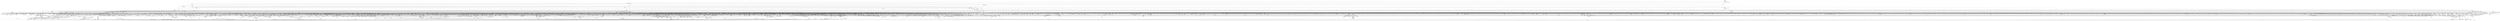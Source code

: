 digraph kerncollapsed {
    "memchr" [color="black"];
    "arm64_kernel_unmapped_at_el0_2" [color="black"];
    "do_raw_spin_lock_2" [color="black"];
    "__raw_spin_unlock_irqrestore.constprop.0_1" [color="black"];
    "pfn_valid_2" [color="black"];
    "cpu_timer_task_rcu" [color="black"];
    "__kern_my_cpu_offset_17" [color="black"];
    "__raw_spin_lock_34" [color="black"];
    "__bpf_free_used_maps" [color="black"];
    "rcu_segcblist_accelerate" [color="black"];
    "arch_irq_work_raise" [color="black"];
    "smp_call_function_many_cond" [color="black"];
    "Indirect call14" [color="black"];
    "new_context" [color="black"];
    "do_raw_spin_lock_69" [color="black"];
    "Indirect call56" [color="black"];
    "__try_to_del_timer_sync" [color="black"];
    "vma_interval_tree_augment_rotate" [color="black"];
    "find_next_bit.constprop.0_1" [color="black"];
    "kernfs_get" [color="black"];
    "mas_rewalk_if_dead" [color="black"];
    "get_file.isra.0" [color="black"];
    "generic_fillattr" [color="black"];
    "mas_ascend" [color="black"];
    "debug_locks_off" [color="black"];
    "__raw_spin_trylock" [color="black"];
    "__raw_spin_lock_irqsave_50" [color="black"];
    "__bitmap_equal" [color="black"];
    "cpu_online_1" [color="black"];
    "io_cancel_cb" [color="black"];
    "do_raw_spin_lock_67" [color="black"];
    "__percpu_add_case_32_20" [color="black"];
    "mas_push_data" [color="black"];
    "__raw_read_lock_irqsave.constprop.0_1" [color="black"];
    "rcu_gpnum_ovf" [color="black"];
    "rcu_poll_gp_seq_end_unlocked" [color="black"];
    "put_ldops.constprop.0" [color="black"];
    "__kern_my_cpu_offset_61" [color="black"];
    "tcp_get_info_chrono_stats" [color="black"];
    "security_secid_to_secctx" [color="black"];
    "dl_task_is_earliest_deadline" [color="black"];
    "move_queued_task.constprop.0" [color="black"];
    "Indirect call127" [color="black"];
    "Indirect call145" [color="black"];
    "security_inode_permission" [color="black"];
    "folio_trylock_1" [color="black"];
    "__lock_parent" [color="black"];
    "audit_alloc_name" [color="black"];
    "Indirect call76" [color="black"];
    "blake2s_compress" [color="black"];
    "__raw_read_unlock.constprop.0" [color="black"];
    "do_softirq" [color="black"];
    "cpu_online_3" [color="black"];
    "io_poll_find.constprop.0" [color="black"];
    "num_other_online_cpus" [color="black"];
    "list_move_1" [color="black"];
    "pte_offset_kernel.isra.0" [color="black"];
    "do_raw_spin_lock_44" [color="black"];
    "__percpu_add_case_32" [color="black"];
    "__cmpxchg_case_mb_64_7" [color="black"];
    "skb_tailroom" [color="black"];
    "u64_stats_inc" [color="black"];
    "rcu_dynticks_snap" [color="black"];
    "__raw_spin_lock_32" [color="black"];
    "__cmpxchg_case_acq_32.constprop.0_20" [color="black"];
    "zone_watermark_ok" [color="black"];
    "page_vma_mapped_walk_done" [color="black"];
    "sync_rcu_exp_done_unlocked" [color="black"];
    "__dev_pm_qos_resume_latency" [color="black"];
    "cpu_util_cfs" [color="black"];
    "__page_set_anon_rmap" [color="black"];
    "security_sk_free" [color="black"];
    "vm_commit_limit" [color="black"];
    "is_cpu_allowed" [color="black"];
    "update_newidle_cost" [color="black"];
    "posixtimer_rearm" [color="black"];
    "__cmpxchg_case_rel_64" [color="black"];
    "__set_open_fd" [color="black"];
    "radix_tree_next_chunk" [color="black"];
    "d_alloc_parallel" [color="black"];
    "mas_safe_min" [color="black"];
    "__percpu_add_case_32_8" [color="black"];
    "signal_pending_11" [color="black"];
    "list_del_init_8" [color="black"];
    "mas_leaf_max_gap" [color="black"];
    "cpu_util_cfs_boost" [color="black"];
    "__set_fixmap" [color="black"];
    "do_raw_spin_lock_6" [color="black"];
    "thread_group_cputime" [color="black"];
    "graft_tree" [color="black"];
    "__raw_spin_lock_irq" [color="black"];
    "folio_size_2" [color="black"];
    "Indirect call107" [color="black"];
    "flush_dcache_folio" [color="black"];
    "find_first_bit_3" [color="black"];
    "d_instantiate" [color="black"];
    "__kern_my_cpu_offset_6" [color="black"];
    "__raw_spin_lock_irqsave_52" [color="black"];
    "console_srcu_read_unlock" [color="black"];
    "task_pid_vnr_1" [color="black"];
    "__add_wait_queue" [color="black"];
    "inode_cgwb_move_to_attached" [color="black"];
    "Indirect call162" [color="black"];
    "steal_suitable_fallback" [color="black"];
    "Indirect call102" [color="black"];
    "sync_icache_aliases" [color="black"];
    "desc_read_finalized_seq" [color="black"];
    "mas_set_height" [color="black"];
    "__io_prep_linked_timeout" [color="black"];
    "dl_bw_of" [color="black"];
    "make_vfsuid" [color="black"];
    "Indirect call91" [color="black"];
    "do_raw_spin_lock" [color="black"];
    "Indirect call92" [color="black"];
    "vma_interval_tree_remove" [color="black"];
    "arch_local_irq_enable_2" [color="black"];
    "mas_store_b_node" [color="black"];
    "Indirect call226" [color="black"];
    "io_should_retry_thread" [color="black"];
    "Indirect call93" [color="black"];
    "hlist_del_init_4" [color="black"];
    "post_init_entity_util_avg" [color="black"];
    "virt_to_folio" [color="black"];
    "dcache_clean_pou" [color="black"];
    "pm_ops_is_empty" [color="black"];
    "irqd_set.isra.0_1" [color="black"];
    "pcpu_chunk_slot" [color="black"];
    "check_and_switch_context" [color="black"];
    "vmalloc_to_page" [color="black"];
    "Indirect call223" [color="black"];
    "add_device_randomness" [color="black"];
    "do_raw_spin_lock.constprop.0_3" [color="black"];
    "cpus_share_cache" [color="black"];
    "__raw_spin_lock_irqsave_39" [color="black"];
    "arch_local_irq_save_4" [color="black"];
    "skb_cloned" [color="black"];
    "__wake_up_common_lock" [color="black"];
    "kmalloc_size_roundup" [color="black"];
    "xa_err" [color="black"];
    "workingset_age_nonresident" [color="black"];
    "override_creds" [color="black"];
    "__raw_spin_lock_irq_31" [color="black"];
    "Indirect call104" [color="black"];
    "Indirect call55" [color="black"];
    "drop_links" [color="black"];
    "__kern_my_cpu_offset_42" [color="black"];
    "down_read_trylock" [color="black"];
    "inode_io_list_move_locked" [color="black"];
    "rb_first" [color="black"];
    "__mnt_is_readonly" [color="black"];
    "compound_order" [color="black"];
    "__cmpxchg_case_acq_32.constprop.0_15" [color="black"];
    "arm64_kernel_unmapped_at_el0_3" [color="black"];
    "group_open_release" [color="black"];
    "find_next_bit_13" [color="black"];
    "sock_rmem_free" [color="black"];
    "sb_clear_inode_writeback" [color="black"];
    "Indirect call23" [color="black"];
    "task_set_jobctl_pending" [color="black"];
    "__srcu_read_lock" [color="black"];
    "arch_asym_cpu_priority" [color="black"];
    "__irq_put_desc_unlock" [color="black"];
    "irqd_irq_disabled.isra.0" [color="black"];
    "kmsg_dump" [color="black"];
    "__xas_next" [color="black"];
    "Indirect call174" [color="black"];
    "lookup_mountpoint" [color="black"];
    "__get_cpu_fpsimd_context" [color="black"];
    "cpumask_intersects.constprop.0_1" [color="black"];
    "search_cmp_ftr_reg" [color="black"];
    "set_pfnblock_flags_mask" [color="black"];
    "kernfs_root" [color="black"];
    "list_del_init_6" [color="black"];
    "do_raw_spin_lock_37" [color="black"];
    "IS_ERR_OR_NULL_3" [color="black"];
    "raw_spin_rq_lock" [color="black"];
    "__mod_node_page_state" [color="black"];
    "find_next_bit_7" [color="black"];
    "kill_super_notify" [color="black"];
    "__skb_dequeue_3" [color="black"];
    "Indirect call217" [color="black"];
    "prb_final_commit" [color="black"];
    "chacha_block_generic" [color="black"];
    "__legitimize_mnt" [color="black"];
    "tty_termios_input_baud_rate" [color="black"];
    "task_get_vl" [color="black"];
    "rt_mutex_slowtrylock" [color="black"];
    "__raw_spin_unlock_irq_21" [color="black"];
    "__cmpxchg_case_mb_32_10" [color="black"];
    "do_raw_spin_lock_35" [color="black"];
    "fatal_signal_pending_1" [color="black"];
    "__raw_spin_unlock_irq_19" [color="black"];
    "rcu_segcblist_extract_done_cbs" [color="black"];
    "__cmpxchg_case_mb_64_6" [color="black"];
    "sched_cgroup_fork" [color="black"];
    "qdisc_run_begin" [color="black"];
    "task_fits_cpu" [color="black"];
    "__update_min_deadline" [color="black"];
    "add_wait_queue_exclusive" [color="black"];
    "set_ti_thread_flag_4" [color="black"];
    "test_and_set_bit_lock.constprop.0" [color="black"];
    "kthread_data" [color="black"];
    "__kern_my_cpu_offset_14" [color="black"];
    "sig_handler_ignored" [color="black"];
    "try_to_take_rt_mutex" [color="black"];
    "reusable_anon_vma" [color="black"];
    "____do_softirq" [color="black"];
    "wake_up_klogd" [color="black"];
    "io_file_get_flags" [color="black"];
    "__xa_clear_mark" [color="black"];
    "Indirect call71" [color="black"];
    "propagation_next" [color="black"];
    "__wb_writeout_add" [color="black"];
    "__cmpxchg_case_acq_32.constprop.0_12" [color="black"];
    "req_set_fail_4" [color="black"];
    "first_online_pgdat" [color="black"];
    "free_vmap_area_rb_augment_cb_propagate" [color="black"];
    "lock_mount_hash" [color="black"];
    "Indirect call60" [color="black"];
    "_find_next_and_bit" [color="black"];
    "test_taint" [color="black"];
    "page_mapping" [color="black"];
    "Indirect call196" [color="black"];
    "dev_xmit_recursion_dec" [color="black"];
    "do_raw_spin_lock_27" [color="black"];
    "__finalize_skb_around" [color="black"];
    "__fsnotify_recalc_mask" [color="black"];
    "mas_wr_end_piv" [color="black"];
    "nd_jump_root" [color="black"];
    "__mutex_add_waiter" [color="black"];
    "memzero_explicit" [color="black"];
    "arch_local_irq_restore" [color="black"];
    "system_supports_tlb_range" [color="black"];
    "__kern_my_cpu_offset_78" [color="black"];
    "tlb_flush_mmu_tlbonly_1" [color="black"];
    "sk_leave_memory_pressure" [color="black"];
    "__cmpxchg_case_mb_64_2" [color="black"];
    "copyin" [color="black"];
    "__raw_spin_lock_irqsave.constprop.0_3" [color="black"];
    "folio_mapped_3" [color="black"];
    "skb_pfmemalloc" [color="black"];
    "Indirect call15" [color="black"];
    "__raw_spin_lock_irqsave.constprop.0_2" [color="black"];
    "__mutex_trylock" [color="black"];
    "__raw_spin_unlock_irq_6" [color="black"];
    "__raw_spin_lock_irq_35" [color="black"];
    "__mutex_remove_waiter" [color="black"];
    "do_raw_spin_lock_58" [color="black"];
    "mtree_range_walk" [color="black"];
    "sub_rq_bw.isra.0" [color="black"];
    "pgattr_change_is_safe" [color="black"];
    "access_ok_2" [color="black"];
    "__raw_spin_lock_irqsave_44" [color="black"];
    "Indirect call229" [color="black"];
    "mask_irq" [color="black"];
    "task_work_cancel_match" [color="black"];
    "unlock_page" [color="black"];
    "do_raw_spin_lock.constprop.0_6" [color="black"];
    "active_load_balance_cpu_stop" [color="black"];
    "list_lru_add" [color="black"];
    "Indirect call28" [color="black"];
    "Indirect call10" [color="black"];
    "test_ti_thread_flag_11" [color="black"];
    "__printk_cpu_sync_try_get" [color="black"];
    "__raw_spin_lock_irqsave_17" [color="black"];
    "xa_find" [color="black"];
    "walk_component" [color="black"];
    "remove_nodes.constprop.0" [color="black"];
    "mutex_is_locked" [color="black"];
    "Indirect call77" [color="black"];
    "mast_fill_bnode" [color="black"];
    "__raw_spin_lock_irqsave_29" [color="black"];
    "__raw_spin_lock_irq_21" [color="black"];
    "oom_badness" [color="black"];
    "proto_memory_pcpu_drain" [color="black"];
    "Indirect call188" [color="black"];
    "xa_load" [color="black"];
    "collect_posix_cputimers" [color="black"];
    "hlist_bl_unlock" [color="black"];
    "__raw_spin_lock" [color="black"];
    "d_find_any_alias" [color="black"];
    "mte_update_sctlr_user" [color="black"];
    "add_nr_running" [color="black"];
    "Indirect call207" [color="black"];
    "unreserve_highatomic_pageblock" [color="black"];
    "rcu_segcblist_pend_cbs" [color="black"];
    "list_del_3" [color="black"];
    "arch_local_irq_restore_2" [color="black"];
    "__kern_my_cpu_offset_80" [color="black"];
    "xas_retry" [color="black"];
    "device_pm_check_callbacks" [color="black"];
    "__remove_shared_vm_struct.constprop.0" [color="black"];
    "Indirect call147" [color="black"];
    "__raw_spin_lock_irqsave.constprop.0_9" [color="black"];
    "do_kernel_restart" [color="black"];
    "gfp_pfmemalloc_allowed" [color="black"];
    "reweight_task" [color="black"];
    "__rb_erase_color" [color="black"];
    "Indirect call78" [color="black"];
    "__raw_spin_unlock_irqrestore_21" [color="black"];
    "update_rq_clock" [color="black"];
    "group_close_release" [color="black"];
    "__pi_memcmp" [color="black"];
    "group_balance_cpu" [color="black"];
    "capable_wrt_inode_uidgid" [color="black"];
    "kobj_ns_ops" [color="black"];
    "Indirect call200" [color="black"];
    "__percpu_add_case_64.constprop.0_1" [color="black"];
    "sched_clock_noinstr" [color="black"];
    "mast_spanning_rebalance.isra.0" [color="black"];
    "mutex_trylock" [color="black"];
    "__raw_spin_lock_irq_26" [color="black"];
    "ktime_get_mono_fast_ns" [color="black"];
    "finish_automount" [color="black"];
    "__raw_spin_unlock_irqrestore_3" [color="black"];
    "__raw_read_unlock.constprop.0_6" [color="black"];
    "mnt_get_count" [color="black"];
    "skb_queue_tail" [color="black"];
    "io_put_kbuf_comp.isra.0" [color="black"];
    "__raw_spin_unlock_irq_38" [color="black"];
    "file_ns_capable" [color="black"];
    "Indirect call88" [color="black"];
    "vfsgid_in_group_p" [color="black"];
    "mod_timer" [color="black"];
    "get_pwq" [color="black"];
    "mas_alloc_req.isra.0" [color="black"];
    "test_ti_thread_flag_6" [color="black"];
    "__kern_my_cpu_offset_91" [color="black"];
    "pagefault_disable" [color="black"];
    "legitimize_links" [color="black"];
    "min_deadline_cb_rotate" [color="black"];
    "__down_trylock_console_sem.constprop.0" [color="black"];
    "__page_cache_release" [color="black"];
    "mas_update_gap" [color="black"];
    "_compound_head_13" [color="black"];
    "arm_timer" [color="black"];
    "local_bh_enable" [color="black"];
    "__cmpxchg_case_64" [color="black"];
    "cpumask_any_and_distribute" [color="black"];
    "groups_search" [color="black"];
    "timespec64_equal" [color="black"];
    "audit_rate_check.part.0" [color="black"];
    "mas_next_range" [color="black"];
    "parent_len" [color="black"];
    "inode_maybe_inc_iversion" [color="black"];
    "rcu_seq_end_1" [color="black"];
    "timer_delete" [color="black"];
    "kernfs_should_drain_open_files" [color="black"];
    "__delay" [color="black"];
    "rt_mutex_setprio" [color="black"];
    "mnt_get_writers" [color="black"];
    "access_ok_16" [color="black"];
    "__d_lookup_unhash" [color="black"];
    "d_flags_for_inode" [color="black"];
    "tty_audit_fork" [color="black"];
    "__raw_spin_unlock_irq_12" [color="black"];
    "clear_buddies.isra.0" [color="black"];
    "__cmpxchg_case_acq_32.constprop.0_9" [color="black"];
    "fetch_robust_entry" [color="black"];
    "put_tree_ref" [color="black"];
    "hrtimer_reprogram.constprop.0" [color="black"];
    "__raw_spin_lock_irqsave_34" [color="black"];
    "__raw_spin_lock_irqsave_5" [color="black"];
    "Indirect call175" [color="black"];
    "tick_get_broadcast_mask" [color="black"];
    "find_next_bit.constprop.0_6" [color="black"];
    "mab_mas_cp" [color="black"];
    "path_lookupat" [color="black"];
    "Indirect call112" [color="black"];
    "Indirect call16" [color="black"];
    "desc_read" [color="black"];
    "cpu_clock_sample_group" [color="black"];
    "audit_serial" [color="black"];
    "find_next_bit.constprop.0_5" [color="black"];
    "fatal_signal_pending_5" [color="black"];
    "_compound_head_3" [color="black"];
    "vma_last_pgoff" [color="black"];
    "__anon_vma_interval_tree_augment_rotate" [color="black"];
    "cpumask_first" [color="black"];
    "wb_io_lists_depopulated" [color="black"];
    "mnt_dec_writers" [color="black"];
    "mod_node_state" [color="black"];
    "__raw_spin_unlock_irqrestore_11" [color="black"];
    "pick_next_task_idle" [color="black"];
    "__raw_read_lock.constprop.0_5" [color="black"];
    "_find_first_zero_bit" [color="black"];
    "queued_write_lock_slowpath" [color="black"];
    "put_cpu_fpsimd_context" [color="black"];
    "fsnotify" [color="black"];
    "rb_insert_color" [color="black"];
    "__kern_my_cpu_offset_21" [color="black"];
    "io_poll_mark_cancelled" [color="black"];
    "__kern_my_cpu_offset_76" [color="black"];
    "__raw_spin_unlock_irqrestore" [color="black"];
    "Indirect call161" [color="black"];
    "audit_tree_lookup" [color="black"];
    "clear_ti_thread_flag_1" [color="black"];
    "check_stable_address_space" [color="black"];
    "auditsc_get_stamp" [color="black"];
    "folio_mark_dirty" [color="black"];
    "nd_alloc_stack" [color="black"];
    "folio_not_mapped" [color="black"];
    "privileged_wrt_inode_uidgid" [color="black"];
    "kernel_init_pages" [color="black"];
    "desc_make_reusable" [color="black"];
    "security_inode_init_security_anon" [color="black"];
    "do_raw_spin_lock_3" [color="black"];
    "pcpu_block_update" [color="black"];
    "flush_tlb_mm" [color="black"];
    "__raw_spin_lock_4" [color="black"];
    "__sw_hweight64" [color="black"];
    "rt_mutex_proxy_unlock" [color="black"];
    "Indirect call7" [color="black"];
    "__raw_spin_unlock_irqrestore_18" [color="black"];
    "__wake_up_klogd.part.0" [color="black"];
    "__flow_hash_from_keys" [color="black"];
    "d_path" [color="black"];
    "move_freelist_tail" [color="black"];
    "get_task_mm" [color="black"];
    "d_lru_del" [color="black"];
    "do_raw_spin_lock_26" [color="black"];
    "mmget" [color="black"];
    "Indirect call157" [color="black"];
    "system_supports_tlb_range_1" [color="black"];
    "__raw_spin_lock_49" [color="black"];
    "__raw_spin_lock_irq_5" [color="black"];
    "count_vm_event" [color="black"];
    "fprop_reflect_period_percpu.isra.0" [color="black"];
    "Indirect call132" [color="black"];
    "security_inode_getattr" [color="black"];
    "__cmpxchg_case_acq_32.constprop.0_21" [color="black"];
    "purge_fragmented_block" [color="black"];
    "__kern_my_cpu_offset_47" [color="black"];
    "__raw_read_unlock.constprop.0_2" [color="black"];
    "__note_gp_changes" [color="black"];
    "rcu_segcblist_init" [color="black"];
    "enqueue_task" [color="black"];
    "__raw_spin_trylock_3" [color="black"];
    "__set_task_comm" [color="black"];
    "Indirect call70" [color="black"];
    "__raw_spin_lock_irqsave_15" [color="black"];
    "simple_xattr_space" [color="black"];
    "arch_send_call_function_single_ipi" [color="black"];
    "compound_order_2" [color="black"];
    "list_del_2" [color="black"];
    "cpumask_weight" [color="black"];
    "__raw_spin_lock_irqsave_3" [color="black"];
    "drain_pages_zone" [color="black"];
    "signalfd_cleanup" [color="black"];
    "find_vma" [color="black"];
    "int_sqrt" [color="black"];
    "io_cqring_wake" [color="black"];
    "fsnotify_put_sb_connectors" [color="black"];
    "is_rlimit_overlimit" [color="black"];
    "io_req_complete_defer" [color="black"];
    "__cmpxchg_case_acq_32.constprop.0" [color="black"];
    "__cmpxchg_case_mb_32.constprop.0" [color="black"];
    "fatal_signal_pending" [color="black"];
    "desc_make_final" [color="black"];
    "system_supports_generic_auth" [color="black"];
    "Indirect call17" [color="black"];
    "load_unaligned_zeropad_1" [color="black"];
    "update_sctlr_el1" [color="black"];
    "pm_qos_read_value" [color="black"];
    "Indirect call168" [color="black"];
    "skip_atoi" [color="black"];
    "add_mm_rss_vec" [color="black"];
    "__skb_set_length" [color="black"];
    "__io_disarm_linked_timeout" [color="black"];
    "do_raw_spin_lock_56" [color="black"];
    "convert_prio" [color="black"];
    "Indirect call11" [color="black"];
    "noop_dirty_folio" [color="black"];
    "pte_to_swp_entry" [color="black"];
    "__raw_spin_lock_41" [color="black"];
    "__raw_spin_lock_irqsave_42" [color="black"];
    "____core____" [color="kernel"];
    "kthread_probe_data" [color="black"];
    "__zone_watermark_ok" [color="black"];
    "do_raw_spin_lock_15" [color="black"];
    "next_signal" [color="black"];
    "__disable_irq_nosync" [color="black"];
    "Indirect call35" [color="black"];
    "list_del_init_2" [color="black"];
    "__irq_domain_activate_irq" [color="black"];
    "__raw_spin_lock_46" [color="black"];
    "arch_local_irq_save_2" [color="black"];
    "__folio_cancel_dirty" [color="black"];
    "__raw_spin_lock_irq_11" [color="black"];
    "tty_port_kopened" [color="black"];
    "_compound_head_1" [color="black"];
    "cp_new_stat" [color="black"];
    "try_grab_page" [color="black"];
    "__raw_spin_lock_irqsave" [color="black"];
    "Indirect call216" [color="black"];
    "find_vmap_area" [color="black"];
    "do_raw_spin_lock_28" [color="black"];
    "Indirect call5" [color="black"];
    "next_zone" [color="black"];
    "__printk_cpu_sync_put" [color="black"];
    "arch_stack_walk" [color="black"];
    "skb_copy_bits" [color="black"];
    "make_vfsgid" [color="black"];
    "task_sigpending_2" [color="black"];
    "anon_vma_interval_tree_iter_first" [color="black"];
    "count_vm_event_2" [color="black"];
    "printk_parse_prefix" [color="black"];
    "kmap_atomic_1" [color="black"];
    "workingset_eviction" [color="black"];
    "__raw_spin_lock_24" [color="black"];
    "cpumask_first_and" [color="black"];
    "pid_nr_ns" [color="black"];
    "_task_util_est" [color="black"];
    "find_first_bit_6" [color="black"];
    "add_timer_on" [color="black"];
    "__audit_reusename" [color="black"];
    "Indirect call110" [color="black"];
    "wake_up_bit" [color="black"];
    "compact_lock_irqsave" [color="black"];
    "do_raw_spin_lock_46" [color="black"];
    "folio_test_uptodate" [color="black"];
    "mas_pause" [color="black"];
    "no_blink" [color="black"];
    "Indirect call150" [color="black"];
    "Indirect call192" [color="black"];
    "folio_account_cleaned" [color="black"];
    "page_ref_inc_1" [color="black"];
    "rb_erase" [color="black"];
    "__cmpwait_case_32_1" [color="black"];
    "data_alloc" [color="black"];
    "__sync_icache_dcache" [color="black"];
    "do_softirq_own_stack" [color="black"];
    "mas_find" [color="black"];
    "list_del_init_3" [color="black"];
    "__percpu_add_case_64_6" [color="black"];
    "calc_delta_fair" [color="black"];
    "pm_runtime_autosuspend_expiration" [color="black"];
    "do_raw_spin_lock_30" [color="black"];
    "__cmpxchg_case_acq_32.constprop.0_5" [color="black"];
    "__kern_my_cpu_offset_22" [color="black"];
    "pcpu_post_unmap_tlb_flush" [color="black"];
    "do_raw_spin_lock.constprop.0_10" [color="black"];
    "futex_cmpxchg_value_locked" [color="black"];
    "_find_next_or_bit" [color="black"];
    "pcpu_chunk_populated" [color="black"];
    "__raw_spin_lock_62" [color="black"];
    "futex_hash" [color="black"];
    "xas_set_offset" [color="black"];
    "list_del_init" [color="black"];
    "page_ref_add_1" [color="black"];
    "membarrier_update_current_mm" [color="black"];
    "__cmpxchg_case_8" [color="black"];
    "posix_cpu_timer_rearm" [color="black"];
    "capacity_of" [color="black"];
    "get_page" [color="black"];
    "mte_set_pivot" [color="black"];
    "dequeue_load_avg" [color="black"];
    "extract_entropy.constprop.0" [color="black"];
    "set_next_task" [color="black"];
    "__raw_spin_lock_irqsave_19" [color="black"];
    "hrtimer_start_range_ns" [color="black"];
    "fsnotify_compare_groups" [color="black"];
    "Indirect call214" [color="black"];
    "__cmpxchg_case_acq_32.constprop.0_17" [color="black"];
    "__pi_strcmp" [color="black"];
    "kthread_should_stop" [color="black"];
    "Indirect call68" [color="black"];
    "fast_dput" [color="black"];
    "do_raw_spin_lock_87" [color="black"];
    "mas_split_final_node.isra.0" [color="black"];
    "pageblock_skip_persistent" [color="black"];
    "set_ptes.constprop.0.isra.0_1" [color="black"];
    "lookup_mnt" [color="black"];
    "lock_hrtimer_base" [color="black"];
    "mas_put_in_tree" [color="black"];
    "Indirect call166" [color="black"];
    "find_next_bit_3" [color="black"];
    "__cmpxchg_case_acq_32.constprop.0_1" [color="black"];
    "fpsimd_save" [color="black"];
    "restore_nameidata" [color="black"];
    "_atomic_dec_and_lock" [color="black"];
    "folio_size" [color="black"];
    "d_ancestor" [color="black"];
    "errseq_sample" [color="black"];
    "pcpu_block_refresh_hint" [color="black"];
    "folio_trylock" [color="black"];
    "dentry_string_cmp" [color="black"];
    "Indirect call67" [color="black"];
    "pmd_offset.isra.0" [color="black"];
    "percpu_ref_noop_confirm_switch" [color="black"];
    "do_raw_spin_lock_7" [color="black"];
    "do_raw_spin_lock_86" [color="black"];
    "ttwu_queue_wakelist" [color="black"];
    "recalc_sigpending" [color="black"];
    "do_raw_spin_lock.constprop.0_14" [color="black"];
    "crng_fast_key_erasure" [color="black"];
    "Indirect call34" [color="black"];
    "__raw_write_lock_irq.constprop.0" [color="black"];
    "set_ptes.constprop.0.isra.0" [color="black"];
    "__percpu_add_case_64.constprop.0" [color="black"];
    "irq_work_single" [color="black"];
    "Indirect call181" [color="black"];
    "folio_nr_pages" [color="black"];
    "access_ok_12" [color="black"];
    "compaction_zonelist_suitable" [color="black"];
    "min_deadline_cb_propagate" [color="black"];
    "d_same_name" [color="black"];
    "__raw_spin_lock_irq_12" [color="black"];
    "cd_forget" [color="black"];
    "count_mounts" [color="black"];
    "read_seqbegin.constprop.0" [color="black"];
    "Indirect call218" [color="black"];
    "get_cred_1" [color="black"];
    "set_secondary_fwnode" [color="black"];
    "__xchg_case_mb_32.constprop.0" [color="black"];
    "Indirect call27" [color="black"];
    "__raw_spin_unlock_irq_3" [color="black"];
    "__kern_my_cpu_offset_27" [color="black"];
    "Indirect call4" [color="black"];
    "set_next_entity" [color="black"];
    "cpudl_find" [color="black"];
    "get_ucounts_or_wrap" [color="black"];
    "__xchg_case_mb_64.constprop.0_2" [color="black"];
    "Indirect call85" [color="black"];
    "find_suitable_fallback" [color="black"];
    "Indirect call156" [color="black"];
    "get_sd_balance_interval" [color="black"];
    "__raw_spin_lock_irq.constprop.0_1" [color="black"];
    "device_links_read_unlock" [color="black"];
    "do_raw_spin_lock_31" [color="black"];
    "do_raw_spin_lock_9" [color="black"];
    "netlink_lock_table" [color="black"];
    "__percpu_down_write_trylock" [color="black"];
    "aio_nr_sub" [color="black"];
    "Indirect call194" [color="black"];
    "security_file_set_fowner" [color="black"];
    "get_vfs_caps_from_disk" [color="black"];
    "to_desc" [color="black"];
    "__msecs_to_jiffies" [color="black"];
    "audit_log_path_denied" [color="black"];
    "unlock_mount_hash" [color="black"];
    "should_zap_page" [color="black"];
    "io_is_timeout_noseq" [color="black"];
    "compaction_suitable" [color="black"];
    "Indirect call2" [color="black"];
    "folio_nr_pages_3" [color="black"];
    "mm_counter_file" [color="black"];
    "do_raw_spin_lock_63" [color="black"];
    "get_mm_exe_file" [color="black"];
    "pcpu_free_area.isra.0" [color="black"];
    "rcu_stall_is_suppressed" [color="black"];
    "u64_stats_add_1" [color="black"];
    "mas_set_parent.constprop.0" [color="black"];
    "__mod_zone_page_state" [color="black"];
    "do_raw_spin_lock_25" [color="black"];
    "cpu_mitigations_off" [color="black"];
    "number" [color="black"];
    "blake2s_final" [color="black"];
    "Indirect call126" [color="black"];
    "__irq_get_desc_lock" [color="black"];
    "signal_pending_state_1" [color="black"];
    "need_active_balance" [color="black"];
    "__raw_spin_unlock_irqrestore_24" [color="black"];
    "__update_gt_cputime" [color="black"];
    "__next_zones_zonelist" [color="black"];
    "__raw_spin_unlock_irq_35" [color="black"];
    "mas_prev_sibling" [color="black"];
    "skb_tailroom_2" [color="black"];
    "set_work_data" [color="black"];
    "__local_bh_enable_ip" [color="black"];
    "set_task_reclaim_state" [color="black"];
    "do_init_timer.constprop.0" [color="black"];
    "device_links_read_lock" [color="black"];
    "__printk_cpu_sync_wait" [color="black"];
    "eventfd_signal_mask" [color="black"];
    "set_root_1" [color="black"];
    "__percpu_add_case_64_3" [color="black"];
    "__raw_spin_lock_64" [color="black"];
    "Indirect call20" [color="black"];
    "hrtimer_try_to_cancel" [color="black"];
    "__cmpwait_case_32" [color="black"];
    "prepend_path" [color="black"];
    "ktime_add_safe" [color="black"];
    "rcu_segcblist_add_len" [color="black"];
    "decay_load" [color="black"];
    "sock_inuse_add" [color="black"];
    "osq_wait_next" [color="black"];
    "global_dirtyable_memory" [color="black"];
    "try_check_zero" [color="black"];
    "mmgrab_1" [color="black"];
    "d_set_mounted" [color="black"];
    "req_ref_put_and_test" [color="black"];
    "__tlb_reset_range" [color="black"];
    "ldsem_down_read_trylock" [color="black"];
    "cpumask_weight.constprop.0_5" [color="black"];
    "Indirect call31" [color="black"];
    "next_mnt" [color="black"];
    "cpumask_next_and" [color="black"];
    "xas_find_marked" [color="black"];
    "do_raw_spin_lock.constprop.0_13" [color="black"];
    "wakeup_kswapd" [color="black"];
    "page_ref_dec_and_test_1" [color="black"];
    "gup_folio_next" [color="black"];
    "cpu_online_2" [color="black"];
    "copy_thread" [color="black"];
    "prepare_to_wait_event" [color="black"];
    "__raw_spin_unlock_irq_36" [color="black"];
    "in_group_p" [color="black"];
    "__percpu_add_case_64_2" [color="black"];
    "update_dl_rq_load_avg" [color="black"];
    "xas_next_offset" [color="black"];
    "path_is_under" [color="black"];
    "__raw_spin_lock_irqsave_32" [color="black"];
    "wb_dirty_limits" [color="black"];
    "__percpu_add_return_case_32_1" [color="black"];
    "Indirect call199" [color="black"];
    "__raw_spin_unlock_irqrestore_29" [color="black"];
    "filemap_check_errors" [color="black"];
    "getname_statx_lookup_flags" [color="black"];
    "update_cfs_rq_load_avg.isra.0" [color="black"];
    "copy_from_kernel_nofault_allowed" [color="black"];
    "fill_contig_page_info" [color="black"];
    "Indirect call38" [color="black"];
    "Indirect call80" [color="black"];
    "Indirect call81" [color="black"];
    "__wait_on_bit" [color="black"];
    "__raw_spin_lock_irqsave_23" [color="black"];
    "Indirect call129" [color="black"];
    "__disable_irq" [color="black"];
    "Indirect call94" [color="black"];
    "mapping_shrinkable" [color="black"];
    "idr_for_each" [color="black"];
    "update_min_vruntime" [color="black"];
    "Indirect call185" [color="black"];
    "io_run_cancel" [color="black"];
    "Indirect call224" [color="black"];
    "rcu_gp_is_normal" [color="black"];
    "do_raw_spin_lock_83" [color="black"];
    "Indirect call195" [color="black"];
    "handle_lookup_down" [color="black"];
    "task_sched_runtime" [color="black"];
    "__kern_my_cpu_offset_4" [color="black"];
    "klist_node_attached" [color="black"];
    "prep_compound_page" [color="black"];
    "__wake_up_parent" [color="black"];
    "strncmp" [color="black"];
    "__raw_spin_lock_20" [color="black"];
    "Indirect call30" [color="black"];
    "select_collect2" [color="black"];
    "Indirect call33" [color="black"];
    "prb_read_valid" [color="black"];
    "__cmpxchg_case_mb_64" [color="black"];
    "call_on_irq_stack" [color="black"];
    "mnt_set_mountpoint" [color="black"];
    "strnlen" [color="black"];
    "__cmpxchg_case_acq_32.constprop.0_19" [color="black"];
    "crng_make_state" [color="black"];
    "Indirect call46" [color="black"];
    "Indirect call173" [color="black"];
    "__kern_my_cpu_offset_56" [color="black"];
    "fpsimd_thread_switch" [color="black"];
    "queued_read_lock.constprop.0" [color="black"];
    "__raw_spin_unlock_irq_18" [color="black"];
    "do_raw_spin_lock_88" [color="black"];
    "rt_mutex_futex_trylock" [color="black"];
    "__raw_spin_unlock_irq_11" [color="black"];
    "find_vma_prev" [color="black"];
    "__wb_update_bandwidth.constprop.0" [color="black"];
    "ksize" [color="black"];
    "clear_bit_unlock.constprop.0" [color="black"];
    "set_swapper_pgd" [color="black"];
    "task_call_func" [color="black"];
    "vma_interval_tree_insert" [color="black"];
    "strcpy" [color="black"];
    "xas_init_marks" [color="black"];
    "init_timer_key" [color="black"];
    "__skb_set_length_1" [color="black"];
    "__wake_up" [color="black"];
    "vma_needs_dirty_tracking" [color="black"];
    "qdisc_qstats_cpu_qlen_dec" [color="black"];
    "list_del_4" [color="black"];
    "kmap_local_page" [color="black"];
    "Indirect call58" [color="black"];
    "__fprop_add_percpu" [color="black"];
    "copy_to_user_page" [color="black"];
    "Indirect call149" [color="black"];
    "Indirect call59" [color="black"];
    "task_curr" [color="black"];
    "clear_ti_thread_flag_6" [color="black"];
    "pi_state_update_owner" [color="black"];
    "__raw_spin_lock_irqsave_4" [color="black"];
    "tk_clock_read" [color="black"];
    "io_schedule_prepare" [color="black"];
    "__anon_vma_interval_tree_augment_propagate" [color="black"];
    "lock_timer_base" [color="black"];
    "find_task_by_vpid" [color="black"];
    "test_ti_thread_flag_19" [color="black"];
    "__raw_spin_lock_14" [color="black"];
    "pmd_set_huge" [color="black"];
    "pm_runtime_put_noidle_2" [color="black"];
    "Indirect call83" [color="black"];
    "__fswab32_10" [color="black"];
    "task_sigpending_1" [color="black"];
    "attach_task" [color="black"];
    "is_subdir" [color="black"];
    "test_and_set_ti_thread_flag_1" [color="black"];
    "console_srcu_read_lock" [color="black"];
    "__inode_add_lru" [color="black"];
    "Indirect call106" [color="black"];
    "sock_flag_3" [color="black"];
    "do_raw_spin_lock_60" [color="black"];
    "__pm_relax" [color="black"];
    "Indirect call103" [color="black"];
    "qdisc_qstats_cpu_backlog_dec" [color="black"];
    "rcu_cblist_dequeue" [color="black"];
    "__raw_spin_lock_irq_1" [color="black"];
    "pud_set_huge" [color="black"];
    "is_current_pgrp_orphaned" [color="black"];
    "__io_put_kbuf_list" [color="black"];
    "enqueue_pushable_dl_task" [color="black"];
    "hrtimer_cancel" [color="black"];
    "rcu_seq_snap" [color="black"];
    "timer_reduce" [color="black"];
    "audit_dummy_context_1" [color="black"];
    "wb_stat_mod" [color="black"];
    "folio_mapped_1" [color="black"];
    "queued_spin_lock_slowpath" [color="black"];
    "find_next_bit_10" [color="black"];
    "folio_pfn" [color="black"];
    "Indirect call6" [color="black"];
    "__raw_read_lock.constprop.0_1" [color="black"];
    "data_push_tail" [color="black"];
    "__siphash_unaligned" [color="black"];
    "Indirect call158" [color="black"];
    "invalid_mkclean_vma" [color="black"];
    "__cmpxchg_case_mb_32_4" [color="black"];
    "find_next_zero_bit" [color="black"];
    "__raw_spin_lock_21" [color="black"];
    "find_alive_thread.isra.0" [color="black"];
    "pgdat_balanced" [color="black"];
    "Indirect call47" [color="black"];
    "sched_clock_cpu" [color="black"];
    "__kern_my_cpu_offset_89" [color="black"];
    "__list_del_entry_1" [color="black"];
    "test_tsk_need_resched" [color="black"];
    "__ptrace_link" [color="black"];
    "slab_want_init_on_free" [color="black"];
    "task_clear_jobctl_trapping" [color="black"];
    "pagetable_pte_dtor" [color="black"];
    "__audit_inode" [color="black"];
    "mas_bulk_rebalance" [color="black"];
    "skb_has_frag_list" [color="black"];
    "radix_tree_iter_tag_clear" [color="black"];
    "inode_to_bdi" [color="black"];
    "cpupri_set" [color="black"];
    "rb_insert_color_cached" [color="black"];
    "__futex_unqueue" [color="black"];
    "page_vma_mapped_walk_done_1" [color="black"];
    "do_raw_spin_lock_36" [color="black"];
    "percpu_ref_put_many.constprop.0_1" [color="black"];
    "find_busiest_group" [color="black"];
    "__percpu_add_case_64_7" [color="black"];
    "Indirect call137" [color="black"];
    "__peernet2id" [color="black"];
    "do_raw_spin_lock_5" [color="black"];
    "task_pid_vnr" [color="black"];
    "__do_once_start" [color="black"];
    "update_pm_runtime_accounting" [color="black"];
    "rcu_seq_start" [color="black"];
    "set_task_cpu" [color="black"];
    "test_ti_thread_flag_21" [color="black"];
    "pagefault_enable_1" [color="black"];
    "lockref_get" [color="black"];
    "is_valid_gup_args" [color="black"];
    "Indirect call198" [color="black"];
    "is_migration_entry" [color="black"];
    "ptep_clear_flush" [color="black"];
    "pcpu_alloc_area" [color="black"];
    "sock_rfree" [color="black"];
    "lockref_put_or_lock" [color="black"];
    "lockref_get_not_zero" [color="black"];
    "__raw_spin_unlock_irqrestore.constprop.0_2" [color="black"];
    "spin_lock_irqsave_check_contention" [color="black"];
    "timerqueue_add" [color="black"];
    "__kern_my_cpu_offset_24" [color="black"];
    "__init_swait_queue_head" [color="black"];
    "Indirect call25" [color="black"];
    "deny_write_access.isra.0" [color="black"];
    "Indirect call51" [color="black"];
    "pud_clear_huge" [color="black"];
    "__reset_isolation_pfn" [color="black"];
    "filemap_release_folio" [color="black"];
    "d_set_d_op" [color="black"];
    "do_raw_spin_lock_50" [color="black"];
    "__raw_spin_unlock_irq_25" [color="black"];
    "slab_want_init_on_alloc" [color="black"];
    "arch_get_random_longs" [color="black"];
    "arch_local_irq_save" [color="black"];
    "find_lock_task_mm" [color="black"];
    "__raw_spin_unlock_irq_37" [color="black"];
    "osq_unlock" [color="black"];
    "get_file_2" [color="black"];
    "fsnotify_connector_sb" [color="black"];
    "put_dec" [color="black"];
    "__efistub_caches_clean_inval_pou" [color="black"];
    "rcu_segcblist_advance" [color="black"];
    "__kern_my_cpu_offset_49" [color="black"];
    "__skb_checksum" [color="black"];
    "rb_next" [color="black"];
    "inode_lru_list_del" [color="black"];
    "Indirect call142" [color="black"];
    "account_pipe_buffers" [color="black"];
    "__kern_my_cpu_offset_18" [color="black"];
    "vm_unacct_memory_1" [color="black"];
    "update_rt_rq_load_avg" [color="black"];
    "__percpu_add_case_64_1" [color="black"];
    "__wake_up_locked_key" [color="black"];
    "tlb_flush_mmu_tlbonly" [color="black"];
    "__wait_for_common" [color="black"];
    "fsnotify_data_inode" [color="black"];
    "Indirect call144" [color="black"];
    "mte_destroy_descend.constprop.0" [color="black"];
    "xas_clear_mark" [color="black"];
    "Indirect call202" [color="black"];
    "mte_zero_clear_page_tags" [color="black"];
    "sve_get_vl" [color="black"];
    "set_ti_thread_flag" [color="black"];
    "_prb_read_valid" [color="black"];
    "invent_group_ids" [color="black"];
    "xas_start" [color="black"];
    "__raw_spin_unlock_irq.constprop.0_1" [color="black"];
    "__skb_fill_page_desc" [color="black"];
    "rcu_poll_gp_seq_start_unlocked" [color="black"];
    "fd_install" [color="black"];
    "page_ref_inc_6" [color="black"];
    "xas_set_order.part.0" [color="black"];
    "__smp_call_single_queue" [color="black"];
    "skb_zcopy" [color="black"];
    "get_data" [color="black"];
    "try_to_unmap_flush_dirty" [color="black"];
    "timekeeping_get_ns" [color="black"];
    "post_alloc_hook" [color="black"];
    "prb_first_valid_seq" [color="black"];
    "csum_block_add_ext" [color="black"];
    "__raw_spin_unlock_irqrestore_2" [color="black"];
    "Indirect call118" [color="black"];
    "skb_tailroom_1" [color="black"];
    "vma_interval_tree_augment_propagate" [color="black"];
    "get_state_synchronize_rcu_full" [color="black"];
    "to_kthread" [color="black"];
    "__audit_uring_entry" [color="black"];
    "irq_chip_retrigger_hierarchy" [color="black"];
    "set_pud" [color="black"];
    "__const_udelay" [color="black"];
    "pcpu_next_md_free_region" [color="black"];
    "lru_deactivate_file_fn" [color="black"];
    "do_raw_spin_lock_116" [color="black"];
    "__raw_spin_lock_irq_25" [color="black"];
    "pcpu_chunk_refresh_hint" [color="black"];
    "memblock_is_map_memory" [color="black"];
    "freezing_slow_path" [color="black"];
    "is_software_node" [color="black"];
    "__raw_spin_unlock_irq_1" [color="black"];
    "__rt_mutex_slowtrylock" [color="black"];
    "folio_mapping" [color="black"];
    "cleanup_group_ids" [color="black"];
    "propagate_one" [color="black"];
    "do_raw_spin_lock_17" [color="black"];
    "io_req_defer_failed" [color="black"];
    "ma_pivots" [color="black"];
    "xa_find_after" [color="black"];
    "__isolate_free_page" [color="black"];
    "__irq_work_queue_local" [color="black"];
    "do_raw_spin_lock_52" [color="black"];
    "rcu_exp_jiffies_till_stall_check" [color="black"];
    "__cmpxchg_case_acq_32.constprop.0_10" [color="black"];
    "flush_signal_handlers" [color="black"];
    "cpu_online" [color="black"];
    "workingset_test_recent" [color="black"];
    "Indirect call12" [color="black"];
    "Indirect call29" [color="black"];
    "__update_load_avg_se" [color="black"];
    "mte_update_gcr_excl.isra.0" [color="black"];
    "arch_local_irq_restore_1" [color="black"];
    "pfn_swap_entry_to_page" [color="black"];
    "Indirect call212" [color="black"];
    "drain_local_pages" [color="black"];
    "__timer_delete" [color="black"];
    "Indirect call39" [color="black"];
    "igrab" [color="black"];
    "irq_to_desc" [color="black"];
    "Indirect call135" [color="black"];
    "Indirect call64" [color="black"];
    "get_cred" [color="black"];
    "mnt_add_count" [color="black"];
    "mas_wr_walk" [color="black"];
    "irq_domain_activate_irq" [color="black"];
    "stackinfo_on_stack" [color="black"];
    "folio_activate_fn" [color="black"];
    "clear_ti_thread_flag_8" [color="black"];
    "do_raw_spin_lock_47" [color="black"];
    "_mix_pool_bytes" [color="black"];
    "mod_node_page_state" [color="black"];
    "llist_reverse_order" [color="black"];
    "files_lookup_fd_raw" [color="black"];
    "Indirect call36" [color="black"];
    "skb_orphan_1" [color="black"];
    "compound_order_1" [color="black"];
    "clear_ti_thread_flag_5" [color="black"];
    "__raw_spin_lock_42" [color="black"];
    "__raw_spin_lock_15" [color="black"];
    "rcu_seq_set_state" [color="black"];
    "__dev_fwnode" [color="black"];
    "set_ti_thread_flag_5" [color="black"];
    "arch_local_irq_disable_2" [color="black"];
    "wb_io_lists_populated" [color="black"];
    "try_to_unlazy" [color="black"];
    "clear_ti_thread_flag_4" [color="black"];
    "do_raw_spin_lock_8" [color="black"];
    "folio_trylock_4" [color="black"];
    "_prb_commit" [color="black"];
    "csum_partial_ext" [color="black"];
    "maybe_mkwrite.isra.0" [color="black"];
    "print_tainted" [color="black"];
    "Indirect call116" [color="black"];
    "cpu_util.constprop.0" [color="black"];
    "tag_clear" [color="black"];
    "__cmpxchg_case_acq_32.constprop.0_4" [color="black"];
    "Indirect call177" [color="black"];
    "Indirect call169" [color="black"];
    "netdev_start_xmit" [color="black"];
    "skb_zcopy_clear" [color="black"];
    "cpumask_and.isra.0_1" [color="black"];
    "__remove_inode_hash" [color="black"];
    "__dput_to_list" [color="black"];
    "test_ti_thread_flag_1" [color="black"];
    "page_ref_inc_3" [color="black"];
    "queued_read_lock_slowpath" [color="black"];
    "Indirect call220" [color="black"];
    "spin_lock_irqsave_ssp_contention" [color="black"];
    "do_raw_spin_lock_43" [color="black"];
    "srcu_gp_start" [color="black"];
    "__cmpxchg_case_acq_32.constprop.0_8" [color="black"];
    "__d_drop" [color="black"];
    "__kern_my_cpu_offset_38" [color="black"];
    "Indirect call109" [color="black"];
    "tlb_remove_table_sync_one" [color="black"];
    "__count_vm_events_3" [color="black"];
    "ihold" [color="black"];
    "do_raw_spin_lock_10" [color="black"];
    "__kern_my_cpu_offset_55" [color="black"];
    "_find_next_bit" [color="black"];
    "__raw_spin_lock_12" [color="black"];
    "Indirect call84" [color="black"];
    "do_raw_spin_lock_64" [color="black"];
    "kthread_insert_work_sanity_check" [color="black"];
    "legitimize_root" [color="black"];
    "__cmpxchg_case_acq_64_1" [color="black"];
    "activate_task" [color="black"];
    "fpsimd_flush_task_state" [color="black"];
    "filename_lookup" [color="black"];
    "prepare_to_wait_exclusive" [color="black"];
    "mas_wr_node_walk" [color="black"];
    "__raw_spin_lock_16" [color="black"];
    "do_raw_spin_lock_12" [color="black"];
    "rcu_is_watching" [color="black"];
    "Indirect call82" [color="black"];
    "qdisc_maybe_clear_missed" [color="black"];
    "find_mergeable_anon_vma" [color="black"];
    "__raw_spin_lock_3" [color="black"];
    "sched_ttwu_pending" [color="black"];
    "raw_spin_rq_lock_1" [color="black"];
    "__lookup_mnt" [color="black"];
    "lockref_mark_dead" [color="black"];
    "queued_read_unlock.constprop.0_2" [color="black"];
    "percpu_counter_add" [color="black"];
    "prep_new_page" [color="black"];
    "inode_add_lru" [color="black"];
    "posix_cputimers_group_init" [color="black"];
    "security_inode_follow_link" [color="black"];
    "_compound_head_5" [color="black"];
    "tty_ldisc_open" [color="black"];
    "fsnotify_update_flags" [color="black"];
    "find_next_bit_8" [color="black"];
    "__bitmap_intersects" [color="black"];
    "tty_name" [color="black"];
    "__raw_spin_unlock_irq_17" [color="black"];
    "security_d_instantiate" [color="black"];
    "Indirect call193" [color="black"];
    "mtree_load" [color="black"];
    "put_unused_fd" [color="black"];
    "netlink_overrun" [color="black"];
    "lru_deactivate_fn" [color="black"];
    "mm_trace_rss_stat" [color="black"];
    "tty_update_time" [color="black"];
    "kill_device" [color="black"];
    "internal_add_timer" [color="black"];
    "this_cpu_has_cap.part.0" [color="black"];
    "__raw_spin_unlock_irqrestore_32" [color="black"];
    "fpsimd_save_state" [color="black"];
    "migrate_disable" [color="black"];
    "pm_runtime_deactivate_timer" [color="black"];
    "lru_move_tail_fn" [color="black"];
    "put_dec_trunc8" [color="black"];
    "sched_asym_prefer" [color="black"];
    "redirty_tail_locked" [color="black"];
    "mast_split_data" [color="black"];
    "Indirect call49" [color="black"];
    "__init_rwsem" [color="black"];
    "__rpm_get_callback" [color="black"];
    "qdisc_qstats_cpu_qlen_inc" [color="black"];
    "smp_call_function" [color="black"];
    "mmgrab_2" [color="black"];
    "__lock_timer" [color="black"];
    "Indirect call203" [color="black"];
    "percpu_ref_put_many" [color="black"];
    "io_poll_remove_entry" [color="black"];
    "Indirect call42" [color="black"];
    "Indirect call213" [color="black"];
    "__printk_safe_exit" [color="black"];
    "set_ptes.isra.0" [color="black"];
    "__d_lookup" [color="black"];
    "siginfo_layout" [color="black"];
    "io_acct_cancel_pending_work" [color="black"];
    "dev_to_swnode" [color="black"];
    "flush_dcache_page" [color="black"];
    "find_submount" [color="black"];
    "__kern_my_cpu_offset_25" [color="black"];
    "try_release_thread_stack_to_cache" [color="black"];
    "gup_signal_pending" [color="black"];
    "__attach_to_pi_owner" [color="black"];
    "replace_mark_chunk" [color="black"];
    "ma_slots" [color="black"];
    "mas_wr_walk_descend" [color="black"];
    "__percpu_counter_sum" [color="black"];
    "task_rq_lock" [color="black"];
    "propagate_mnt" [color="black"];
    "check_class_changed" [color="black"];
    "do_raw_spin_lock_61" [color="black"];
    "skb_may_tx_timestamp.part.0" [color="black"];
    "should_fail_alloc_page" [color="black"];
    "wb_has_dirty_io" [color="black"];
    "vma_fs_can_writeback" [color="black"];
    "pagefault_enable_2" [color="black"];
    "resched_curr" [color="black"];
    "mntget" [color="black"];
    "lru_note_cost_refault" [color="black"];
    "find_task_by_pid_ns" [color="black"];
    "access_ok_19" [color="black"];
    "dec_rlimit_ucounts" [color="black"];
    "arch_local_irq_save_8" [color="black"];
    "touch_mnt_namespace" [color="black"];
    "posix_cpu_timers_exit" [color="black"];
    "strncpy_from_user" [color="black"];
    "io_cqe_cache_refill" [color="black"];
    "Indirect call0" [color="black"];
    "Indirect call155" [color="black"];
    "Indirect call100" [color="black"];
    "cpumask_empty_3" [color="black"];
    "set_cpu_online" [color="black"];
    "Indirect call117" [color="black"];
    "cpumask_copy_1" [color="black"];
    "__raw_spin_lock_irq_6" [color="black"];
    "__dequeue_entity" [color="black"];
    "io_wq_exit_start" [color="black"];
    "get_group_info.isra.0" [color="black"];
    "__raw_spin_lock_irq_17" [color="black"];
    "Indirect call182" [color="black"];
    "arm_smccc_1_1_get_conduit" [color="black"];
    "do_raw_spin_lock_13" [color="black"];
    "wb_update_bandwidth" [color="black"];
    "anon_vma_interval_tree_remove" [color="black"];
    "get_new_cred" [color="black"];
    "mast_ascend" [color="black"];
    "__page_dup_rmap.constprop.0" [color="black"];
    "cpuhp_invoke_callback" [color="black"];
    "__raw_spin_lock_5" [color="black"];
    "plist_add" [color="black"];
    "Indirect call44" [color="black"];
    "pcpu_page_idx" [color="black"];
    "wp_page_reuse" [color="black"];
    "__pageblock_pfn_to_page" [color="black"];
    "cpumask_subset" [color="black"];
    "__timer_delete_sync" [color="black"];
    "__wake_up_sync_key" [color="black"];
    "smp_call_function_many" [color="black"];
    "lock_mnt_tree" [color="black"];
    "vfs_getattr_nosec" [color="black"];
    "__kern_my_cpu_offset_67" [color="black"];
    "__kern_my_cpu_offset_16" [color="black"];
    "Indirect call153" [color="black"];
    "generic_permission" [color="black"];
    "ma_dead_node" [color="black"];
    "__reuseport_detach_closed_sock" [color="black"];
    "__arch_copy_from_user" [color="black"];
    "io_poll_get_ownership" [color="black"];
    "anon_vma_interval_tree_pre_update_vma" [color="black"];
    "__raw_spin_unlock_irqrestore_9" [color="black"];
    "__d_lookup_rcu" [color="black"];
    "find_next_and_bit.constprop.0" [color="black"];
    "set_nameidata" [color="black"];
    "eth_type_vlan" [color="black"];
    "Indirect call131" [color="black"];
    "Indirect call208" [color="black"];
    "rcu_seq_end" [color="black"];
    "Indirect call72" [color="black"];
    "__put_unused_fd" [color="black"];
    "prb_reserve_in_last" [color="black"];
    "read_seqbegin_or_lock" [color="black"];
    "do_raw_spin_lock_45" [color="black"];
    "xas_set_mark" [color="black"];
    "Indirect call24" [color="black"];
    "Indirect call197" [color="black"];
    "find_later_rq" [color="black"];
    "pcpu_size_to_slot" [color="black"];
    "is_path_reachable" [color="black"];
    "mas_next_sibling" [color="black"];
    "folio_order" [color="black"];
    "prepend_name" [color="black"];
    "io_prep_async_link" [color="black"];
    "security_inode_getsecid" [color="black"];
    "Indirect call228" [color="black"];
    "__enqueue_entity" [color="black"];
    "_find_next_zero_bit" [color="black"];
    "inactive_is_low.constprop.0" [color="black"];
    "__lookup_slow" [color="black"];
    "task_active_pid_ns" [color="black"];
    "take_dentry_name_snapshot" [color="black"];
    "timer_delete_hook" [color="black"];
    "tag_get" [color="black"];
    "cpu_active" [color="black"];
    "__raw_spin_unlock_irqrestore_37" [color="black"];
    "auditd_test_task" [color="black"];
    "init_completion" [color="black"];
    "find_next_bit_17" [color="black"];
    "_compound_head" [color="black"];
    "get_arm64_ftr_reg" [color="black"];
    "vma_interval_tree_iter_first" [color="black"];
    "__wake_up_locked_key_bookmark" [color="black"];
    "__raw_write_lock_irq_1" [color="black"];
    "Indirect call8" [color="black"];
    "wakeup_source_deactivate" [color="black"];
    "__raw_spin_trylock_5" [color="black"];
    "i_uid_into_vfsuid" [color="black"];
    "d_hash" [color="black"];
    "u64_stats_add_2" [color="black"];
    "Indirect call61" [color="black"];
    "leave_rcu" [color="black"];
    "Indirect call99" [color="black"];
    "Indirect call179" [color="black"];
    "__d_find_any_alias" [color="black"];
    "security_task_kill" [color="black"];
    "netlink_has_listeners" [color="black"];
    "bump_cpu_timer" [color="black"];
    "pde_subdir_first" [color="black"];
    "Indirect call114" [color="black"];
    "invalid_folio_referenced_vma" [color="black"];
    "Indirect call164" [color="black"];
    "__kmem_obj_info" [color="black"];
    "dput_to_list" [color="black"];
    "rcu_advance_cbs" [color="black"];
    "mutex_spin_on_owner" [color="black"];
    "folio_evictable_1" [color="black"];
    "__mod_lruvec_state" [color="black"];
    "arch_local_irq_save_1" [color="black"];
    "sk_mem_reclaim" [color="black"];
    "mas_descend" [color="black"];
    "anon_vma_interval_tree_post_update_vma" [color="black"];
    "prb_commit" [color="black"];
    "__raw_spin_lock_26" [color="black"];
    "kick_process" [color="black"];
    "__raw_spin_lock_18" [color="black"];
    "se_weight.isra.0" [color="black"];
    "Indirect call176" [color="black"];
    "is_bad_inode" [color="black"];
    "double_unlock_balance" [color="black"];
    "choose_mountpoint_rcu" [color="black"];
    "__raw_spin_unlock_irq_45" [color="black"];
    "pagefault_enable" [color="black"];
    "__rb_rotate_set_parents" [color="black"];
    "__percpu_add_case_32_1" [color="black"];
    "io_poll_can_finish_inline.isra.0" [color="black"];
    "__kern_my_cpu_offset_51" [color="black"];
    "bsearch" [color="black"];
    "audit_comparator" [color="black"];
    "arch_get_random_seed_longs" [color="black"];
    "mapping_allow_writable" [color="black"];
    "space_used" [color="black"];
    "Indirect call90" [color="black"];
    "mapping_shrinkable_2" [color="black"];
    "rcu_segcblist_first_pend_cb" [color="black"];
    "grow_tree_refs" [color="black"];
    "Indirect call40" [color="black"];
    "move_linked_works" [color="black"];
    "pcpu_unit_page_offset" [color="black"];
    "arch_tlbbatch_should_defer.constprop.0" [color="black"];
    "folio_isolate_lru" [color="black"];
    "__raw_write_lock.constprop.0_1" [color="black"];
    "Indirect call75" [color="black"];
    "Indirect call160" [color="black"];
    "audit_uid_comparator" [color="black"];
    "__flush_tlb_page_nosync" [color="black"];
    "__var_waitqueue" [color="black"];
    "__cmpxchg_case_acq_32_2" [color="black"];
    "Indirect call119" [color="black"];
    "memset" [color="black"];
    "mas_store_prealloc.part.0" [color="black"];
    "vma_address" [color="black"];
    "cpumask_and.isra.0_3" [color="black"];
    "xas_pause" [color="black"];
    "handle_dots" [color="black"];
    "Indirect call63" [color="black"];
    "Indirect call57" [color="black"];
    "__acct_reclaim_writeback" [color="black"];
    "anon_vma_interval_tree_insert" [color="black"];
    "commit_tree" [color="black"];
    "Indirect call96" [color="black"];
    "__hrtimer_next_event_base.constprop.0" [color="black"];
    "__mutex_trylock_common" [color="black"];
    "do_raw_spin_lock_42" [color="black"];
    "finish_wait" [color="black"];
    "mapping_unmap_writable" [color="black"];
    "tty_driver_flush_buffer" [color="black"];
    "__cmpxchg_case_acq_32.constprop.0_6" [color="black"];
    "exit_task_stack_account" [color="black"];
    "count_vm_event_1" [color="black"];
    "_compound_head_7" [color="black"];
    "Indirect call152" [color="black"];
    "__raw_spin_lock.constprop.0_2" [color="black"];
    "__lshrti3" [color="black"];
    "__clear_open_fd" [color="black"];
    "Indirect call41" [color="black"];
    "prb_reserve" [color="black"];
    "group_classify" [color="black"];
    "this_cpu_has_cap" [color="black"];
    "__fsnotify_update_child_dentry_flags" [color="black"];
    "__wb_calc_thresh" [color="black"];
    "hrtimer_forward" [color="black"];
    "try_to_unlazy_next" [color="black"];
    "folio_unlock" [color="black"];
    "d_shrink_add" [color="black"];
    "mas_push_node" [color="black"];
    "__cmpxchg_case_mb_64_4" [color="black"];
    "bit_waitqueue" [color="black"];
    "xas_next_entry" [color="black"];
    "__raw_spin_lock_irqsave.constprop.0_8" [color="black"];
    "console_trylock" [color="black"];
    "fsnotify_handle_inode_event.isra.0" [color="black"];
    "__raw_spin_unlock_irq_5" [color="black"];
    "__raw_spin_lock_irqsave_7" [color="black"];
    "__task_will_free_mem" [color="black"];
    "Indirect call19" [color="black"];
    "__prepare_to_swait" [color="black"];
    "folio_lruvec_relock_irq.constprop.0" [color="black"];
    "mas_set_split_parent.isra.0" [color="black"];
    "inode_permission" [color="black"];
    "__integrity_iint_find" [color="black"];
    "__wake_q_add" [color="black"];
    "expand" [color="black"];
    "Indirect call95" [color="black"];
    "pageblock_pfn_to_page" [color="black"];
    "call_function_single_prep_ipi" [color="black"];
    "xas_find" [color="black"];
    "put_prev_task" [color="black"];
    "do_raw_spin_lock_48" [color="black"];
    "page_ref_inc" [color="black"];
    "rcu_accelerate_cbs" [color="black"];
    "Indirect call201" [color="black"];
    "set_load_weight" [color="black"];
    "show_mem_node_skip" [color="black"];
    "wants_signal" [color="black"];
    "domain_dirty_limits" [color="black"];
    "set_tsk_need_resched" [color="black"];
    "pte_to_swp_entry_2" [color="black"];
    "__fget_light" [color="black"];
    "mte_sync_tags" [color="black"];
    "raw_spin_rq_lock_nested" [color="black"];
    "__attach_mnt" [color="black"];
    "has_managed_dma" [color="black"];
    "xattr_resolve_name" [color="black"];
    "slab_is_available" [color="black"];
    "percpu_counter_add_batch" [color="black"];
    "workingset_activation" [color="black"];
    "jiffies_to_usecs" [color="black"];
    "__raw_spin_unlock_irq_28" [color="black"];
    "cleanup_timerqueue" [color="black"];
    "get_work_pwq" [color="black"];
    "find_next_and_bit" [color="black"];
    "find_worker_executing_work" [color="black"];
    "list_splice_tail_init" [color="black"];
    "ktime_get_coarse_real_ts64" [color="black"];
    "__raw_write_lock_irq" [color="black"];
    "__wake_up_bit" [color="black"];
    "kernfs_release_file.part.0.isra.0" [color="black"];
    "__pick_first_entity" [color="black"];
    "kernfs_next_descendant_post" [color="black"];
    "list_lru_del" [color="black"];
    "strreplace" [color="black"];
    "set_area_direct_map" [color="black"];
    "set_pageblock_migratetype" [color="black"];
    "timer_base.isra.0" [color="black"];
    "__raw_spin_unlock_irq_4" [color="black"];
    "folio_anon_vma" [color="black"];
    "__raw_spin_lock_irq_7" [color="black"];
    "do_raw_spin_lock_34" [color="black"];
    "arch_local_irq_save_3" [color="black"];
    "is_posix_acl_xattr" [color="black"];
    "__cmpxchg_case_acq_32_1" [color="black"];
    "ktime_get" [color="black"];
    "cpudl_set" [color="black"];
    "__nr_to_section" [color="black"];
    "__raw_spin_unlock_bh.constprop.0" [color="black"];
    "touch_atime" [color="black"];
    "mas_adopt_children.isra.0" [color="black"];
    "skb_headers_offset_update" [color="black"];
    "folio_nr_pages_2" [color="black"];
    "vma_is_secretmem" [color="black"];
    "blake2s_update" [color="black"];
    "get_state_synchronize_rcu" [color="black"];
    "ttwu_do_activate.constprop.0" [color="black"];
    "do_raw_spin_lock_23" [color="black"];
    "__mutex_init" [color="black"];
    "strcspn" [color="black"];
    "dev_driver_string" [color="black"];
    "hrtimer_force_reprogram.constprop.0" [color="black"];
    "try_to_unmap_flush" [color="black"];
    "futex_get_value_locked" [color="black"];
    "io_wq_hash_work" [color="black"];
    "Indirect call65" [color="black"];
    "calc_wheel_index" [color="black"];
    "free_unref_page_commit" [color="black"];
    "sched_post_fork" [color="black"];
    "Indirect call45" [color="black"];
    "getname_flags" [color="black"];
    "io_cancel_req_match" [color="black"];
    "fsnotify_first_mark" [color="black"];
    "compaction_free" [color="black"];
    "test_ti_thread_flag_22" [color="black"];
    "arch_send_call_function_ipi_mask" [color="black"];
    "pcpu_chunk_relocate" [color="black"];
    "__accumulate_pelt_segments" [color="black"];
    "enqueue_timer" [color="black"];
    "rcu_inkernel_boot_has_ended" [color="black"];
    "security_task_getsecid_obj" [color="black"];
    "Indirect call123" [color="black"];
    "__mnt_want_write" [color="black"];
    "tty_termios_baud_rate" [color="black"];
    "pcpu_init_md_blocks" [color="black"];
    "split_map_pages" [color="black"];
    "test_ti_thread_flag_4" [color="black"];
    "__raw_spin_lock_irqsave_22" [color="black"];
    "__kern_my_cpu_offset_60" [color="black"];
    "io_poll_remove_entries" [color="black"];
    "task_clear_jobctl_pending" [color="black"];
    "arch_local_irq_save_5" [color="black"];
    "rcu_cblist_init" [color="black"];
    "__raise_softirq_irqoff" [color="black"];
    "tlb_flush" [color="black"];
    "__kern_my_cpu_offset_29" [color="black"];
    "__raw_spin_lock_irqsave_25" [color="black"];
    "Indirect call52" [color="black"];
    "sve_state_size" [color="black"];
    "sync_exp_work_done" [color="black"];
    "Indirect call105" [color="black"];
    "check_mnt.isra.0" [color="black"];
    "Indirect call13" [color="black"];
    "rpm_check_suspend_allowed" [color="black"];
    "__d_instantiate" [color="black"];
    "signal_pending_state_2" [color="black"];
    "__io_acct_run_queue" [color="black"];
    "super_wake" [color="black"];
    "fatal_signal_pending_3" [color="black"];
    "rcu_segcblist_enqueue" [color="black"];
    "__set_close_on_exec.isra.0" [color="black"];
    "atime_needs_update" [color="black"];
    "Indirect call87" [color="black"];
    "__dl_sub" [color="black"];
    "__cmpwait_case_32_2" [color="black"];
    "hrtimer_sleeper_start_expires" [color="black"];
    "need_mlock_drain" [color="black"];
    "__hlist_del" [color="black"];
    "Indirect call204" [color="black"];
    "Indirect call121" [color="black"];
    "arch_timer_evtstrm_available" [color="black"];
    "wakeup_kcompactd" [color="black"];
    "__cmpxchg_case_acq_32" [color="black"];
    "__audit_getname" [color="black"];
    "xas_error.isra.0_1" [color="black"];
    "do_raw_spin_lock_51" [color="black"];
    "do_raw_spin_lock_32" [color="black"];
    "io_match_task_safe" [color="black"];
    "__cmpxchg_case_acq_64" [color="black"];
    "current_is_kswapd" [color="black"];
    "__kern_my_cpu_offset_83" [color="black"];
    "sibling_imbalance.isra.0" [color="black"];
    "shrink_lock_dentry" [color="black"];
    "__raw_spin_unlock_irqrestore_5" [color="black"];
    "init_multi_vma_prep" [color="black"];
    "__kern_my_cpu_offset_19" [color="black"];
    "__irq_disable" [color="black"];
    "tag_clear_highpage" [color="black"];
    "__count_vm_events_2" [color="black"];
    "mas_state_walk" [color="black"];
    "do_raw_spin_lock_24" [color="black"];
    "attach_entity_load_avg" [color="black"];
    "__raw_spin_lock_irqsave.constprop.0_1" [color="black"];
    "__raw_spin_lock_irq_32" [color="black"];
    "Indirect call53" [color="black"];
    "forward_timer_base" [color="black"];
    "do_raw_spin_lock_117" [color="black"];
    "find_next_bit_6" [color="black"];
    "__skb_header_pointer" [color="black"];
    "xas_result" [color="black"];
    "__do_set_cpus_allowed" [color="black"];
    "page_ref_inc_2" [color="black"];
    "__raw_spin_lock_irqsave_6" [color="black"];
    "entity_eligible" [color="black"];
    "queued_write_lock.constprop.0_1" [color="black"];
    "device_match_devt" [color="black"];
    "Indirect call206" [color="black"];
    "count_vm_events_2" [color="black"];
    "attach_pid" [color="black"];
    "Indirect call74" [color="black"];
    "vmf_pte_changed" [color="black"];
    "__flush_tlb_kernel_pgtable" [color="black"];
    "kernfs_leftmost_descendant" [color="black"];
    "Indirect call146" [color="black"];
    "need_seqretry" [color="black"];
    "__percpu_add_case_64_4" [color="black"];
    "gup_must_unshare" [color="black"];
    "find_unlink_vmap_area" [color="black"];
    "nsec_to_clock_t" [color="black"];
    "page_ref_add" [color="black"];
    "list_del_1" [color="black"];
    "rcu_segcblist_entrain" [color="black"];
    "futex_q_unlock" [color="black"];
    "__ipi_send_mask" [color="black"];
    "rcu_jiffies_till_stall_check" [color="black"];
    "mm_set_has_pinned_flag" [color="black"];
    "Indirect call230" [color="black"];
    "put_filesystem" [color="black"];
    "__kern_my_cpu_offset_53" [color="black"];
    "kernfs_name_hash" [color="black"];
    "mas_leaf_set_meta" [color="black"];
    "hlist_del_init_2" [color="black"];
    "smp_call_function_single" [color="black"];
    "dequeue_task" [color="black"];
    "percpu_ref_put_many.constprop.0" [color="black"];
    "Indirect call3" [color="black"];
    "pm_qos_update_flags" [color="black"];
    "vfs_getattr" [color="black"];
    "__raw_spin_unlock_irqrestore_4" [color="black"];
    "__kern_my_cpu_offset_44" [color="black"];
    "lazy_max_pages" [color="black"];
    "netdev_name" [color="black"];
    "xas_next_entry.constprop.0" [color="black"];
    "do_raw_spin_lock_66" [color="black"];
    "signal_pending_state" [color="black"];
    "inode_io_list_del" [color="black"];
    "cpumask_next.constprop.0" [color="black"];
    "___d_drop" [color="black"];
    "process_shares_mm" [color="black"];
    "enqueue_hrtimer.constprop.0" [color="black"];
    "prepend" [color="black"];
    "mod_zone_page_state" [color="black"];
    "io_timeout_extract" [color="black"];
    "path_init" [color="black"];
    "Indirect call97" [color="black"];
    "fasync_insert_entry" [color="black"];
    "Indirect call73" [color="black"];
    "find_vm_area" [color="black"];
    "__anon_vma_interval_tree_subtree_search" [color="black"];
    "__raw_spin_unlock_irqrestore_31" [color="black"];
    "copy_from_kernel_nofault" [color="black"];
    "__preempt_count_sub" [color="black"];
    "io_wq_cancel_pending_work" [color="black"];
    "step_into" [color="black"];
    "vfs_fstatat" [color="black"];
    "remove_wait_queue" [color="black"];
    "rcu_is_cpu_rrupt_from_idle" [color="black"];
    "strchr" [color="black"];
    "__raw_spin_lock_irqsave_18" [color="black"];
    "rcu_exp_need_qs" [color="black"];
    "task_rq_unlock" [color="black"];
    "folio_try_get_rcu" [color="black"];
    "find_next_bit.constprop.0_21" [color="black"];
    "mas_wr_store_setup" [color="black"];
    "vfs_statx" [color="black"];
    "__percpu_add_case_32_15" [color="black"];
    "prb_next_seq" [color="black"];
    "Indirect call89" [color="black"];
    "__raw_spin_unlock_irq_20" [color="black"];
    "find_next_bit.constprop.0_7" [color="black"];
    "__remove_hrtimer" [color="black"];
    "__percpu_add_case_64.constprop.0_3" [color="black"];
    "tlb_remove_table_smp_sync" [color="black"];
    "find_next_zero_bit_1" [color="black"];
    "prepare_to_wait" [color="black"];
    "Indirect call124" [color="black"];
    "xas_find_conflict" [color="black"];
    "rb_erase_cached.isra.0" [color="black"];
    "del_page_from_free_list" [color="black"];
    "__raw_spin_lock_52" [color="black"];
    "clear_page" [color="black"];
    "task_join_group_stop" [color="black"];
    "Indirect call151" [color="black"];
    "mod_zone_state" [color="black"];
    "check_preempt_curr" [color="black"];
    "d_revalidate" [color="black"];
    "check_preempt_curr_dl" [color="black"];
    "update_group_capacity" [color="black"];
    "do_raw_spin_lock_29" [color="black"];
    "__cmpxchg_case_acq_32.constprop.0_16" [color="black"];
    "link_path_walk" [color="black"];
    "__raw_spin_lock_bh.constprop.0_5" [color="black"];
    "Indirect call122" [color="black"];
    "kmalloc_slab" [color="black"];
    "atomic_notifier_call_chain" [color="black"];
    "fsnotify_free_mark" [color="black"];
    "__dev_put.part.0" [color="black"];
    "other_cpu_in_panic" [color="black"];
    "exit_oom_victim" [color="black"];
    "idle_cpu" [color="black"];
    "folio_evictable" [color="black"];
    "io_poll_add_hash" [color="black"];
    "cpudl_heapify_up" [color="black"];
    "futex_top_waiter" [color="black"];
    "do_raw_spin_lock_16" [color="black"];
    "__gfp_pfmemalloc_flags" [color="black"];
    "put_dec_full8" [color="black"];
    "cpudl_heapify" [color="black"];
    "dl_set_overload.part.0" [color="black"];
    "virt_to_head_page.isra.0" [color="black"];
    "mas_prev_setup.constprop.0" [color="black"];
    "Indirect call227" [color="black"];
    "netlink_unlock_table" [color="black"];
    "propagate_mount_unlock" [color="black"];
    "__kern_my_cpu_offset_52" [color="black"];
    "pte_mkdirty" [color="black"];
    "__raw_spin_unlock_irqrestore_8" [color="black"];
    "drain_pages" [color="black"];
    "next_online_pgdat" [color="black"];
    "tlb_gather_mmu" [color="black"];
    "__raw_spin_lock_irq_20" [color="black"];
    "get_cpu_fpsimd_context" [color="black"];
    "__pi_strlen" [color="black"];
    "security_current_getsecid_subj" [color="black"];
    "get_file_1" [color="black"];
    "test_ti_thread_flag_10" [color="black"];
    "find_lock_later_rq" [color="black"];
    "mt_find" [color="black"];
    "__to_kthread" [color="black"];
    "__wake_up_pollfree" [color="black"];
    "Indirect call138" [color="black"];
    "timerqueue_del" [color="black"];
    "virt_to_slab" [color="black"];
    "tlb_gather_mmu_fullmm" [color="black"];
    "jiffies_to_msecs" [color="black"];
    "__raw_spin_unlock_irqrestore_38" [color="black"];
    "prepend_char" [color="black"];
    "dl_clear_overload.part.0" [color="black"];
    "__raw_spin_lock_28" [color="black"];
    "__sk_mem_reduce_allocated" [color="black"];
    "mas_find_setup.constprop.0" [color="black"];
    "inode_query_iversion" [color="black"];
    "copy_fd_bitmaps" [color="black"];
    "__raw_spin_unlock_irq_23" [color="black"];
    "csum_partial" [color="black"];
    "__cmpxchg_case_mb_32_2" [color="black"];
    "flush_tlb_batched_pending" [color="black"];
    "task_will_free_mem" [color="black"];
    "__count_vm_events" [color="black"];
    "down_trylock" [color="black"];
    "local_cpu_stop" [color="black"];
    "blake2s.constprop.0" [color="black"];
    "PageMovable" [color="black"];
    "lru_note_cost" [color="black"];
    "page_ref_dec_and_test" [color="black"];
    "skb_zcopy_downgrade_managed" [color="black"];
    "__rb_insert_augmented" [color="black"];
    "rcu_segcblist_inc_len" [color="black"];
    "workingset_refault" [color="black"];
    "__get_task_comm" [color="black"];
    "get_arm64_ftr_reg_nowarn" [color="black"];
    "_get_random_bytes" [color="black"];
    "find_next_bit_18" [color="black"];
    "first_zones_zonelist_1" [color="black"];
    "mas_prev_range" [color="black"];
    "lock_parent" [color="black"];
    "mas_prev_slot" [color="black"];
    "pmd_offset.isra.0_1" [color="black"];
    "mas_mab_cp" [color="black"];
    "_copy_from_iter" [color="black"];
    "hlist_del_init" [color="black"];
    "mas_allocated.isra.0" [color="black"];
    "flush_tlb_mm_1" [color="black"];
    "console_is_usable" [color="black"];
    "__raw_spin_unlock_irq_43" [color="black"];
    "sk_error_report" [color="black"];
    "next_group" [color="black"];
    "find_next_bit.constprop.0_8" [color="black"];
    "init_entity_runnable_average" [color="black"];
    "find_next_bit.constprop.0_11" [color="black"];
    "xas_not_node" [color="black"];
    "zone_page_state_snapshot.constprop.0" [color="black"];
    "skb_header_cloned" [color="black"];
    "mas_prev" [color="black"];
    "__task_rq_lock" [color="black"];
    "will_become_orphaned_pgrp" [color="black"];
    "rseq_migrate" [color="black"];
    "pmd_install" [color="black"];
    "hlist_bl_lock" [color="black"];
    "radix_tree_tag_get" [color="black"];
    "update_curr" [color="black"];
    "update_blocked_averages" [color="black"];
    "irq_get_irq_data" [color="black"];
    "arch_teardown_dma_ops" [color="black"];
    "zone_reclaimable_pages" [color="black"];
    "node_page_state_add" [color="black"];
    "raw_spin_rq_unlock" [color="black"];
    "Indirect call170" [color="black"];
    "free_pcppages_bulk" [color="black"];
    "folio_total_mapcount" [color="black"];
    "req_set_fail" [color="black"];
    "__raw_spin_lock_irqsave.constprop.0_7" [color="black"];
    "clear_ti_thread_flag" [color="black"];
    "isolation_suitable.isra.0" [color="black"];
    "folio_mapped_2" [color="black"];
    "__raw_spin_trylock_1" [color="black"];
    "vma_interval_tree_subtree_search" [color="black"];
    "cpu_do_switch_mm" [color="black"];
    "put_link" [color="black"];
    "Indirect call219" [color="black"];
    "should_failslab" [color="black"];
    "__traverse_mounts" [color="black"];
    "__raw_spin_unlock_irq.constprop.0_2" [color="black"];
    "__percpu_add_case_32_3" [color="black"];
    "skb_frag_ref" [color="black"];
    "__bitmap_weight" [color="black"];
    "__cmpxchg_case_acq_32.constprop.0_13" [color="black"];
    "zone_watermark_fast.constprop.0" [color="black"];
    "Indirect call172" [color="black"];
    "io_get_cqe_overflow" [color="black"];
    "__kern_my_cpu_offset_15" [color="black"];
    "bstats_update" [color="black"];
    "__raw_spin_unlock_irq_29" [color="black"];
    "mte_clear_page_tags" [color="black"];
    "io_run_local_work_continue" [color="black"];
    "Indirect call32" [color="black"];
    "strscpy_pad" [color="black"];
    "chacha_permute" [color="black"];
    "set_tlb_ubc_flush_pending" [color="black"];
    "pfn_valid_1" [color="black"];
    "set_kpti_asid_bits" [color="black"];
    "get_pfnblock_flags_mask" [color="black"];
    "_find_first_bit" [color="black"];
    "__raw_spin_lock_23" [color="black"];
    "percpu_counter_dec" [color="black"];
    "do_raw_spin_lock_57" [color="black"];
    "sock_flag_1" [color="black"];
    "freezing" [color="black"];
    "change_page_range" [color="black"];
    "do_raw_spin_lock_85" [color="black"];
    "__raw_spin_lock_2" [color="black"];
    "HAS_UNMAPPED_ID" [color="black"];
    "do_raw_spin_lock_97" [color="black"];
    "rb_prev" [color="black"];
    "get_task_exe_file" [color="black"];
    "req_set_fail_3" [color="black"];
    "synchronize_rcu.part.0" [color="black"];
    "unmask_irq" [color="black"];
    "irq_work_claim" [color="black"];
    "fsnotify_grab_connector" [color="black"];
    "posix_cpu_timers_exit_group" [color="black"];
    "Indirect call1" [color="black"];
    "count_vm_events" [color="black"];
    "hrtimer_active" [color="black"];
    "dl_bw_cpus" [color="black"];
    "ktime_get_with_offset" [color="black"];
    "pick_next_pushable_dl_task" [color="black"];
    "__raw_spin_lock_19" [color="black"];
    "Indirect call171" [color="black"];
    "skb_checksum" [color="black"];
    "__xchg_case_64.constprop.0" [color="black"];
    "__raw_spin_lock_irq_18" [color="black"];
    "mas_data_end" [color="black"];
    "retain_dentry" [color="black"];
    "Indirect call189" [color="black"];
    "access_ok_42" [color="black"];
    "mas_parent_type" [color="black"];
    "radix_tree_lookup" [color="black"];
    "Indirect call21" [color="black"];
    "defer_console_output" [color="black"];
    "rcu_gp_is_expedited" [color="black"];
    "__finish_swait" [color="black"];
    "Indirect call98" [color="black"];
    "dev_xmit_recursion_inc" [color="black"];
    "mas_max_gap" [color="black"];
    "Indirect call221" [color="black"];
    "__raw_spin_lock_irq_23" [color="black"];
    "folio_mapped" [color="black"];
    "arch_local_irq_restore_3" [color="black"];
    "task_participate_group_stop" [color="black"];
    "fprop_fraction_percpu" [color="black"];
    "__raw_spin_lock_22" [color="black"];
    "__raw_spin_lock_irqsave_21" [color="black"];
    "pcpu_block_update_hint_alloc" [color="black"];
    "__raw_spin_lock_irqsave_1" [color="black"];
    "cpu_clock_sample" [color="black"];
    "tick_get_device" [color="black"];
    "lru_add_fn" [color="black"];
    "clear_ti_thread_flag_3" [color="black"];
    "do_raw_spin_lock_14" [color="black"];
    "clear_siginfo" [color="black"];
    "percpu_counter_set" [color="black"];
    "__kern_my_cpu_offset_2" [color="black"];
    "allow_direct_reclaim" [color="black"];
    "rcu_segcblist_move_seglen" [color="black"];
    "__update_load_avg_cfs_rq" [color="black"];
    "update_sd_lb_stats" [color="black"];
    "terminate_walk" [color="black"];
    "__list_del_entry" [color="black"];
    "__irq_domain_deactivate_irq" [color="black"];
    "Indirect call183" [color="black"];
    "ktime_get_real_ts64" [color="black"];
    "Indirect call113" [color="black"];
    "sched_clock" [color="black"];
    "radix_tree_load_root" [color="black"];
    "oom_unkillable_task.isra.0" [color="black"];
    "mab_calc_split" [color="black"];
    "mas_pop_node" [color="black"];
    "unlock_task_sighand.isra.0_1" [color="black"];
    "mas_next" [color="black"];
    "Indirect call210" [color="black"];
    "timerqueue_iterate_next" [color="black"];
    "arch_local_irq_save_7" [color="black"];
    "unhash_mnt" [color="black"];
    "__irq_can_set_affinity" [color="black"];
    "__raw_spin_lock_irq_43" [color="black"];
    "tty_driver_name" [color="black"];
    "Indirect call190" [color="black"];
    "lookup_fast" [color="black"];
    "double_rq_lock" [color="black"];
    "find_next_bit.constprop.0_14" [color="black"];
    "update_misfit_status" [color="black"];
    "get_random_bytes" [color="black"];
    "Indirect call167" [color="black"];
    "__cmpxchg_case_mb_32_13" [color="black"];
    "zone_page_state_snapshot" [color="black"];
    "__raw_spin_unlock_irqrestore_10" [color="black"];
    "__raw_spin_lock.constprop.0_1" [color="black"];
    "memmove" [color="black"];
    "__cmpxchg_case_acq_32_3" [color="black"];
    "Indirect call120" [color="black"];
    "current_wq_worker" [color="black"];
    "workingset_update_node" [color="black"];
    "pde_subdir_find" [color="black"];
    "notifier_call_chain" [color="black"];
    "do_raw_spin_lock_73" [color="black"];
    "rt_mutex_init_proxy_locked" [color="black"];
    "Indirect call163" [color="black"];
    "folio_nr_pages_1" [color="black"];
    "__raw_spin_lock_irq_19" [color="black"];
    "io_wq_worker_running" [color="black"];
    "__srcu_read_unlock" [color="black"];
    "dl_rq_of_se" [color="black"];
    "__arm64_sys_newlstat" [color="black"];
    "Indirect call180" [color="black"];
    "__clear_close_on_exec.isra.0" [color="black"];
    "rcu_seq_start_1" [color="black"];
    "__raw_spin_lock_irqsave_11" [color="black"];
    "dget" [color="black"];
    "mte_copy_page_tags" [color="black"];
    "efi_reboot" [color="black"];
    "rwsem_set_nonspinnable" [color="black"];
    "futex_q_lock" [color="black"];
    "__reuseport_detach_sock.isra.0" [color="black"];
    "lockref_put_return" [color="black"];
    "mas_set_alloc_req" [color="black"];
    "fsnotify_group_assert_locked" [color="black"];
    "arch_smp_send_reschedule" [color="black"];
    "clear_inode" [color="black"];
    "Indirect call136" [color="black"];
    "signal_pending" [color="black"];
    "do_raw_spin_lock.constprop.0_7" [color="black"];
    "Indirect call130" [color="black"];
    "pwq_activate_inactive_work" [color="black"];
    "__init_waitqueue_head" [color="black"];
    "__raw_spin_lock_irq_4" [color="black"];
    "tty_ldisc_close" [color="black"];
    "pvm_determine_end_from_reverse" [color="black"];
    "__do_sys_newlstat" [color="black"];
    "__count_vm_events_1" [color="black"];
    "__ksize" [color="black"];
    "__raw_spin_lock_irq.constprop.0_2" [color="black"];
    "node_tag_clear" [color="black"];
    "folio_add_new_anon_rmap" [color="black"];
    "tls_preserve_current_state" [color="black"];
    "do_raw_spin_lock_99" [color="black"];
    "audit_gid_comparator" [color="black"];
    "attach_recursive_mnt" [color="black"];
    "Indirect call22" [color="black"];
    "Indirect call205" [color="black"];
    "__cmpxchg_case_acq_32.constprop.0_7" [color="black"];
    "list_del_init_7" [color="black"];
    "Indirect call139" [color="black"];
    "__fdget_raw" [color="black"];
    "rcu_start_this_gp" [color="black"];
    "do_raw_spin_lock.constprop.0_11" [color="black"];
    "io_wq_work_match_all" [color="black"];
    "dev_pm_disable_wake_irq_check" [color="black"];
    "rwsem_set_reader_owned" [color="black"];
    "d_find_alias" [color="black"];
    "rcu_segcblist_ready_cbs" [color="black"];
    "find_next_zero_bit_2" [color="black"];
    "__raw_spin_lock_irq_3" [color="black"];
    "Indirect call159" [color="black"];
    "__kern_my_cpu_offset_23" [color="black"];
    "do_raw_spin_lock_1" [color="black"];
    "console_verbose" [color="black"];
    "sub_running_bw.isra.0" [color="black"];
    "__wake_up_common" [color="black"];
    "mas_start" [color="black"];
    "user_disable_single_step" [color="black"];
    "ptep_set_access_flags" [color="black"];
    "node_dirty_ok" [color="black"];
    "inc_tlb_flush_pending" [color="black"];
    "__raw_spin_lock_irqsave_41" [color="black"];
    "anon_vma_interval_tree_iter_next" [color="black"];
    "check_vma_flags" [color="black"];
    "Indirect call26" [color="black"];
    "mas_is_err" [color="black"];
    "access_ok_39" [color="black"];
    "__sk_mem_reclaim" [color="black"];
    "__fprop_add_percpu_max" [color="black"];
    "srcu_get_delay.isra.0" [color="black"];
    "Indirect call101" [color="black"];
    "__raw_spin_unlock_irq" [color="black"];
    "osq_lock" [color="black"];
    "mm_counter" [color="black"];
    "__skb_flow_get_ports" [color="black"];
    "Indirect call54" [color="black"];
    "__raw_spin_lock_6" [color="black"];
    "Indirect call211" [color="black"];
    "__kern_my_cpu_offset_28" [color="black"];
    "Indirect call184" [color="black"];
    "panic_smp_self_stop" [color="black"];
    "srcu_funnel_exp_start" [color="black"];
    "memblock_search" [color="black"];
    "__cmpxchg_case_mb_32_3" [color="black"];
    "__mnt_want_write_file" [color="black"];
    "__kern_my_cpu_offset_62" [color="black"];
    "mas_next_setup.constprop.0" [color="black"];
    "timer_wait_running" [color="black"];
    "mte_dead_walk" [color="black"];
    "__dl_clear_params" [color="black"];
    "__raw_spin_unlock_irqrestore_17" [color="black"];
    "__kern_my_cpu_offset_11" [color="black"];
    "__percpu_add_case_32_2" [color="black"];
    "is_zero_page" [color="black"];
    "xas_error.isra.0" [color="black"];
    "Indirect call215" [color="black"];
    "path_get" [color="black"];
    "xas_update.isra.0" [color="black"];
    "i_gid_into_vfsgid" [color="black"];
    "_atomic_dec_and_lock_irqsave" [color="black"];
    "detach_entity_load_avg" [color="black"];
    "system_supports_mte_1" [color="black"];
    "kmem_valid_obj" [color="black"];
    "__d_lookup_rcu_op_compare" [color="black"];
    "fatal_signal_pending_4" [color="black"];
    "fatal_signal_pending_6" [color="black"];
    "__bitmap_and" [color="black"];
    "tick_get_broadcast_device" [color="black"];
    "is_vmalloc_addr" [color="black"];
    "__raw_spin_lock_irq_41" [color="black"];
    "post_ttbr_update_workaround" [color="black"];
    "wb_stat_error" [color="black"];
    "ptrauth_keys_install_user" [color="black"];
    "allow_write_access" [color="black"];
    "io_put_kbuf" [color="black"];
    "irq_work_queue" [color="black"];
    "Indirect call187" [color="black"];
    "_find_last_bit" [color="black"];
    "__kern_my_cpu_offset_77" [color="black"];
    "io_acct_run_queue" [color="black"];
    "__free_one_page" [color="black"];
    "__raw_spin_lock_30" [color="black"];
    "__kern_my_cpu_offset_70" [color="black"];
    "rwsem_spin_on_owner" [color="black"];
    "__raw_spin_unlock_irqrestore_12" [color="black"];
    "page_try_share_anon_rmap" [color="black"];
    "__mnt_drop_write" [color="black"];
    "__sw_hweight32" [color="black"];
    "folio_trylock_2" [color="black"];
    "pfn_is_map_memory" [color="black"];
    "set_page_dirty" [color="black"];
    "page_move_anon_rmap" [color="black"];
    "irq_disable" [color="black"];
    "sock_flag.constprop.0" [color="black"];
    "audit_copy_inode" [color="black"];
    "xas_reload" [color="black"];
    "test_ti_thread_flag_7" [color="black"];
    "add_wait_queue" [color="black"];
    "mab_set_b_end" [color="black"];
    "_double_lock_balance" [color="black"];
    "__kern_my_cpu_offset_26" [color="black"];
    "__dl_update" [color="black"];
    "dec_mm_counter" [color="black"];
    "no_page_table" [color="black"];
    "Indirect call134" [color="black"];
    "Indirect call9" [color="black"];
    "__rb_change_child.constprop.0" [color="black"];
    "cfs_rq_of" [color="black"];
    "wake_up_var" [color="black"];
    "generic_exec_single" [color="black"];
    "tag_set" [color="black"];
    "skb_header_pointer_2" [color="black"];
    "get_work_pool" [color="black"];
    "Indirect call154" [color="black"];
    "__legitimize_path" [color="black"];
    "tick_get_wakeup_device" [color="black"];
    "__mnt_drop_write_file" [color="black"];
    "do_raw_spin_lock_72" [color="black"];
    "__bitmap_set" [color="black"];
    "update_load_avg" [color="black"];
    "irq_set_thread_affinity" [color="black"];
    "local_bh_disable" [color="black"];
    "zone_page_state_add" [color="black"];
    "copy_page" [color="black"];
    "irq_enable" [color="black"];
    "get_ldops" [color="black"];
    "srcu_read_unlock.constprop.0" [color="black"];
    "Indirect call37" [color="black"];
    "d_lookup_done" [color="black"];
    "__cmpxchg_case_mb_32_6" [color="black"];
    "vma_iter_config" [color="black"];
    "Indirect call165" [color="black"];
    "__kern_my_cpu_offset_37" [color="black"];
    "audit_string_contains_control" [color="black"];
    "__kern_my_cpu_offset_36" [color="black"];
    "flush_tlb_kernel_range" [color="black"];
    "__vfs_getxattr" [color="black"];
    "__raw_spin_lock_54" [color="black"];
    "__find_vmap_area.constprop.0" [color="black"];
    "first_zones_zonelist" [color="black"];
    "prepare_to_swait_event" [color="black"];
    "update_cached_migrate" [color="black"];
    "Indirect call140" [color="black"];
    "__mod_timer" [color="black"];
    "peernet2id" [color="black"];
    "do_raw_spin_lock_80" [color="black"];
    "sane_fdtable_size" [color="black"];
    "__cmpxchg_case_acq_32.constprop.0_18" [color="black"];
    "__kern_my_cpu_offset_79" [color="black"];
    "avg_vruntime" [color="black"];
    "mapping_shrinkable_1" [color="black"];
    "audit_inode" [color="black"];
    "__task_pid_nr_ns" [color="black"];
    "folio_invalidate" [color="black"];
    "mas_wr_walk_index.isra.0" [color="black"];
    "security_release_secctx" [color="black"];
    "sme_save_state" [color="black"];
    "folio_trylock_flag" [color="black"];
    "tk_xtime.constprop.0" [color="black"];
    "do_raw_spin_lock_41" [color="black"];
    "tlb_flush_1" [color="black"];
    "ma_data_end" [color="black"];
    "Indirect call79" [color="black"];
    "d_is_dir.isra.0_1" [color="black"];
    "pvm_find_va_enclose_addr" [color="black"];
    "__arch_copy_to_user" [color="black"];
    "llist_add_batch" [color="black"];
    "do_raw_spin_lock_33" [color="black"];
    "__cmpxchg_case_acq_32.constprop.0_14" [color="black"];
    "mas_next_slot" [color="black"];
    "update_dl_migration" [color="black"];
    "__raw_write_unlock_irq_5" [color="black"];
    "memcg_charge_kernel_stack.part.0" [color="black"];
    "__bitmap_clear" [color="black"];
    "list_splice" [color="black"];
    "__raw_spin_lock_27" [color="black"];
    "mas_walk" [color="black"];
    "copy_user_highpage" [color="black"];
    "security_capable" [color="black"];
    "__cmpwait_case_32_3" [color="black"];
    "signal_set_stop_flags" [color="black"];
    "futex_hb_waiters_dec" [color="black"];
    "__raw_spin_lock_31" [color="black"];
    "xa_mk_value" [color="black"];
    "ktime_get_real_seconds" [color="black"];
    "add_timer" [color="black"];
    "sk_memory_allocated_sub" [color="black"];
    "xa_is_node" [color="black"];
    "mte_dead_leaves.constprop.0" [color="black"];
    "mte_thread_switch" [color="black"];
    "__xchg_case_acq_64.isra.0" [color="black"];
    "page_ref_dec_and_test_2" [color="black"];
    "Indirect call143" [color="black"];
    "d_shrink_del" [color="black"];
    "do_raw_spin_lock_65" [color="black"];
    "load_unaligned_zeropad" [color="black"];
    "__raw_spin_lock.constprop.0" [color="black"];
    "_find_first_and_bit" [color="black"];
    "task_ppid_nr" [color="black"];
    "__kern_my_cpu_offset_54" [color="black"];
    "pcpu_update_empty_pages" [color="black"];
    "__kern_my_cpu_offset_71" [color="black"];
    "Indirect call108" [color="black"];
    "find_first_bit_1" [color="black"];
    "__raw_spin_unlock_irqrestore_33" [color="black"];
    "__list_del_entry_2" [color="black"];
    "fpsimd_preserve_current_state" [color="black"];
    "can_migrate_task" [color="black"];
    "do_raw_spin_lock_93" [color="black"];
    "list_del_init_5" [color="black"];
    "tsk_fork_get_node" [color="black"];
    "extfrag_for_order" [color="black"];
    "wake_all_kswapds" [color="black"];
    "prepare_alloc_pages.constprop.0" [color="black"];
    "Indirect call18" [color="black"];
    "Indirect call178" [color="black"];
    "split_page" [color="black"];
    "__udelay" [color="black"];
    "__cmpxchg_case_mb_32_8" [color="black"];
    "find_next_bit_11" [color="black"];
    "do_raw_spin_lock_11" [color="black"];
    "find_next_bit_15" [color="black"];
    "write_seqlock.constprop.0" [color="black"];
    "__radix_tree_lookup" [color="black"];
    "__printk_safe_enter" [color="black"];
    "__set_task_special" [color="black"];
    "cpumask_and" [color="black"];
    "get_mountpoint" [color="black"];
    "skb_flow_get_icmp_tci" [color="black"];
    "folio_nr_pages_4" [color="black"];
    "io_cancel_ctx_cb" [color="black"];
    "__cmpxchg_case_mb_32_5" [color="black"];
    "mte_parent_slot" [color="black"];
    "Indirect call148" [color="black"];
    "folio_wake_bit" [color="black"];
    "__kern_my_cpu_offset_35" [color="black"];
    "do_add_mount" [color="black"];
    "copy_highpage" [color="black"];
    "release_thread" [color="black"];
    "__raw_spin_unlock_irqrestore_6" [color="black"];
    "Indirect call115" [color="black"];
    "__d_lookup_unhash_wake" [color="black"];
    "pcpu_next_fit_region.constprop.0" [color="black"];
    "_compound_head_4" [color="black"];
    "Indirect call209" [color="black"];
    "count_vm_events_1" [color="black"];
    "__percpu_add_case_32_21" [color="black"];
    "d_walk" [color="black"];
    "raw_spin_rq_trylock" [color="black"];
    "_compound_head_2" [color="black"];
    "select_collect" [color="black"];
    "Indirect call128" [color="black"];
    "pmd_clear_huge" [color="black"];
    "do_raw_spin_lock_118" [color="black"];
    "Indirect call69" [color="black"];
    "pid_task" [color="black"];
    "unlock_mount" [color="black"];
    "__raw_spin_lock_63" [color="black"];
    "rcu_poll_gp_seq_end" [color="black"];
    "can_set_direct_map" [color="black"];
    "d_alloc" [color="black"];
    "__hrtimer_get_next_event" [color="black"];
    "Indirect call225" [color="black"];
    "hrtimer_start_expires" [color="black"];
    "Indirect call191" [color="black"];
    "security_audit_rule_match" [color="black"];
    "move_freepages_block" [color="black"];
    "Indirect call62" [color="black"];
    "inc_rlimit_ucounts" [color="black"];
    "__posix_timers_find" [color="black"];
    "mas_wr_new_end" [color="black"];
    "finish_swait" [color="black"];
    "plist_del" [color="black"];
    "wq_worker_running" [color="black"];
    "__io_put_kbuf" [color="black"];
    "mab_shift_right" [color="black"];
    "io_cancel_task_cb" [color="black"];
    "mas_safe_pivot" [color="black"];
    "mab_no_null_split" [color="black"];
    "rcu_poll_gp_seq_start" [color="black"];
    "vm_stat_account" [color="black"];
    "dev_nit_active" [color="black"];
    "__preempt_count_add.constprop.0_1" [color="black"];
    "write_sequnlock.constprop.0" [color="black"];
    "__lock_task_sighand" [color="black"];
    "net_eq_idr" [color="black"];
    "kthread_is_per_cpu" [color="black"];
    "addr_to_vb_xa" [color="black"];
    "__kern_my_cpu_offset_50" [color="black"];
    "security_sock_rcv_skb" [color="black"];
    "detach_if_pending" [color="black"];
    "online_section_nr" [color="black"];
    "percpu_ref_get_many" [color="black"];
    "__irq_startup" [color="black"];
    "Indirect call141" [color="black"];
    "__futex_queue" [color="black"];
    "page_ref_inc_4" [color="black"];
    "free_vmap_area_rb_augment_cb_rotate" [color="black"];
    "__percpu_add_case_32_7" [color="black"];
    "percpu_ref_get_many.constprop.0" [color="black"];
    "invalid_migration_vma" [color="black"];
    "__cmpxchg_case_mb_64_1" [color="black"];
    "__bitmap_subset" [color="black"];
    "find_last_bit" [color="black"];
    "do_delayed_call" [color="black"];
    "llist_del_first" [color="black"];
    "do_raw_spin_lock_18" [color="black"];
    "__kern_my_cpu_offset_74" [color="black"];
    "check_cb_ovld_locked" [color="black"];
    "io_fill_cqe_aux" [color="black"];
    "cpu_switch_to" [color="black"];
    "audit_mark_compare" [color="black"];
    "__rt_mutex_futex_trylock" [color="black"];
    "get_next_ino" [color="black"];
    "find_first_bit_4" [color="black"];
    "__kern_my_cpu_offset_133" [color="black"];
    "complete_walk" [color="black"];
    "__balance_callbacks" [color="black"];
    "__raw_spin_trylock_4" [color="black"];
    "__raw_spin_lock_43" [color="black"];
    "zone_watermark_ok_safe" [color="black"];
    "strscpy" [color="black"];
    "__raw_spin_unlock_irq_7" [color="black"];
    "__raw_spin_lock_irqsave_51" [color="black"];
    "__percpu_add_case_32_13" [color="black"];
    "__percpu_add_case_64" [color="black"];
    "io_wq_get_acct" [color="black"];
    "vma_interval_tree_insert_after" [color="black"];
    "Indirect call186" [color="black"];
    "Indirect call50" [color="black"];
    "sve_save_state" [color="black"];
    "mas_find_child" [color="black"];
    "idr_find" [color="black"];
    "__kern_my_cpu_offset_134" [color="black"];
    "deactivate_task" [color="black"];
    "__xchg_case_mb_64.constprop.0_3" [color="black"];
    "raw_spin_rq_unlock_irqrestore" [color="black"];
    "__raw_write_unlock_irq_4" [color="black"];
    "io_wq_work_match_item" [color="black"];
    "__skb_zcopy_downgrade_managed" [color="black"];
    "__raw_spin_unlock_irqrestore_1" [color="black"];
    "rt_mutex_top_waiter" [color="black"];
    "find_next_bit_29" [color="black"];
    "read_sanitised_ftr_reg" [color="black"];
    "clear_nonspinnable" [color="black"];
    "fragmentation_index" [color="black"];
    "recalc_sigpending_tsk" [color="black"];
    "timer_delete_sync" [color="black"];
    "io_prep_async_work" [color="black"];
    "__raw_spin_lock_irqsave_12" [color="black"];
    "__iget" [color="black"];
    "__cmpxchg_case_rel_32" [color="black"];
    "lru_lazyfree_fn" [color="black"];
    "exit_rcu" [color="black"];
    "mutex_can_spin_on_owner" [color="black"];
    "__pfn_to_section" [color="black"];
    "__dl_add" [color="black"];
    "Indirect call222" [color="black"];
    "do_raw_spin_lock_38" [color="black"];
    "arm64_kernel_unmapped_at_el0_4" [color="black"];
    "fsnotify_detach_connector_from_object" [color="black"];
    "cpu_timer_dequeue" [color="black"];
    "Indirect call48" [color="black"];
    "class_raw_spinlock_irqsave_destructor" [color="black"];
    "__put_cpu_fpsimd_context" [color="black"];
    "system_supports_mte" [color="black"];
    "disable_irq_nosync" [color="black"];
    "Indirect call133" [color="black"];
    "security_audit_rule_free" [color="black"];
    "__cmpxchg_case_acq_32.constprop.0_2" [color="black"];
    "__raw_spin_unlock_irqrestore_14" [color="black"];
    "rwsem_read_trylock" [color="black"];
    "compaction_defer_reset" [color="black"];
    "Indirect call111" [color="black"];
    "iov_iter_revert" [color="black"];
    "__cmpxchg_case_64.isra.0" [color="black"];
    "kobj_child_ns_ops" [color="black"];
    "dev_bus_name" [color="black"];
    "do_csum" [color="black"];
    "Indirect call86" [color="black"];
    "xas_load" [color="black"];
    "Indirect call125" [color="black"];
    "list_move_tail" [color="black"];
    "get_file" [color="black"];
    "lockref_get_not_dead" [color="black"];
    "pcpu_find_block_fit" [color="black"];
    "__raw_spin_lock_irq_34" [color="black"];
    "system_supports_address_auth_1" [color="black"];
    "Indirect call43" [color="black"];
    "Indirect call66" [color="black"];
    "lowest_in_progress" [color="black"];
    "vma_interval_tree_iter_next" [color="black"];
    "find_buddy_page_pfn" [color="black"];
    "mas_new_ma_node" [color="black"];
    "cpumask_any_distribute" [color="black"];
    "access_ok_14" [color="black"];
    "_raw_spin_rq_lock_irqsave" [color="black"];
    "data_check_size" [color="black"];
    "pm_runtime_get_noresume" [color="black"];
    "__raw_spin_unlock_irqrestore_15" [color="black"];
    "mnt_get_count" -> "find_next_bit.constprop.0_11" [color="black"];
    "__raw_spin_lock_irqsave_18" -> "queued_spin_lock_slowpath" [color="black"];
    "fsnotify_handle_inode_event.isra.0" -> "Indirect call109" [color="black"];
    "fsnotify_handle_inode_event.isra.0" -> "fsnotify_data_inode" [color="black"];
    "split_map_pages" -> "post_alloc_hook" [color="black"];
    "split_map_pages" -> "split_page" [color="black"];
    "call_on_irq_stack" -> "Indirect call28" [color="black"];
    "__raw_spin_lock_irqsave" -> "do_raw_spin_lock_3" [color="black"];
    "srcu_funnel_exp_start" -> "__raw_spin_lock_irqsave_11" [color="black"];
    "srcu_funnel_exp_start" -> "spin_lock_irqsave_ssp_contention" [color="black"];
    "srcu_funnel_exp_start" -> "__raw_spin_unlock_irqrestore_8" [color="black"];
    "oom_badness" -> "find_lock_task_mm" [color="black"];
    "oom_badness" -> "oom_unkillable_task.isra.0" [color="black"];
    "update_sd_lb_stats" -> "group_classify" [color="black"];
    "update_sd_lb_stats" -> "cpu_util_cfs" [color="black"];
    "update_sd_lb_stats" -> "capacity_of" [color="black"];
    "update_sd_lb_stats" -> "update_group_capacity" [color="black"];
    "update_sd_lb_stats" -> "idle_cpu" [color="black"];
    "update_sd_lb_stats" -> "sched_asym_prefer" [color="black"];
    "update_sd_lb_stats" -> "memmove" [color="black"];
    "update_sd_lb_stats" -> "memset" [color="black"];
    "update_sd_lb_stats" -> "find_next_and_bit" [color="black"];
    "__raw_write_lock_irq_1" -> "__cmpxchg_case_acq_32.constprop.0_18" [color="black"];
    "__raw_write_lock_irq_1" -> "queued_write_lock_slowpath" [color="black"];
    "update_blocked_averages" -> "arch_local_irq_save_2" [color="black"];
    "update_blocked_averages" -> "raw_spin_rq_lock_1" [color="black"];
    "update_blocked_averages" -> "update_cfs_rq_load_avg.isra.0" [color="black"];
    "update_blocked_averages" -> "update_rt_rq_load_avg" [color="black"];
    "update_blocked_averages" -> "update_dl_rq_load_avg" [color="black"];
    "update_blocked_averages" -> "raw_spin_rq_unlock" [color="black"];
    "update_blocked_averages" -> "update_rq_clock" [color="black"];
    "__peernet2id" -> "idr_for_each" [color="black"];
    "__peernet2id" -> "net_eq_idr" [color="black"];
    "task_fits_cpu" -> "_task_util_est" [color="black"];
    "task_fits_cpu" -> "capacity_of" [color="black"];
    "radix_tree_tag_get" -> "radix_tree_load_root" [color="black"];
    "radix_tree_tag_get" -> "tag_get" [color="black"];
    "do_raw_spin_lock_52" -> "queued_spin_lock_slowpath" [color="black"];
    "has_managed_dma" -> "first_online_pgdat" [color="black"];
    "has_managed_dma" -> "next_online_pgdat" [color="black"];
    "__raw_spin_lock_irqsave_4" -> "do_raw_spin_lock_11" [color="black"];
    "rcu_poll_gp_seq_start" -> "rcu_seq_start_1" [color="black"];
    "gup_must_unshare" -> "_compound_head_4" [color="black"];
    "tty_driver_flush_buffer" -> "Indirect call199" [color="black"];
    "do_raw_spin_lock_64" -> "queued_spin_lock_slowpath" [color="black"];
    "free_unref_page_commit" -> "__count_vm_events_3" [color="black"];
    "free_unref_page_commit" -> "free_pcppages_bulk" [color="black"];
    "__finish_swait" -> "list_del_init_2" [color="black"];
    "__remove_inode_hash" -> "__raw_spin_lock_22" [color="black"];
    "tlb_flush_1" -> "arm64_kernel_unmapped_at_el0_4" [color="black"];
    "tlb_flush_1" -> "flush_tlb_mm_1" [color="black"];
    "tlb_flush_1" -> "system_supports_tlb_range_1" [color="black"];
    "percpu_counter_set" -> "_find_next_bit" [color="black"];
    "percpu_counter_set" -> "__raw_spin_unlock_irqrestore_21" [color="black"];
    "percpu_counter_set" -> "__raw_spin_lock_irqsave_29" [color="black"];
    "retain_dentry" -> "__kern_my_cpu_offset_60" [color="black"];
    "retain_dentry" -> "__percpu_add_case_64_3" [color="black"];
    "retain_dentry" -> "Indirect call2" [color="black"];
    "retain_dentry" -> "list_lru_add" [color="black"];
    "anon_vma_interval_tree_post_update_vma" -> "anon_vma_interval_tree_insert" [color="black"];
    "io_cancel_task_cb" -> "io_match_task_safe" [color="black"];
    "mas_next_setup.constprop.0" -> "mas_walk" [color="black"];
    "__dput_to_list" -> "d_shrink_add" [color="black"];
    "__dput_to_list" -> "d_lru_del" [color="black"];
    "do_raw_spin_lock_32" -> "queued_spin_lock_slowpath" [color="black"];
    "set_root_1" -> "path_get" [color="black"];
    "set_root_1" -> "__raw_spin_lock_19" [color="black"];
    "__irq_work_queue_local" -> "__kern_my_cpu_offset_44" [color="black"];
    "__irq_work_queue_local" -> "llist_add_batch" [color="black"];
    "__irq_work_queue_local" -> "arch_irq_work_raise" [color="black"];
    "security_current_getsecid_subj" -> "Indirect call149" [color="black"];
    "mm_counter" -> "_compound_head_5" [color="black"];
    "mm_counter" -> "mm_counter_file" [color="black"];
    "__do_sys_newlstat" -> "vfs_fstatat" [color="black"];
    "__do_sys_newlstat" -> "memset" [color="black"];
    "__do_sys_newlstat" -> "cp_new_stat" [color="black"];
    "hrtimer_cancel" -> "hrtimer_try_to_cancel" [color="black"];
    "d_revalidate" -> "Indirect call225" [color="black"];
    "__inode_add_lru" -> "list_lru_add" [color="black"];
    "__inode_add_lru" -> "__kern_my_cpu_offset_61" [color="black"];
    "__inode_add_lru" -> "__percpu_add_case_64_4" [color="black"];
    "__inode_add_lru" -> "mapping_shrinkable_2" [color="black"];
    "__mod_lruvec_state" -> "__mod_node_page_state" [color="black"];
    "workingset_activation" -> "workingset_age_nonresident" [color="black"];
    "__wake_up_locked_key" -> "__wake_up_common" [color="black"];
    "filename_lookup" -> "set_nameidata" [color="black"];
    "filename_lookup" -> "restore_nameidata" [color="black"];
    "filename_lookup" -> "audit_inode" [color="black"];
    "filename_lookup" -> "path_lookupat" [color="black"];
    "filename_lookup" -> "memset" [color="black"];
    "wb_io_lists_populated" -> "wb_has_dirty_io" [color="black"];
    "mas_next_sibling" -> "mte_parent_slot" [color="black"];
    "mas_next_sibling" -> "mas_data_end" [color="black"];
    "mas_next_sibling" -> "mas_ascend" [color="black"];
    "mas_next_sibling" -> "memmove" [color="black"];
    "mas_next_sibling" -> "mas_descend" [color="black"];
    "mas_update_gap" -> "mas_max_gap" [color="black"];
    "mas_update_gap" -> "mas_parent_type" [color="black"];
    "mas_update_gap" -> "mte_parent_slot" [color="black"];
    "__raw_spin_lock_irqsave.constprop.0_1" -> "queued_spin_lock_slowpath" [color="black"];
    "__dev_pm_qos_resume_latency" -> "pm_qos_read_value" [color="black"];
    "__dev_pm_qos_resume_latency" -> "IS_ERR_OR_NULL_3" [color="black"];
    "mnt_dec_writers" -> "__kern_my_cpu_offset_62" [color="black"];
    "mnt_dec_writers" -> "__percpu_add_case_32_8" [color="black"];
    "unhash_mnt" -> "list_del_init_6" [color="black"];
    "unhash_mnt" -> "__hlist_del" [color="black"];
    "unhash_mnt" -> "hlist_del_init_2" [color="black"];
    "vma_interval_tree_augment_rotate" -> "vma_last_pgoff" [color="black"];
    "__raw_spin_lock_43" -> "queued_spin_lock_slowpath" [color="black"];
    "current_wq_worker" -> "kthread_data" [color="black"];
    "__acct_reclaim_writeback" -> "folio_nr_pages_3" [color="black"];
    "__acct_reclaim_writeback" -> "mod_node_page_state" [color="black"];
    "__acct_reclaim_writeback" -> "__wake_up" [color="black"];
    "do_raw_spin_lock_45" -> "queued_spin_lock_slowpath" [color="black"];
    "__update_load_avg_se" -> "decay_load" [color="black"];
    "__update_load_avg_se" -> "__accumulate_pelt_segments" [color="black"];
    "count_mounts" -> "next_mnt" [color="black"];
    "find_next_bit_11" -> "_find_next_bit" [color="black"];
    "d_same_name" -> "dentry_string_cmp" [color="black"];
    "d_same_name" -> "Indirect call226" [color="black"];
    "mas_put_in_tree" -> "mas_parent_type" [color="black"];
    "mas_put_in_tree" -> "ma_slots" [color="black"];
    "mas_put_in_tree" -> "mte_parent_slot" [color="black"];
    "mas_put_in_tree" -> "mas_set_height" [color="black"];
    "resched_curr" -> "arch_smp_send_reschedule" [color="black"];
    "resched_curr" -> "set_ti_thread_flag_5" [color="black"];
    "resched_curr" -> "__kern_my_cpu_offset_21" [color="black"];
    "resched_curr" -> "test_ti_thread_flag_7" [color="black"];
    "add_device_randomness" -> "Indirect call179" [color="black"];
    "add_device_randomness" -> "__raw_spin_unlock_irqrestore_29" [color="black"];
    "add_device_randomness" -> "_mix_pool_bytes" [color="black"];
    "add_device_randomness" -> "__raw_spin_lock_irqsave_39" [color="black"];
    "do_raw_spin_lock_117" -> "queued_spin_lock_slowpath" [color="black"];
    "remove_wait_queue" -> "__raw_spin_unlock_irqrestore_4" [color="black"];
    "remove_wait_queue" -> "__raw_spin_lock_irqsave_5" [color="black"];
    "__raw_spin_lock_irq_11" -> "do_raw_spin_lock_23" [color="black"];
    "number" -> "put_dec" [color="black"];
    "lru_note_cost" -> "do_raw_spin_lock_36" [color="black"];
    "__mod_zone_page_state" -> "__kern_my_cpu_offset_52" [color="black"];
    "__mod_zone_page_state" -> "zone_page_state_add" [color="black"];
    "mm_counter_file" -> "_compound_head_5" [color="black"];
    "kill_super_notify" -> "super_wake" [color="black"];
    "kill_super_notify" -> "__raw_spin_lock_16" [color="black"];
    "hrtimer_active" -> "hrtimer_active" [color="black"];
    "__raw_spin_lock_18" -> "do_raw_spin_lock_48" [color="black"];
    "__udelay" -> "__const_udelay" [color="black"];
    "mas_ascend" -> "mas_parent_type" [color="black"];
    "mas_ascend" -> "ma_dead_node" [color="black"];
    "mas_ascend" -> "ma_pivots" [color="black"];
    "mas_ascend" -> "mte_parent_slot" [color="black"];
    "_prb_commit" -> "__cmpxchg_case_mb_64_1" [color="black"];
    "_prb_commit" -> "to_desc" [color="black"];
    "__irq_startup" -> "irqd_set.isra.0_1" [color="black"];
    "__irq_startup" -> "irq_enable" [color="black"];
    "__irq_startup" -> "Indirect call123" [color="black"];
    "prepare_to_wait_exclusive" -> "__raw_spin_lock_irqsave_5" [color="black"];
    "prepare_to_wait_exclusive" -> "__raw_spin_unlock_irqrestore_4" [color="black"];
    "arch_irq_work_raise" -> "__kern_my_cpu_offset_11" [color="black"];
    "arch_irq_work_raise" -> "__ipi_send_mask" [color="black"];
    "netdev_start_xmit" -> "__kern_my_cpu_offset_79" [color="black"];
    "netdev_start_xmit" -> "Indirect call98" [color="black"];
    "__raw_spin_lock_irqsave_11" -> "do_raw_spin_lock_24" [color="black"];
    "__raw_spin_lock_49" -> "do_raw_spin_lock_86" [color="black"];
    "__raw_spin_lock_21" -> "queued_spin_lock_slowpath" [color="black"];
    "__raw_spin_lock_21" -> "__cmpxchg_case_acq_32.constprop.0_16" [color="black"];
    "__raw_spin_lock_irqsave_42" -> "do_raw_spin_lock_86" [color="black"];
    "down_trylock" -> "__raw_spin_unlock_irqrestore_5" [color="black"];
    "down_trylock" -> "__raw_spin_lock_irqsave_6" [color="black"];
    "pcpu_chunk_slot" -> "pcpu_size_to_slot" [color="black"];
    "copy_highpage" -> "mte_copy_page_tags" [color="black"];
    "copy_highpage" -> "copy_page" [color="black"];
    "__raw_spin_lock_irqsave.constprop.0_7" -> "do_raw_spin_lock.constprop.0_10" [color="black"];
    "__srcu_read_unlock" -> "__kern_my_cpu_offset_35" [color="black"];
    "__srcu_read_unlock" -> "__percpu_add_case_64.constprop.0" [color="black"];
    "__raw_spin_lock_46" -> "do_raw_spin_lock_69" [color="black"];
    "vma_interval_tree_remove" -> "__rb_erase_color" [color="black"];
    "vma_interval_tree_remove" -> "rb_next" [color="black"];
    "vma_interval_tree_remove" -> "vma_interval_tree_augment_propagate" [color="black"];
    "vma_interval_tree_remove" -> "vma_interval_tree_augment_rotate" [color="black"];
    "exit_task_stack_account" -> "mod_node_page_state" [color="black"];
    "find_next_and_bit" -> "_find_next_and_bit" [color="black"];
    "find_last_bit" -> "_find_last_bit" [color="black"];
    "count_vm_events" -> "__kern_my_cpu_offset_51" [color="black"];
    "count_vm_events" -> "__percpu_add_case_64_1" [color="black"];
    "touch_mnt_namespace" -> "__wake_up" [color="black"];
    "__anon_vma_interval_tree_subtree_search" -> "vma_last_pgoff" [color="black"];
    "put_link" -> "do_delayed_call" [color="black"];
    "put_link" -> "____core____" [color="black"];
    "cpumask_first_and" -> "_find_first_and_bit" [color="black"];
    "other_cpu_in_panic" -> "__kern_my_cpu_offset_28" [color="black"];
    "i_uid_into_vfsuid" -> "make_vfsuid" [color="black"];
    "rcu_exp_need_qs" -> "set_tsk_need_resched" [color="black"];
    "rcu_exp_need_qs" -> "__kern_my_cpu_offset_36" [color="black"];
    "xas_start" -> "xa_is_node" [color="black"];
    "xas_start" -> "xas_error.isra.0_1" [color="black"];
    "override_creds" -> "get_new_cred" [color="black"];
    "__raw_spin_lock_24" -> "queued_spin_lock_slowpath" [color="black"];
    "workingset_eviction" -> "workingset_age_nonresident" [color="black"];
    "kmalloc_size_roundup" -> "kmalloc_slab" [color="black"];
    "mas_find" -> "mas_find_setup.constprop.0" [color="black"];
    "mas_find" -> "mas_next_slot" [color="black"];
    "folio_invalidate" -> "Indirect call47" [color="black"];
    "__wb_update_bandwidth.constprop.0" -> "do_raw_spin_lock_35" [color="black"];
    "simple_xattr_space" -> "__pi_strlen" [color="black"];
    "legitimize_root" -> "__legitimize_path" [color="black"];
    "rb_insert_color_cached" -> "rb_insert_color" [color="black"];
    "flush_tlb_batched_pending" -> "__cmpxchg_case_mb_32_3" [color="black"];
    "calc_delta_fair" -> "__lshrti3" [color="black"];
    "handle_dots" -> "set_root_1" [color="black"];
    "handle_dots" -> "choose_mountpoint_rcu" [color="black"];
    "handle_dots" -> "step_into" [color="black"];
    "handle_dots" -> "is_subdir" [color="black"];
    "handle_dots" -> "____core____" [color="black"];
    "handle_dots" -> "dget" [color="black"];
    "handle_dots" -> "__legitimize_path" [color="black"];
    "raw_spin_rq_lock_nested" -> "do_raw_spin_lock_9" [color="black"];
    "path_lookupat" -> "terminate_walk" [color="black"];
    "path_lookupat" -> "path_init" [color="black"];
    "path_lookupat" -> "complete_walk" [color="black"];
    "path_lookupat" -> "handle_lookup_down" [color="black"];
    "path_lookupat" -> "walk_component" [color="black"];
    "path_lookupat" -> "link_path_walk" [color="black"];
    "kick_process" -> "arch_smp_send_reschedule" [color="black"];
    "kick_process" -> "__kern_my_cpu_offset_21" [color="black"];
    "kick_process" -> "task_curr" [color="black"];
    "__percpu_add_case_32" -> "__percpu_add_case_32" [color="black"];
    "queued_write_lock.constprop.0_1" -> "queued_write_lock_slowpath" [color="black"];
    "dequeue_load_avg" -> "se_weight.isra.0" [color="black"];
    "__d_lookup_unhash_wake" -> "__wake_up" [color="black"];
    "__d_lookup_unhash_wake" -> "__raw_spin_lock_21" [color="black"];
    "__d_lookup_unhash_wake" -> "__d_lookup_unhash" [color="black"];
    "set_task_cpu" -> "Indirect call85" [color="black"];
    "set_task_cpu" -> "rseq_migrate" [color="black"];
    "__raw_spin_lock_3" -> "do_raw_spin_lock_11" [color="black"];
    "set_kpti_asid_bits" -> "memset" [color="black"];
    "shrink_lock_dentry" -> "__raw_spin_trylock_4" [color="black"];
    "shrink_lock_dentry" -> "__raw_spin_lock_21" [color="black"];
    "__traverse_mounts" -> "____core____" [color="black"];
    "__traverse_mounts" -> "lookup_mnt" [color="black"];
    "__traverse_mounts" -> "finish_automount" [color="black"];
    "__traverse_mounts" -> "Indirect call222" [color="black"];
    "__traverse_mounts" -> "dget" [color="black"];
    "find_next_bit_7" -> "_find_next_bit" [color="black"];
    "do_raw_spin_lock_2" -> "queued_spin_lock_slowpath" [color="black"];
    "do_raw_spin_lock_2" -> "__cmpxchg_case_acq_32.constprop.0_2" [color="black"];
    "get_state_synchronize_rcu" -> "rcu_seq_snap" [color="black"];
    "path_get" -> "mntget" [color="black"];
    "path_get" -> "dget" [color="black"];
    "set_pud" -> "set_swapper_pgd" [color="black"];
    "kernfs_next_descendant_post" -> "kernfs_leftmost_descendant" [color="black"];
    "kernfs_next_descendant_post" -> "rb_next" [color="black"];
    "detach_entity_load_avg" -> "dequeue_load_avg" [color="black"];
    "__dev_put.part.0" -> "__kern_my_cpu_offset_80" [color="black"];
    "__dev_put.part.0" -> "__percpu_add_case_32_15" [color="black"];
    "memzero_explicit" -> "memset" [color="black"];
    "rcu_poll_gp_seq_end" -> "rcu_seq_end_1" [color="black"];
    "lru_deactivate_fn" -> "folio_nr_pages_2" [color="black"];
    "lru_deactivate_fn" -> "__count_vm_events" [color="black"];
    "lru_deactivate_fn" -> "__mod_lruvec_state" [color="black"];
    "lru_deactivate_fn" -> "__mod_zone_page_state" [color="black"];
    "lru_deactivate_fn" -> "list_del_1" [color="black"];
    "step_into" -> "atime_needs_update" [color="black"];
    "step_into" -> "touch_atime" [color="black"];
    "step_into" -> "nd_alloc_stack" [color="black"];
    "step_into" -> "mntget" [color="black"];
    "step_into" -> "i_uid_into_vfsuid" [color="black"];
    "step_into" -> "nd_jump_root" [color="black"];
    "step_into" -> "try_to_unlazy" [color="black"];
    "step_into" -> "audit_log_path_denied" [color="black"];
    "step_into" -> "__traverse_mounts" [color="black"];
    "step_into" -> "security_inode_follow_link" [color="black"];
    "step_into" -> "audit_inode" [color="black"];
    "step_into" -> "try_to_unlazy_next" [color="black"];
    "step_into" -> "Indirect call221" [color="black"];
    "step_into" -> "____core____" [color="black"];
    "step_into" -> "put_link" [color="black"];
    "step_into" -> "__legitimize_path" [color="black"];
    "step_into" -> "__lookup_mnt" [color="black"];
    "do_raw_spin_lock.constprop.0_11" -> "queued_spin_lock_slowpath" [color="black"];
    "membarrier_update_current_mm" -> "__kern_my_cpu_offset_24" [color="black"];
    "lru_lazyfree_fn" -> "list_del_1" [color="black"];
    "lru_lazyfree_fn" -> "folio_nr_pages_2" [color="black"];
    "lru_lazyfree_fn" -> "__count_vm_events" [color="black"];
    "lru_lazyfree_fn" -> "__mod_lruvec_state" [color="black"];
    "lru_lazyfree_fn" -> "__mod_zone_page_state" [color="black"];
    "__raw_spin_lock_irq_34" -> "do_raw_spin_lock_72" [color="black"];
    "fprop_fraction_percpu" -> "fprop_reflect_period_percpu.isra.0" [color="black"];
    "get_work_pool" -> "idr_find" [color="black"];
    "cpu_util_cfs" -> "cpu_util.constprop.0" [color="black"];
    "io_match_task_safe" -> "do_raw_spin_lock_60" [color="black"];
    "__raw_spin_trylock_5" -> "__cmpxchg_case_acq_32_3" [color="black"];
    "exit_oom_victim" -> "__wake_up" [color="black"];
    "mod_zone_state" -> "__cmpxchg_case_8" [color="black"];
    "mod_zone_state" -> "__kern_my_cpu_offset_52" [color="black"];
    "mod_zone_state" -> "zone_page_state_add" [color="black"];
    "d_walk" -> "read_seqbegin.constprop.0" [color="black"];
    "d_walk" -> "__raw_spin_lock_21" [color="black"];
    "d_walk" -> "Indirect call178" [color="black"];
    "xas_find_conflict" -> "xa_is_node" [color="black"];
    "xas_find_conflict" -> "xas_error.isra.0_1" [color="black"];
    "xas_find_conflict" -> "xas_start" [color="black"];
    "compaction_suitable" -> "fragmentation_index" [color="black"];
    "compaction_suitable" -> "__zone_watermark_ok" [color="black"];
    "device_links_read_unlock" -> "__srcu_read_unlock" [color="black"];
    "prepend_name" -> "prepend_char" [color="black"];
    "prepend_name" -> "prepend" [color="black"];
    "crng_fast_key_erasure" -> "memset" [color="black"];
    "crng_fast_key_erasure" -> "chacha_block_generic" [color="black"];
    "crng_fast_key_erasure" -> "memzero_explicit" [color="black"];
    "crng_fast_key_erasure" -> "memmove" [color="black"];
    "dequeue_task" -> "Indirect call13" [color="black"];
    "dequeue_task" -> "update_rq_clock" [color="black"];
    "select_collect2" -> "d_shrink_add" [color="black"];
    "select_collect2" -> "d_lru_del" [color="black"];
    "__accumulate_pelt_segments" -> "decay_load" [color="black"];
    "cpumask_empty_3" -> "find_first_bit_6" [color="black"];
    "anon_vma_interval_tree_remove" -> "__anon_vma_interval_tree_augment_propagate" [color="black"];
    "anon_vma_interval_tree_remove" -> "__anon_vma_interval_tree_augment_rotate" [color="black"];
    "anon_vma_interval_tree_remove" -> "__rb_erase_color" [color="black"];
    "anon_vma_interval_tree_remove" -> "rb_next" [color="black"];
    "arch_get_random_longs" -> "this_cpu_has_cap" [color="black"];
    "set_ptes.constprop.0.isra.0_1" -> "mte_sync_tags" [color="black"];
    "set_ptes.constprop.0.isra.0_1" -> "__sync_icache_dcache" [color="black"];
    "enqueue_hrtimer.constprop.0" -> "timerqueue_add" [color="black"];
    "posixtimer_rearm" -> "Indirect call203" [color="black"];
    "posixtimer_rearm" -> "__raw_spin_unlock_irqrestore_14" [color="black"];
    "posixtimer_rearm" -> "__lock_timer" [color="black"];
    "rcu_advance_cbs" -> "rcu_segcblist_pend_cbs" [color="black"];
    "rcu_advance_cbs" -> "rcu_segcblist_advance" [color="black"];
    "rcu_advance_cbs" -> "rcu_accelerate_cbs" [color="black"];
    "do_softirq_own_stack" -> "call_on_irq_stack" [color="black"];
    "do_softirq_own_stack" -> "____do_softirq" [color="black"];
    "inode_add_lru" -> "__inode_add_lru" [color="black"];
    "pmd_set_huge" -> "pgattr_change_is_safe" [color="black"];
    "__flow_hash_from_keys" -> "__pi_memcmp" [color="black"];
    "__flow_hash_from_keys" -> "__siphash_unaligned" [color="black"];
    "prepare_alloc_pages.constprop.0" -> "first_zones_zonelist_1" [color="black"];
    "prepare_alloc_pages.constprop.0" -> "should_fail_alloc_page" [color="black"];
    "get_arm64_ftr_reg_nowarn" -> "bsearch" [color="black"];
    "get_arm64_ftr_reg_nowarn" -> "search_cmp_ftr_reg" [color="black"];
    "try_to_unlazy_next" -> "____core____" [color="black"];
    "try_to_unlazy_next" -> "__legitimize_mnt" [color="black"];
    "try_to_unlazy_next" -> "lockref_get_not_dead" [color="black"];
    "try_to_unlazy_next" -> "leave_rcu" [color="black"];
    "try_to_unlazy_next" -> "legitimize_links" [color="black"];
    "try_to_unlazy_next" -> "legitimize_root" [color="black"];
    "mab_set_b_end" -> "mas_max_gap" [color="black"];
    "__raw_spin_lock_irq_26" -> "do_raw_spin_lock_52" [color="black"];
    "percpu_ref_put_many.constprop.0_1" -> "__percpu_add_case_64_7" [color="black"];
    "percpu_ref_put_many.constprop.0_1" -> "Indirect call139" [color="black"];
    "percpu_ref_put_many.constprop.0_1" -> "__kern_my_cpu_offset_70" [color="black"];
    "pcpu_block_refresh_hint" -> "pcpu_block_update" [color="black"];
    "pcpu_block_refresh_hint" -> "_find_next_bit" [color="black"];
    "pcpu_block_refresh_hint" -> "_find_next_zero_bit" [color="black"];
    "mas_wr_walk_descend" -> "ma_slots" [color="black"];
    "mas_wr_walk_descend" -> "mas_wr_node_walk" [color="black"];
    "ktime_get_with_offset" -> "timekeeping_get_ns" [color="black"];
    "prb_read_valid" -> "_prb_read_valid" [color="black"];
    "do_raw_spin_lock_30" -> "queued_spin_lock_slowpath" [color="black"];
    "__raw_spin_lock_irq_3" -> "do_raw_spin_lock_3" [color="black"];
    "__skb_fill_page_desc" -> "_compound_head_13" [color="black"];
    "find_next_bit.constprop.0_11" -> "_find_next_bit" [color="black"];
    "fetch_robust_entry" -> "access_ok_12" [color="black"];
    "crng_make_state" -> "__raw_spin_unlock_irqrestore_29" [color="black"];
    "crng_make_state" -> "crng_fast_key_erasure" [color="black"];
    "crng_make_state" -> "do_raw_spin_lock_80" [color="black"];
    "crng_make_state" -> "__raw_spin_lock_irqsave_39" [color="black"];
    "crng_make_state" -> "extract_entropy.constprop.0" [color="black"];
    "crng_make_state" -> "arch_local_irq_save_7" [color="black"];
    "crng_make_state" -> "__kern_my_cpu_offset_74" [color="black"];
    "__fprop_add_percpu" -> "percpu_counter_add_batch" [color="black"];
    "__fprop_add_percpu" -> "fprop_reflect_period_percpu.isra.0" [color="black"];
    "kthread_data" -> "to_kthread" [color="black"];
    "find_first_bit_3" -> "_find_first_bit" [color="black"];
    "mtree_range_walk" -> "ma_dead_node" [color="black"];
    "mtree_range_walk" -> "ma_pivots" [color="black"];
    "mtree_range_walk" -> "ma_slots" [color="black"];
    "mtree_range_walk" -> "ma_data_end" [color="black"];
    "__raw_spin_lock_14" -> "queued_spin_lock_slowpath" [color="black"];
    "rcu_poll_gp_seq_end_unlocked" -> "rcu_poll_gp_seq_end" [color="black"];
    "rcu_poll_gp_seq_end_unlocked" -> "__raw_spin_lock_irqsave_12" [color="black"];
    "rcu_poll_gp_seq_end_unlocked" -> "__raw_spin_unlock_irqrestore_9" [color="black"];
    "__raw_spin_lock_irq_7" -> "do_raw_spin_lock_15" [color="black"];
    "addr_to_vb_xa" -> "__bitmap_weight" [color="black"];
    "__page_cache_release" -> "__percpu_add_case_64" [color="black"];
    "__page_cache_release" -> "folio_nr_pages_2" [color="black"];
    "__page_cache_release" -> "do_raw_spin_lock_36" [color="black"];
    "__page_cache_release" -> "arch_local_irq_save_5" [color="black"];
    "__page_cache_release" -> "__mod_node_page_state" [color="black"];
    "__page_cache_release" -> "list_del_1" [color="black"];
    "__page_cache_release" -> "arch_local_irq_restore_3" [color="black"];
    "__page_cache_release" -> "__kern_my_cpu_offset_50" [color="black"];
    "__page_cache_release" -> "mod_zone_page_state" [color="black"];
    "__page_cache_release" -> "__mod_zone_page_state" [color="black"];
    "__finalize_skb_around" -> "__kern_my_cpu_offset_78" [color="black"];
    "xa_find" -> "xas_find_marked" [color="black"];
    "xa_find" -> "xas_find" [color="black"];
    "put_ldops.constprop.0" -> "__raw_spin_lock_irqsave.constprop.0_9" [color="black"];
    "__skb_flow_get_ports" -> "__skb_header_pointer" [color="black"];
    "do_raw_spin_lock_16" -> "__cmpxchg_case_acq_32_2" [color="black"];
    "do_raw_spin_lock_16" -> "queued_spin_lock_slowpath" [color="black"];
    "update_rq_clock" -> "sched_clock_cpu" [color="black"];
    "do_raw_spin_lock_69" -> "queued_spin_lock_slowpath" [color="black"];
    "lock_mount_hash" -> "__raw_spin_lock_24" [color="black"];
    "__dl_update" -> "find_next_and_bit.constprop.0" [color="black"];
    "qdisc_qstats_cpu_backlog_dec" -> "__kern_my_cpu_offset_89" [color="black"];
    "qdisc_qstats_cpu_backlog_dec" -> "__percpu_add_case_32_20" [color="black"];
    "__raw_spin_lock_irqsave_44" -> "do_raw_spin_lock_88" [color="black"];
    "collect_posix_cputimers" -> "cpu_timer_dequeue" [color="black"];
    "xas_find" -> "xas_load" [color="black"];
    "xas_find" -> "xas_next_offset" [color="black"];
    "xas_find" -> "xa_is_node" [color="black"];
    "xas_find" -> "xas_not_node" [color="black"];
    "xas_find" -> "xas_error.isra.0_1" [color="black"];
    "cpumask_intersects.constprop.0_1" -> "__bitmap_intersects" [color="black"];
    "pm_qos_update_flags" -> "__raw_spin_lock_irqsave.constprop.0_3" [color="black"];
    "check_class_changed" -> "Indirect call177" [color="black"];
    "vma_interval_tree_augment_propagate" -> "vma_last_pgoff" [color="black"];
    "tk_clock_read" -> "Indirect call69" [color="black"];
    "inode_lru_list_del" -> "list_lru_del" [color="black"];
    "inode_lru_list_del" -> "__kern_my_cpu_offset_61" [color="black"];
    "inode_lru_list_del" -> "__percpu_add_case_64_4" [color="black"];
    "kthread_should_stop" -> "to_kthread" [color="black"];
    "xas_next_entry.constprop.0" -> "xas_find" [color="black"];
    "take_dentry_name_snapshot" -> "__raw_spin_lock_21" [color="black"];
    "take_dentry_name_snapshot" -> "memmove" [color="black"];
    "xas_load" -> "xa_is_node" [color="black"];
    "xas_load" -> "xas_start" [color="black"];
    "cpu_util.constprop.0" -> "_task_util_est" [color="black"];
    "mas_set_split_parent.isra.0" -> "mas_set_parent.constprop.0" [color="black"];
    "rcu_accelerate_cbs" -> "rcu_segcblist_accelerate" [color="black"];
    "rcu_accelerate_cbs" -> "rcu_seq_snap" [color="black"];
    "rcu_accelerate_cbs" -> "rcu_start_this_gp" [color="black"];
    "rcu_accelerate_cbs" -> "rcu_segcblist_pend_cbs" [color="black"];
    "check_preempt_curr_dl" -> "test_tsk_need_resched" [color="black"];
    "check_preempt_curr_dl" -> "cpudl_find" [color="black"];
    "check_preempt_curr_dl" -> "resched_curr" [color="black"];
    "anon_vma_interval_tree_iter_first" -> "__anon_vma_interval_tree_subtree_search" [color="black"];
    "vfs_fstatat" -> "getname_statx_lookup_flags" [color="black"];
    "vfs_fstatat" -> "vfs_statx" [color="black"];
    "vfs_fstatat" -> "____core____" [color="black"];
    "vfs_fstatat" -> "getname_flags" [color="black"];
    "vfs_fstatat" -> "access_ok_19" [color="black"];
    "__raw_spin_lock_15" -> "queued_spin_lock_slowpath" [color="black"];
    "__raw_spin_lock_15" -> "__cmpxchg_case_acq_32.constprop.0_12" [color="black"];
    "mas_prev_range" -> "mas_prev_setup.constprop.0" [color="black"];
    "mas_prev_range" -> "mas_prev_slot" [color="black"];
    "mntget" -> "mnt_add_count" [color="black"];
    "__update_load_avg_cfs_rq" -> "decay_load" [color="black"];
    "__update_load_avg_cfs_rq" -> "__accumulate_pelt_segments" [color="black"];
    "__raw_spin_lock_irq" -> "do_raw_spin_lock" [color="black"];
    "fsnotify_detach_connector_from_object" -> "fsnotify_put_sb_connectors" [color="black"];
    "update_pm_runtime_accounting" -> "ktime_get_mono_fast_ns" [color="black"];
    "class_raw_spinlock_irqsave_destructor" -> "__raw_spin_unlock_irqrestore_2" [color="black"];
    "irq_work_queue" -> "irq_work_claim" [color="black"];
    "irq_work_queue" -> "__irq_work_queue_local" [color="black"];
    "mas_store_b_node" -> "mas_bulk_rebalance" [color="black"];
    "mas_store_b_node" -> "mas_mab_cp" [color="black"];
    "mas_store_b_node" -> "mas_safe_pivot" [color="black"];
    "security_inode_getsecid" -> "Indirect call218" [color="black"];
    "strncpy_from_user" -> "access_ok_42" [color="black"];
    "__const_udelay" -> "__delay" [color="black"];
    "mas_prev_setup.constprop.0" -> "mas_walk" [color="black"];
    "security_inode_init_security_anon" -> "Indirect call66" [color="black"];
    "__raw_spin_lock_31" -> "__cmpxchg_case_acq_32.constprop.0_18" [color="black"];
    "__raw_spin_lock_31" -> "queued_spin_lock_slowpath" [color="black"];
    "____core____" -> "mte_sync_tags" [color="black"];
    "____core____" -> "mas_next_sibling" [color="black"];
    "____core____" -> "tick_get_wakeup_device" [color="black"];
    "____core____" -> "memchr" [color="black"];
    "____core____" -> "set_ptes.constprop.0.isra.0" [color="black"];
    "____core____" -> "tty_termios_input_baud_rate" [color="black"];
    "____core____" -> "release_thread" [color="black"];
    "____core____" -> "__raw_spin_lock_42" [color="black"];
    "____core____" -> "__raw_spin_lock_irqsave_21" [color="black"];
    "____core____" -> "add_wait_queue_exclusive" [color="black"];
    "____core____" -> "task_join_group_stop" [color="black"];
    "____core____" -> "atomic_notifier_call_chain" [color="black"];
    "____core____" -> "__wb_update_bandwidth.constprop.0" [color="black"];
    "____core____" -> "mas_find" [color="black"];
    "____core____" -> "folio_trylock_2" [color="black"];
    "____core____" -> "find_next_bit_15" [color="black"];
    "____core____" -> "sock_flag_3" [color="black"];
    "____core____" -> "Indirect call208" [color="black"];
    "____core____" -> "__raw_spin_unlock_irq.constprop.0_2" [color="black"];
    "____core____" -> "Indirect call162" [color="black"];
    "____core____" -> "move_queued_task.constprop.0" [color="black"];
    "____core____" -> "pcpu_page_idx" [color="black"];
    "____core____" -> "strscpy_pad" [color="black"];
    "____core____" -> "zone_watermark_fast.constprop.0" [color="black"];
    "____core____" -> "__cmpxchg_case_acq_32.constprop.0_12" [color="black"];
    "____core____" -> "__cmpxchg_case_mb_64_7" [color="black"];
    "____core____" -> "__percpu_add_case_32_8" [color="black"];
    "____core____" -> "do_raw_spin_lock.constprop.0_14" [color="black"];
    "____core____" -> "mas_is_err" [color="black"];
    "____core____" -> "get_mm_exe_file" [color="black"];
    "____core____" -> "kill_super_notify" [color="black"];
    "____core____" -> "__raw_spin_lock_63" [color="black"];
    "____core____" -> "__raw_spin_unlock_irqrestore_24" [color="black"];
    "____core____" -> "drain_pages" [color="black"];
    "____core____" -> "io_req_defer_failed" [color="black"];
    "____core____" -> "kmalloc_slab" [color="black"];
    "____core____" -> "__cmpxchg_case_rel_32" [color="black"];
    "____core____" -> "Indirect call83" [color="black"];
    "____core____" -> "rcu_segcblist_accelerate" [color="black"];
    "____core____" -> "io_wq_work_match_all" [color="black"];
    "____core____" -> "__raw_spin_unlock_irqrestore_5" [color="black"];
    "____core____" -> "Indirect call100" [color="black"];
    "____core____" -> "__set_open_fd" [color="black"];
    "____core____" -> "get_state_synchronize_rcu" [color="black"];
    "____core____" -> "mas_prev_sibling" [color="black"];
    "____core____" -> "folio_isolate_lru" [color="black"];
    "____core____" -> "find_vma" [color="black"];
    "____core____" -> "page_mapping" [color="black"];
    "____core____" -> "req_ref_put_and_test" [color="black"];
    "____core____" -> "do_raw_spin_lock_63" [color="black"];
    "____core____" -> "Indirect call140" [color="black"];
    "____core____" -> "do_raw_spin_lock_3" [color="black"];
    "____core____" -> "task_pid_vnr" [color="black"];
    "____core____" -> "__flush_tlb_kernel_pgtable" [color="black"];
    "____core____" -> "IS_ERR_OR_NULL_3" [color="black"];
    "____core____" -> "do_raw_spin_lock.constprop.0_3" [color="black"];
    "____core____" -> "do_raw_spin_lock_85" [color="black"];
    "____core____" -> "do_raw_spin_lock_1" [color="black"];
    "____core____" -> "mas_bulk_rebalance" [color="black"];
    "____core____" -> "put_ldops.constprop.0" [color="black"];
    "____core____" -> "__get_task_comm" [color="black"];
    "____core____" -> "skb_has_frag_list" [color="black"];
    "____core____" -> "timer_reduce" [color="black"];
    "____core____" -> "Indirect call174" [color="black"];
    "____core____" -> "mas_put_in_tree" [color="black"];
    "____core____" -> "__raw_spin_lock_irqsave_3" [color="black"];
    "____core____" -> "do_raw_spin_lock_6" [color="black"];
    "____core____" -> "d_find_alias" [color="black"];
    "____core____" -> "mnt_get_writers" [color="black"];
    "____core____" -> "__kern_my_cpu_offset_89" [color="black"];
    "____core____" -> "xas_clear_mark" [color="black"];
    "____core____" -> "__raw_read_lock.constprop.0_1" [color="black"];
    "____core____" -> "folio_wake_bit" [color="black"];
    "____core____" -> "posix_cpu_timers_exit" [color="black"];
    "____core____" -> "mas_start" [color="black"];
    "____core____" -> "__kern_my_cpu_offset_25" [color="black"];
    "____core____" -> "u64_stats_add_2" [color="black"];
    "____core____" -> "__raw_spin_lock_16" [color="black"];
    "____core____" -> "__raw_spin_lock_irqsave_22" [color="black"];
    "____core____" -> "compaction_free" [color="black"];
    "____core____" -> "__reuseport_detach_sock.isra.0" [color="black"];
    "____core____" -> "do_raw_spin_lock_38" [color="black"];
    "____core____" -> "__raw_write_lock_irq" [color="black"];
    "____core____" -> "rt_mutex_proxy_unlock" [color="black"];
    "____core____" -> "__rb_insert_augmented" [color="black"];
    "____core____" -> "Indirect call24" [color="black"];
    "____core____" -> "rcu_poll_gp_seq_start_unlocked" [color="black"];
    "____core____" -> "posixtimer_rearm" [color="black"];
    "____core____" -> "io_match_task_safe" [color="black"];
    "____core____" -> "Indirect call58" [color="black"];
    "____core____" -> "recalc_sigpending_tsk" [color="black"];
    "____core____" -> "Indirect call106" [color="black"];
    "____core____" -> "fatal_signal_pending_3" [color="black"];
    "____core____" -> "__reuseport_detach_closed_sock" [color="black"];
    "____core____" -> "__radix_tree_lookup" [color="black"];
    "____core____" -> "__raw_read_lock.constprop.0_5" [color="black"];
    "____core____" -> "ktime_add_safe" [color="black"];
    "____core____" -> "percpu_ref_put_many.constprop.0" [color="black"];
    "____core____" -> "_compound_head_4" [color="black"];
    "____core____" -> "Indirect call110" [color="black"];
    "____core____" -> "Indirect call52" [color="black"];
    "____core____" -> "__inode_add_lru" [color="black"];
    "____core____" -> "find_submount" [color="black"];
    "____core____" -> "Indirect call102" [color="black"];
    "____core____" -> "__zone_watermark_ok" [color="black"];
    "____core____" -> "fpsimd_preserve_current_state" [color="black"];
    "____core____" -> "find_next_bit_3" [color="black"];
    "____core____" -> "access_ok_12" [color="black"];
    "____core____" -> "test_and_set_ti_thread_flag_1" [color="black"];
    "____core____" -> "rcu_seq_end" [color="black"];
    "____core____" -> "first_zones_zonelist_1" [color="black"];
    "____core____" -> "next_online_pgdat" [color="black"];
    "____core____" -> "simple_xattr_space" [color="black"];
    "____core____" -> "cpudl_set" [color="black"];
    "____core____" -> "signal_pending_11" [color="black"];
    "____core____" -> "mte_set_pivot" [color="black"];
    "____core____" -> "Indirect call63" [color="black"];
    "____core____" -> "pwq_activate_inactive_work" [color="black"];
    "____core____" -> "fsnotify_grab_connector" [color="black"];
    "____core____" -> "cpumask_next.constprop.0" [color="black"];
    "____core____" -> "req_set_fail_4" [color="black"];
    "____core____" -> "folio_size" [color="black"];
    "____core____" -> "__integrity_iint_find" [color="black"];
    "____core____" -> "set_pud" [color="black"];
    "____core____" -> "eth_type_vlan" [color="black"];
    "____core____" -> "rcu_seq_end_1" [color="black"];
    "____core____" -> "Indirect call112" [color="black"];
    "____core____" -> "clear_ti_thread_flag_5" [color="black"];
    "____core____" -> "d_instantiate" [color="black"];
    "____core____" -> "is_bad_inode" [color="black"];
    "____core____" -> "srcu_gp_start" [color="black"];
    "____core____" -> "__const_udelay" [color="black"];
    "____core____" -> "__clear_open_fd" [color="black"];
    "____core____" -> "mnt_get_count" [color="black"];
    "____core____" -> "__wait_on_bit" [color="black"];
    "____core____" -> "console_srcu_read_lock" [color="black"];
    "____core____" -> "Indirect call145" [color="black"];
    "____core____" -> "__kern_my_cpu_offset_29" [color="black"];
    "____core____" -> "do_raw_spin_lock_18" [color="black"];
    "____core____" -> "percpu_ref_get_many.constprop.0" [color="black"];
    "____core____" -> "rb_first" [color="black"];
    "____core____" -> "__raw_write_lock_irq.constprop.0" [color="black"];
    "____core____" -> "Indirect call115" [color="black"];
    "____core____" -> "get_sd_balance_interval" [color="black"];
    "____core____" -> "__kern_my_cpu_offset_79" [color="black"];
    "____core____" -> "rcu_gp_is_normal" [color="black"];
    "____core____" -> "anon_vma_interval_tree_post_update_vma" [color="black"];
    "____core____" -> "strcspn" [color="black"];
    "____core____" -> "__irq_can_set_affinity" [color="black"];
    "____core____" -> "lockref_get_not_zero" [color="black"];
    "____core____" -> "__cmpxchg_case_mb_64_6" [color="black"];
    "____core____" -> "idle_cpu" [color="black"];
    "____core____" -> "inode_to_bdi" [color="black"];
    "____core____" -> "__isolate_free_page" [color="black"];
    "____core____" -> "folio_unlock" [color="black"];
    "____core____" -> "_compound_head" [color="black"];
    "____core____" -> "rb_next" [color="black"];
    "____core____" -> "io_wq_exit_start" [color="black"];
    "____core____" -> "test_ti_thread_flag_19" [color="black"];
    "____core____" -> "is_zero_page" [color="black"];
    "____core____" -> "__rpm_get_callback" [color="black"];
    "____core____" -> "kernfs_release_file.part.0.isra.0" [color="black"];
    "____core____" -> "arch_local_irq_restore" [color="black"];
    "____core____" -> "add_timer" [color="black"];
    "____core____" -> "__wake_up_parent" [color="black"];
    "____core____" -> "sb_clear_inode_writeback" [color="black"];
    "____core____" -> "inode_io_list_move_locked" [color="black"];
    "____core____" -> "__irq_startup" [color="black"];
    "____core____" -> "pagetable_pte_dtor" [color="black"];
    "____core____" -> "__raw_spin_unlock_irq_19" [color="black"];
    "____core____" -> "drain_pages_zone" [color="black"];
    "____core____" -> "freezing_slow_path" [color="black"];
    "____core____" -> "io_wq_cancel_pending_work" [color="black"];
    "____core____" -> "__percpu_add_case_64_3" [color="black"];
    "____core____" -> "task_clear_jobctl_pending" [color="black"];
    "____core____" -> "console_trylock" [color="black"];
    "____core____" -> "rwsem_read_trylock" [color="black"];
    "____core____" -> "mas_set_split_parent.isra.0" [color="black"];
    "____core____" -> "__fsnotify_recalc_mask" [color="black"];
    "____core____" -> "mnt_add_count" [color="black"];
    "____core____" -> "__raw_spin_lock_irq_31" [color="black"];
    "____core____" -> "Indirect call186" [color="black"];
    "____core____" -> "__raw_spin_unlock_irq_38" [color="black"];
    "____core____" -> "set_load_weight" [color="black"];
    "____core____" -> "security_audit_rule_free" [color="black"];
    "____core____" -> "__raw_spin_unlock_irqrestore_32" [color="black"];
    "____core____" -> "task_participate_group_stop" [color="black"];
    "____core____" -> "__raw_spin_unlock_irqrestore_14" [color="black"];
    "____core____" -> "get_group_info.isra.0" [color="black"];
    "____core____" -> "__list_del_entry" [color="black"];
    "____core____" -> "Indirect call113" [color="black"];
    "____core____" -> "folio_mapped" [color="black"];
    "____core____" -> "local_bh_enable" [color="black"];
    "____core____" -> "Indirect call46" [color="black"];
    "____core____" -> "vmalloc_to_page" [color="black"];
    "____core____" -> "__raw_spin_lock_irq_21" [color="black"];
    "____core____" -> "__kern_my_cpu_offset_2" [color="black"];
    "____core____" -> "__mod_lruvec_state" [color="black"];
    "____core____" -> "llist_del_first" [color="black"];
    "____core____" -> "do_raw_spin_lock_32" [color="black"];
    "____core____" -> "__raw_spin_lock_irq_25" [color="black"];
    "____core____" -> "tty_ldisc_open" [color="black"];
    "____core____" -> "current_wq_worker" [color="black"];
    "____core____" -> "get_work_pwq" [color="black"];
    "____core____" -> "exit_rcu" [color="black"];
    "____core____" -> "redirty_tail_locked" [color="black"];
    "____core____" -> "synchronize_rcu.part.0" [color="black"];
    "____core____" -> "anon_vma_interval_tree_insert" [color="black"];
    "____core____" -> "rcu_gp_is_expedited" [color="black"];
    "____core____" -> "dev_to_swnode" [color="black"];
    "____core____" -> "posix_cpu_timer_rearm" [color="black"];
    "____core____" -> "raw_spin_rq_unlock" [color="black"];
    "____core____" -> "virt_to_slab" [color="black"];
    "____core____" -> "__raw_spin_unlock_irq_1" [color="black"];
    "____core____" -> "num_other_online_cpus" [color="black"];
    "____core____" -> "dev_pm_disable_wake_irq_check" [color="black"];
    "____core____" -> "account_pipe_buffers" [color="black"];
    "____core____" -> "__fswab32_10" [color="black"];
    "____core____" -> "__raw_spin_lock_2" [color="black"];
    "____core____" -> "__down_trylock_console_sem.constprop.0" [color="black"];
    "____core____" -> "list_del_2" [color="black"];
    "____core____" -> "page_ref_inc_4" [color="black"];
    "____core____" -> "netdev_start_xmit" [color="black"];
    "____core____" -> "__raw_spin_lock_6" [color="black"];
    "____core____" -> "copy_user_highpage" [color="black"];
    "____core____" -> "find_next_bit.constprop.0_14" [color="black"];
    "____core____" -> "__percpu_add_case_32_3" [color="black"];
    "____core____" -> "add_nr_running" [color="black"];
    "____core____" -> "cpuhp_invoke_callback" [color="black"];
    "____core____" -> "__raw_spin_lock_54" [color="black"];
    "____core____" -> "compound_order_2" [color="black"];
    "____core____" -> "zone_page_state_snapshot.constprop.0" [color="black"];
    "____core____" -> "rcu_segcblist_pend_cbs" [color="black"];
    "____core____" -> "test_and_set_bit_lock.constprop.0" [color="black"];
    "____core____" -> "dec_mm_counter" [color="black"];
    "____core____" -> "qdisc_qstats_cpu_qlen_inc" [color="black"];
    "____core____" -> "list_move_1" [color="black"];
    "____core____" -> "_find_next_zero_bit" [color="black"];
    "____core____" -> "auditd_test_task" [color="black"];
    "____core____" -> "__io_disarm_linked_timeout" [color="black"];
    "____core____" -> "xa_find" [color="black"];
    "____core____" -> "__raw_spin_trylock_4" [color="black"];
    "____core____" -> "class_raw_spinlock_irqsave_destructor" [color="black"];
    "____core____" -> "__audit_uring_entry" [color="black"];
    "____core____" -> "strncmp" [color="black"];
    "____core____" -> "unreserve_highatomic_pageblock" [color="black"];
    "____core____" -> "__raw_spin_unlock_irq_29" [color="black"];
    "____core____" -> "__kern_my_cpu_offset_47" [color="black"];
    "____core____" -> "pick_next_task_idle" [color="black"];
    "____core____" -> "count_vm_event_1" [color="black"];
    "____core____" -> "_compound_head_2" [color="black"];
    "____core____" -> "tty_termios_baud_rate" [color="black"];
    "____core____" -> "io_acct_cancel_pending_work" [color="black"];
    "____core____" -> "security_task_kill" [color="black"];
    "____core____" -> "__percpu_add_case_64_4" [color="black"];
    "____core____" -> "futex_hash" [color="black"];
    "____core____" -> "prb_reserve" [color="black"];
    "____core____" -> "no_page_table" [color="black"];
    "____core____" -> "rb_erase_cached.isra.0" [color="black"];
    "____core____" -> "skb_zcopy_clear" [color="black"];
    "____core____" -> "prepare_to_swait_event" [color="black"];
    "____core____" -> "tick_get_broadcast_device" [color="black"];
    "____core____" -> "ktime_get_mono_fast_ns" [color="black"];
    "____core____" -> "percpu_ref_put_many.constprop.0_1" [color="black"];
    "____core____" -> "igrab" [color="black"];
    "____core____" -> "Indirect call45" [color="black"];
    "____core____" -> "ihold" [color="black"];
    "____core____" -> "lock_mount_hash" [color="black"];
    "____core____" -> "__xchg_case_acq_64.isra.0" [color="black"];
    "____core____" -> "page_ref_add" [color="black"];
    "____core____" -> "get_state_synchronize_rcu_full" [color="black"];
    "____core____" -> "folio_mapping" [color="black"];
    "____core____" -> "device_pm_check_callbacks" [color="black"];
    "____core____" -> "rcu_segcblist_enqueue" [color="black"];
    "____core____" -> "check_preempt_curr" [color="black"];
    "____core____" -> "_copy_from_iter" [color="black"];
    "____core____" -> "ttwu_do_activate.constprop.0" [color="black"];
    "____core____" -> "wp_page_reuse" [color="black"];
    "____core____" -> "rt_mutex_setprio" [color="black"];
    "____core____" -> "__raw_spin_lock_23" [color="black"];
    "____core____" -> "notifier_call_chain" [color="black"];
    "____core____" -> "__raw_spin_unlock_irq_7" [color="black"];
    "____core____" -> "pm_runtime_put_noidle_2" [color="black"];
    "____core____" -> "signal_pending_state_1" [color="black"];
    "____core____" -> "memcg_charge_kernel_stack.part.0" [color="black"];
    "____core____" -> "__raw_spin_lock_irq_18" [color="black"];
    "____core____" -> "futex_get_value_locked" [color="black"];
    "____core____" -> "tty_driver_name" [color="black"];
    "____core____" -> "expand" [color="black"];
    "____core____" -> "ksize" [color="black"];
    "____core____" -> "clear_ti_thread_flag_4" [color="black"];
    "____core____" -> "is_migration_entry" [color="black"];
    "____core____" -> "pid_task" [color="black"];
    "____core____" -> "filemap_check_errors" [color="black"];
    "____core____" -> "Indirect call190" [color="black"];
    "____core____" -> "Indirect call62" [color="black"];
    "____core____" -> "__kern_my_cpu_offset_60" [color="black"];
    "____core____" -> "folio_nr_pages" [color="black"];
    "____core____" -> "remove_wait_queue" [color="black"];
    "____core____" -> "__raw_spin_lock_irq_17" [color="black"];
    "____core____" -> "u64_stats_inc" [color="black"];
    "____core____" -> "rcu_accelerate_cbs" [color="black"];
    "____core____" -> "mmgrab_2" [color="black"];
    "____core____" -> "zone_reclaimable_pages" [color="black"];
    "____core____" -> "jiffies_to_usecs" [color="black"];
    "____core____" -> "copy_highpage" [color="black"];
    "____core____" -> "__set_task_comm" [color="black"];
    "____core____" -> "mtree_range_walk" [color="black"];
    "____core____" -> "__io_acct_run_queue" [color="black"];
    "____core____" -> "prepare_to_wait" [color="black"];
    "____core____" -> "finish_wait" [color="black"];
    "____core____" -> "do_raw_spin_lock_66" [color="black"];
    "____core____" -> "arch_local_irq_restore_2" [color="black"];
    "____core____" -> "mas_wr_end_piv" [color="black"];
    "____core____" -> "io_timeout_extract" [color="black"];
    "____core____" -> "Indirect call60" [color="black"];
    "____core____" -> "__note_gp_changes" [color="black"];
    "____core____" -> "Indirect call103" [color="black"];
    "____core____" -> "set_work_data" [color="black"];
    "____core____" -> "__page_cache_release" [color="black"];
    "____core____" -> "__raw_spin_unlock_irq_6" [color="black"];
    "____core____" -> "kernfs_name_hash" [color="black"];
    "____core____" -> "io_is_timeout_noseq" [color="black"];
    "____core____" -> "get_file.isra.0" [color="black"];
    "____core____" -> "__kmem_obj_info" [color="black"];
    "____core____" -> "__d_drop" [color="black"];
    "____core____" -> "purge_fragmented_block" [color="black"];
    "____core____" -> "__raw_spin_lock_irq.constprop.0_2" [color="black"];
    "____core____" -> "lookup_mountpoint" [color="black"];
    "____core____" -> "mod_node_page_state" [color="black"];
    "____core____" -> "pi_state_update_owner" [color="black"];
    "____core____" -> "io_get_cqe_overflow" [color="black"];
    "____core____" -> "rcu_segcblist_ready_cbs" [color="black"];
    "____core____" -> "__raw_spin_lock_12" [color="black"];
    "____core____" -> "xas_set_mark" [color="black"];
    "____core____" -> "xas_error.isra.0" [color="black"];
    "____core____" -> "gup_signal_pending" [color="black"];
    "____core____" -> "rcu_poll_gp_seq_end_unlocked" [color="black"];
    "____core____" -> "__flow_hash_from_keys" [color="black"];
    "____core____" -> "lock_mnt_tree" [color="black"];
    "____core____" -> "is_valid_gup_args" [color="black"];
    "____core____" -> "__raw_write_lock_irq_1" [color="black"];
    "____core____" -> "pm_qos_read_value" [color="black"];
    "____core____" -> "__raw_spin_lock_3" [color="black"];
    "____core____" -> "device_links_read_lock" [color="black"];
    "____core____" -> "xas_error.isra.0_1" [color="black"];
    "____core____" -> "set_tlb_ubc_flush_pending" [color="black"];
    "____core____" -> "Indirect call183" [color="black"];
    "____core____" -> "io_acct_run_queue" [color="black"];
    "____core____" -> "set_page_dirty" [color="black"];
    "____core____" -> "__raw_spin_lock_41" [color="black"];
    "____core____" -> "can_set_direct_map" [color="black"];
    "____core____" -> "__percpu_add_case_32_20" [color="black"];
    "____core____" -> "xas_find" [color="black"];
    "____core____" -> "__raw_spin_lock_irq_11" [color="black"];
    "____core____" -> "__raw_spin_unlock_irq_12" [color="black"];
    "____core____" -> "xas_find_conflict" [color="black"];
    "____core____" -> "__raw_spin_unlock_irq_45" [color="black"];
    "____core____" -> "mapping_shrinkable" [color="black"];
    "____core____" -> "Indirect call92" [color="black"];
    "____core____" -> "double_unlock_balance" [color="black"];
    "____core____" -> "Indirect call195" [color="black"];
    "____core____" -> "set_ti_thread_flag_5" [color="black"];
    "____core____" -> "will_become_orphaned_pgrp" [color="black"];
    "____core____" -> "security_sk_free" [color="black"];
    "____core____" -> "folio_add_new_anon_rmap" [color="black"];
    "____core____" -> "__raw_spin_unlock_irq_36" [color="black"];
    "____core____" -> "kernfs_get" [color="black"];
    "____core____" -> "iov_iter_revert" [color="black"];
    "____core____" -> "raw_spin_rq_lock_1" [color="black"];
    "____core____" -> "__mod_node_page_state" [color="black"];
    "____core____" -> "first_zones_zonelist" [color="black"];
    "____core____" -> "clear_siginfo" [color="black"];
    "____core____" -> "Indirect call214" [color="black"];
    "____core____" -> "Indirect call73" [color="black"];
    "____core____" -> "__raw_spin_lock.constprop.0" [color="black"];
    "____core____" -> "arch_local_irq_enable_2" [color="black"];
    "____core____" -> "io_cqring_wake" [color="black"];
    "____core____" -> "errseq_sample" [color="black"];
    "____core____" -> "Indirect call107" [color="black"];
    "____core____" -> "lru_deactivate_fn" [color="black"];
    "____core____" -> "mmgrab_1" [color="black"];
    "____core____" -> "do_raw_spin_lock_28" [color="black"];
    "____core____" -> "task_set_jobctl_pending" [color="black"];
    "____core____" -> "__raw_spin_trylock" [color="black"];
    "____core____" -> "Indirect call64" [color="black"];
    "____core____" -> "task_work_cancel_match" [color="black"];
    "____core____" -> "page_ref_dec_and_test_1" [color="black"];
    "____core____" -> "_compound_head_3" [color="black"];
    "____core____" -> "__raw_spin_lock_5" [color="black"];
    "____core____" -> "mas_set_parent.constprop.0" [color="black"];
    "____core____" -> "__cmpxchg_case_acq_32.constprop.0_7" [color="black"];
    "____core____" -> "pmd_offset.isra.0" [color="black"];
    "____core____" -> "__kern_my_cpu_offset_91" [color="black"];
    "____core____" -> "__skb_set_length" [color="black"];
    "____core____" -> "arch_local_irq_restore_3" [color="black"];
    "____core____" -> "cd_forget" [color="black"];
    "____core____" -> "exit_task_stack_account" [color="black"];
    "____core____" -> "rcu_cblist_dequeue" [color="black"];
    "____core____" -> "__raw_spin_lock_irq_26" [color="black"];
    "____core____" -> "do_raw_spin_lock_73" [color="black"];
    "____core____" -> "ldsem_down_read_trylock" [color="black"];
    "____core____" -> "__xchg_case_64.constprop.0" [color="black"];
    "____core____" -> "no_blink" [color="black"];
    "____core____" -> "prb_first_valid_seq" [color="black"];
    "____core____" -> "count_vm_events" [color="black"];
    "____core____" -> "__kern_my_cpu_offset_50" [color="black"];
    "____core____" -> "task_sigpending_1" [color="black"];
    "____core____" -> "__skb_flow_get_ports" [color="black"];
    "____core____" -> "find_next_bit_18" [color="black"];
    "____core____" -> "io_cancel_ctx_cb" [color="black"];
    "____core____" -> "__kern_my_cpu_offset_49" [color="black"];
    "____core____" -> "futex_cmpxchg_value_locked" [color="black"];
    "____core____" -> "set_task_reclaim_state" [color="black"];
    "____core____" -> "timespec64_equal" [color="black"];
    "____core____" -> "percpu_ref_noop_confirm_switch" [color="black"];
    "____core____" -> "find_busiest_group" [color="black"];
    "____core____" -> "siginfo_layout" [color="black"];
    "____core____" -> "rcu_segcblist_init" [color="black"];
    "____core____" -> "Indirect call29" [color="black"];
    "____core____" -> "do_softirq" [color="black"];
    "____core____" -> "mte_dead_leaves.constprop.0" [color="black"];
    "____core____" -> "Indirect call165" [color="black"];
    "____core____" -> "__msecs_to_jiffies" [color="black"];
    "____core____" -> "read_sanitised_ftr_reg" [color="black"];
    "____core____" -> "activate_task" [color="black"];
    "____core____" -> "mutex_can_spin_on_owner" [color="black"];
    "____core____" -> "__raw_spin_lock_irqsave_44" [color="black"];
    "____core____" -> "__kern_my_cpu_offset_15" [color="black"];
    "____core____" -> "dl_bw_cpus" [color="black"];
    "____core____" -> "Indirect call156" [color="black"];
    "____core____" -> "Indirect call202" [color="black"];
    "____core____" -> "irq_domain_activate_irq" [color="black"];
    "____core____" -> "list_splice" [color="black"];
    "____core____" -> "rcu_seq_snap" [color="black"];
    "____core____" -> "skb_headers_offset_update" [color="black"];
    "____core____" -> "count_vm_event_2" [color="black"];
    "____core____" -> "__raw_spin_lock_32" [color="black"];
    "____core____" -> "aio_nr_sub" [color="black"];
    "____core____" -> "Indirect call160" [color="black"];
    "____core____" -> "__raw_spin_lock_irqsave.constprop.0_7" [color="black"];
    "____core____" -> "mutex_trylock" [color="black"];
    "____core____" -> "tag_set" [color="black"];
    "____core____" -> "mab_mas_cp" [color="black"];
    "____core____" -> "__tlb_reset_range" [color="black"];
    "____core____" -> "__raw_spin_lock_irq.constprop.0_1" [color="black"];
    "____core____" -> "rwsem_set_reader_owned" [color="black"];
    "____core____" -> "slab_want_init_on_free" [color="black"];
    "____core____" -> "list_del_init_3" [color="black"];
    "____core____" -> "put_unused_fd" [color="black"];
    "____core____" -> "Indirect call157" [color="black"];
    "____core____" -> "inode_maybe_inc_iversion" [color="black"];
    "____core____" -> "Indirect call193" [color="black"];
    "____core____" -> "__ipi_send_mask" [color="black"];
    "____core____" -> "find_next_zero_bit_1" [color="black"];
    "____core____" -> "memset" [color="black"];
    "____core____" -> "__init_waitqueue_head" [color="black"];
    "____core____" -> "get_pwq" [color="black"];
    "____core____" -> "tty_audit_fork" [color="black"];
    "____core____" -> "io_wq_worker_running" [color="black"];
    "____core____" -> "fsnotify" [color="black"];
    "____core____" -> "do_raw_spin_lock_33" [color="black"];
    "____core____" -> "Indirect call118" [color="black"];
    "____core____" -> "__raw_spin_lock_irqsave_42" [color="black"];
    "____core____" -> "__raw_spin_unlock_irq_21" [color="black"];
    "____core____" -> "clear_inode" [color="black"];
    "____core____" -> "Indirect call164" [color="black"];
    "____core____" -> "kthread_probe_data" [color="black"];
    "____core____" -> "Indirect call94" [color="black"];
    "____core____" -> "netdev_name" [color="black"];
    "____core____" -> "Indirect call40" [color="black"];
    "____core____" -> "mas_adopt_children.isra.0" [color="black"];
    "____core____" -> "__mnt_drop_write" [color="black"];
    "____core____" -> "__printk_cpu_sync_put" [color="black"];
    "____core____" -> "__kern_my_cpu_offset_21" [color="black"];
    "____core____" -> "__raw_spin_lock_irq_32" [color="black"];
    "____core____" -> "wake_up_var" [color="black"];
    "____core____" -> "xas_update.isra.0" [color="black"];
    "____core____" -> "__raw_spin_lock_irq_43" [color="black"];
    "____core____" -> "xa_mk_value" [color="black"];
    "____core____" -> "skb_zcopy_downgrade_managed" [color="black"];
    "____core____" -> "do_raw_spin_lock_37" [color="black"];
    "____core____" -> "update_pm_runtime_accounting" [color="black"];
    "____core____" -> "__count_vm_events_3" [color="black"];
    "____core____" -> "sock_rfree" [color="black"];
    "____core____" -> "mm_set_has_pinned_flag" [color="black"];
    "____core____" -> "should_failslab" [color="black"];
    "____core____" -> "__raw_spin_lock_irqsave_6" [color="black"];
    "____core____" -> "Indirect call137" [color="black"];
    "____core____" -> "__cmpxchg_case_mb_32_8" [color="black"];
    "____core____" -> "__percpu_add_case_64" [color="black"];
    "____core____" -> "netlink_overrun" [color="black"];
    "____core____" -> "cpumask_and" [color="black"];
    "____core____" -> "folio_mark_dirty" [color="black"];
    "____core____" -> "fatal_signal_pending_4" [color="black"];
    "____core____" -> "__lookup_mnt" [color="black"];
    "____core____" -> "first_online_pgdat" [color="black"];
    "____core____" -> "kernfs_leftmost_descendant" [color="black"];
    "____core____" -> "kthread_insert_work_sanity_check" [color="black"];
    "____core____" -> "Indirect call169" [color="black"];
    "____core____" -> "inc_rlimit_ucounts" [color="black"];
    "____core____" -> "__raise_softirq_irqoff" [color="black"];
    "____core____" -> "inactive_is_low.constprop.0" [color="black"];
    "____core____" -> "io_run_cancel" [color="black"];
    "____core____" -> "__bpf_free_used_maps" [color="black"];
    "____core____" -> "task_call_func" [color="black"];
    "____core____" -> "do_raw_spin_lock_118" [color="black"];
    "____core____" -> "prepare_alloc_pages.constprop.0" [color="black"];
    "____core____" -> "__mutex_trylock_common" [color="black"];
    "____core____" -> "io_req_complete_defer" [color="black"];
    "____core____" -> "__raw_spin_unlock_irqrestore.constprop.0_1" [color="black"];
    "____core____" -> "mas_store_b_node" [color="black"];
    "____core____" -> "strchr" [color="black"];
    "____core____" -> "list_del_init_5" [color="black"];
    "____core____" -> "get_pfnblock_flags_mask" [color="black"];
    "____core____" -> "set_ti_thread_flag_4" [color="black"];
    "____core____" -> "try_grab_page" [color="black"];
    "____core____" -> "mas_store_prealloc.part.0" [color="black"];
    "____core____" -> "mas_set_alloc_req" [color="black"];
    "____core____" -> "mas_wr_store_setup" [color="black"];
    "____core____" -> "task_ppid_nr" [color="black"];
    "____core____" -> "deny_write_access.isra.0" [color="black"];
    "____core____" -> "count_vm_events_1" [color="black"];
    "____core____" -> "__raw_spin_lock_irqsave_1" [color="black"];
    "____core____" -> "flush_tlb_kernel_range" [color="black"];
    "____core____" -> "device_match_devt" [color="black"];
    "____core____" -> "kick_process" [color="black"];
    "____core____" -> "__count_vm_events_1" [color="black"];
    "____core____" -> "fsnotify_free_mark" [color="black"];
    "____core____" -> "page_move_anon_rmap" [color="black"];
    "____core____" -> "__raw_spin_lock_irqsave.constprop.0_3" [color="black"];
    "____core____" -> "update_sctlr_el1" [color="black"];
    "____core____" -> "add_wait_queue" [color="black"];
    "____core____" -> "Indirect call77" [color="black"];
    "____core____" -> "__raw_spin_lock_26" [color="black"];
    "____core____" -> "arch_local_irq_save_8" [color="black"];
    "____core____" -> "task_rq_unlock" [color="black"];
    "____core____" -> "filemap_release_folio" [color="black"];
    "____core____" -> "Indirect call172" [color="black"];
    "____core____" -> "tlb_gather_mmu_fullmm" [color="black"];
    "____core____" -> "_compound_head_1" [color="black"];
    "____core____" -> "Indirect call99" [color="black"];
    "____core____" -> "__percpu_add_case_32" [color="black"];
    "____core____" -> "find_first_bit_3" [color="black"];
    "____core____" -> "kernfs_root" [color="black"];
    "____core____" -> "ktime_get_with_offset" [color="black"];
    "____core____" -> "system_supports_mte_1" [color="black"];
    "____core____" -> "Indirect call101" [color="black"];
    "____core____" -> "rcu_segcblist_extract_done_cbs" [color="black"];
    "____core____" -> "netlink_lock_table" [color="black"];
    "____core____" -> "get_task_exe_file" [color="black"];
    "____core____" -> "pcpu_free_area.isra.0" [color="black"];
    "____core____" -> "__raw_spin_lock_irqsave" [color="black"];
    "____core____" -> "__pi_strlen" [color="black"];
    "____core____" -> "Indirect call144" [color="black"];
    "____core____" -> "Indirect call188" [color="black"];
    "____core____" -> "__mutex_trylock" [color="black"];
    "____core____" -> "next_signal" [color="black"];
    "____core____" -> "update_cached_migrate" [color="black"];
    "____core____" -> "__raw_spin_lock_irqsave_11" [color="black"];
    "____core____" -> "Indirect call192" [color="black"];
    "____core____" -> "req_set_fail_3" [color="black"];
    "____core____" -> "__cmpxchg_case_mb_32_4" [color="black"];
    "____core____" -> "__raw_spin_unlock_irqrestore_9" [color="black"];
    "____core____" -> "tlb_flush_mmu_tlbonly" [color="black"];
    "____core____" -> "page_ref_dec_and_test" [color="black"];
    "____core____" -> "xas_result" [color="black"];
    "____core____" -> "timerqueue_iterate_next" [color="black"];
    "____core____" -> "inode_io_list_del" [color="black"];
    "____core____" -> "sched_clock" [color="black"];
    "____core____" -> "prb_read_valid" [color="black"];
    "____core____" -> "__kern_my_cpu_offset_18" [color="black"];
    "____core____" -> "__hlist_del" [color="black"];
    "____core____" -> "sync_exp_work_done" [color="black"];
    "____core____" -> "__set_close_on_exec.isra.0" [color="black"];
    "____core____" -> "Indirect call155" [color="black"];
    "____core____" -> "__srcu_read_unlock" [color="black"];
    "____core____" -> "mas_split_final_node.isra.0" [color="black"];
    "____core____" -> "rcu_exp_jiffies_till_stall_check" [color="black"];
    "____core____" -> "set_area_direct_map" [color="black"];
    "____core____" -> "xas_set_order.part.0" [color="black"];
    "____core____" -> "skb_header_pointer_2" [color="black"];
    "____core____" -> "qdisc_qstats_cpu_backlog_dec" [color="black"];
    "____core____" -> "tlb_remove_table_sync_one" [color="black"];
    "____core____" -> "find_task_by_vpid" [color="black"];
    "____core____" -> "mab_shift_right" [color="black"];
    "____core____" -> "__pm_relax" [color="black"];
    "____core____" -> "console_verbose" [color="black"];
    "____core____" -> "io_poll_find.constprop.0" [color="black"];
    "____core____" -> "eventfd_signal_mask" [color="black"];
    "____core____" -> "__finalize_skb_around" [color="black"];
    "____core____" -> "__init_rwsem" [color="black"];
    "____core____" -> "folio_activate_fn" [color="black"];
    "____core____" -> "zone_page_state_snapshot" [color="black"];
    "____core____" -> "vma_interval_tree_insert_after" [color="black"];
    "____core____" -> "folio_lruvec_relock_irq.constprop.0" [color="black"];
    "____core____" -> "security_task_getsecid_obj" [color="black"];
    "____core____" -> "mapping_allow_writable" [color="black"];
    "____core____" -> "_task_util_est" [color="black"];
    "____core____" -> "__raw_spin_lock_irqsave_41" [color="black"];
    "____core____" -> "__fsnotify_update_child_dentry_flags" [color="black"];
    "____core____" -> "sock_rmem_free" [color="black"];
    "____core____" -> "pcpu_chunk_populated" [color="black"];
    "____core____" -> "__raw_spin_unlock_irq_18" [color="black"];
    "____core____" -> "vm_unacct_memory_1" [color="black"];
    "____core____" -> "gfp_pfmemalloc_allowed" [color="black"];
    "____core____" -> "__kern_my_cpu_offset_19" [color="black"];
    "____core____" -> "Indirect call86" [color="black"];
    "____core____" -> "do_raw_spin_lock_45" [color="black"];
    "____core____" -> "Indirect call43" [color="black"];
    "____core____" -> "__reset_isolation_pfn" [color="black"];
    "____core____" -> "extfrag_for_order" [color="black"];
    "____core____" -> "online_section_nr" [color="black"];
    "____core____" -> "pfn_valid_1" [color="black"];
    "____core____" -> "Indirect call57" [color="black"];
    "____core____" -> "__cmpxchg_case_mb_64" [color="black"];
    "____core____" -> "is_vmalloc_addr" [color="black"];
    "____core____" -> "__init_swait_queue_head" [color="black"];
    "____core____" -> "__do_once_start" [color="black"];
    "____core____" -> "sane_fdtable_size" [color="black"];
    "____core____" -> "Indirect call65" [color="black"];
    "____core____" -> "io_cancel_task_cb" [color="black"];
    "____core____" -> "__kern_my_cpu_offset_38" [color="black"];
    "____core____" -> "do_raw_spin_lock_31" [color="black"];
    "____core____" -> "sched_clock_cpu" [color="black"];
    "____core____" -> "security_secid_to_secctx" [color="black"];
    "____core____" -> "__raw_write_lock.constprop.0_1" [color="black"];
    "____core____" -> "update_dl_migration" [color="black"];
    "____core____" -> "sig_handler_ignored" [color="black"];
    "____core____" -> "update_misfit_status" [color="black"];
    "____core____" -> "__raw_spin_unlock_irqrestore_10" [color="black"];
    "____core____" -> "__raw_spin_lock_irq_6" [color="black"];
    "____core____" -> "find_vma_prev" [color="black"];
    "____core____" -> "need_mlock_drain" [color="black"];
    "____core____" -> "deactivate_task" [color="black"];
    "____core____" -> "__attach_to_pi_owner" [color="black"];
    "____core____" -> "invalid_folio_referenced_vma" [color="black"];
    "____core____" -> "rseq_migrate" [color="black"];
    "____core____" -> "Indirect call42" [color="black"];
    "____core____" -> "mas_wr_walk_index.isra.0" [color="black"];
    "____core____" -> "fatal_signal_pending_6" [color="black"];
    "____core____" -> "tag_clear" [color="black"];
    "____core____" -> "strreplace" [color="black"];
    "____core____" -> "io_put_kbuf_comp.isra.0" [color="black"];
    "____core____" -> "user_disable_single_step" [color="black"];
    "____core____" -> "task_rq_lock" [color="black"];
    "____core____" -> "Indirect call25" [color="black"];
    "____core____" -> "update_newidle_cost" [color="black"];
    "____core____" -> "pfn_swap_entry_to_page" [color="black"];
    "____core____" -> "skb_frag_ref" [color="black"];
    "____core____" -> "__wb_writeout_add" [color="black"];
    "____core____" -> "klist_node_attached" [color="black"];
    "____core____" -> "migrate_disable" [color="black"];
    "____core____" -> "find_lock_task_mm" [color="black"];
    "____core____" -> "__raw_spin_unlock_irq_25" [color="black"];
    "____core____" -> "page_vma_mapped_walk_done" [color="black"];
    "____core____" -> "timer_delete_hook" [color="black"];
    "____core____" -> "irq_work_single" [color="black"];
    "____core____" -> "audit_serial" [color="black"];
    "____core____" -> "pick_next_pushable_dl_task" [color="black"];
    "____core____" -> "override_creds" [color="black"];
    "____core____" -> "__mod_zone_page_state" [color="black"];
    "____core____" -> "zone_watermark_ok" [color="black"];
    "____core____" -> "slab_want_init_on_alloc" [color="black"];
    "____core____" -> "isolation_suitable.isra.0" [color="black"];
    "____core____" -> "kmem_valid_obj" [color="black"];
    "____core____" -> "workingset_refault" [color="black"];
    "____core____" -> "do_raw_spin_lock_8" [color="black"];
    "____core____" -> "__raw_spin_lock_49" [color="black"];
    "____core____" -> "pcpu_find_block_fit" [color="black"];
    "____core____" -> "find_next_bit.constprop.0_21" [color="black"];
    "____core____" -> "__raw_spin_unlock_irqrestore_38" [color="black"];
    "____core____" -> "do_raw_spin_lock_61" [color="black"];
    "____core____" -> "unlock_mount_hash" [color="black"];
    "____core____" -> "llist_reverse_order" [color="black"];
    "____core____" -> "mmget" [color="black"];
    "____core____" -> "mas_next_range" [color="black"];
    "____core____" -> "peernet2id" [color="black"];
    "____core____" -> "Indirect call75" [color="black"];
    "____core____" -> "__rt_mutex_futex_trylock" [color="black"];
    "____core____" -> "arch_local_irq_save_2" [color="black"];
    "____core____" -> "__raw_write_unlock_irq_4" [color="black"];
    "____core____" -> "Indirect call49" [color="black"];
    "____core____" -> "io_prep_async_link" [color="black"];
    "____core____" -> "_double_lock_balance" [color="black"];
    "____core____" -> "free_unref_page_commit" [color="black"];
    "____core____" -> "__attach_mnt" [color="black"];
    "____core____" -> "__kern_my_cpu_offset_62" [color="black"];
    "____core____" -> "Indirect call97" [color="black"];
    "____core____" -> "process_shares_mm" [color="black"];
    "____core____" -> "cpu_online_2" [color="black"];
    "____core____" -> "__cmpwait_case_32" [color="black"];
    "____core____" -> "Indirect call131" [color="black"];
    "____core____" -> "tlb_gather_mmu" [color="black"];
    "____core____" -> "sk_error_report" [color="black"];
    "____core____" -> "tlb_flush_mmu_tlbonly_1" [color="black"];
    "____core____" -> "Indirect call105" [color="black"];
    "____core____" -> "arch_local_irq_disable_2" [color="black"];
    "____core____" -> "percpu_counter_dec" [color="black"];
    "____core____" -> "rt_mutex_futex_trylock" [color="black"];
    "____core____" -> "dl_bw_of" [color="black"];
    "____core____" -> "Indirect call215" [color="black"];
    "____core____" -> "__raw_spin_lock_irq_41" [color="black"];
    "____core____" -> "kmap_atomic_1" [color="black"];
    "____core____" -> "Indirect call209" [color="black"];
    "____core____" -> "cpumask_and.isra.0_1" [color="black"];
    "____core____" -> "__bitmap_clear" [color="black"];
    "____core____" -> "pmd_clear_huge" [color="black"];
    "____core____" -> "io_cancel_cb" [color="black"];
    "____core____" -> "find_vm_area" [color="black"];
    "____core____" -> "mm_trace_rss_stat" [color="black"];
    "____core____" -> "xas_find_marked" [color="black"];
    "____core____" -> "__next_zones_zonelist" [color="black"];
    "____core____" -> "mas_safe_pivot" [color="black"];
    "____core____" -> "__raw_spin_unlock_irqrestore_8" [color="black"];
    "____core____" -> "pte_to_swp_entry_2" [color="black"];
    "____core____" -> "skb_tailroom" [color="black"];
    "____core____" -> "folio_order" [color="black"];
    "____core____" -> "__percpu_counter_sum" [color="black"];
    "____core____" -> "lock_parent" [color="black"];
    "____core____" -> "do_raw_spin_lock_69" [color="black"];
    "____core____" -> "get_file_2" [color="black"];
    "____core____" -> "tick_get_device" [color="black"];
    "____core____" -> "vmf_pte_changed" [color="black"];
    "____core____" -> "__arch_copy_from_user" [color="black"];
    "____core____" -> "hrtimer_try_to_cancel" [color="black"];
    "____core____" -> "ktime_get" [color="black"];
    "____core____" -> "__raw_spin_lock_20" [color="black"];
    "____core____" -> "Indirect call91" [color="black"];
    "____core____" -> "ma_pivots" [color="black"];
    "____core____" -> "clear_nonspinnable" [color="black"];
    "____core____" -> "dev_xmit_recursion_inc" [color="black"];
    "____core____" -> "__skb_fill_page_desc" [color="black"];
    "____core____" -> "mast_split_data" [color="black"];
    "____core____" -> "__ptrace_link" [color="black"];
    "____core____" -> "__dl_clear_params" [color="black"];
    "____core____" -> "__cmpxchg_case_mb_32.constprop.0" [color="black"];
    "____core____" -> "tag_get" [color="black"];
    "____core____" -> "init_multi_vma_prep" [color="black"];
    "____core____" -> "security_capable" [color="black"];
    "____core____" -> "workingset_update_node" [color="black"];
    "____core____" -> "ktime_get_real_ts64" [color="black"];
    "____core____" -> "skb_header_cloned" [color="black"];
    "____core____" -> "Indirect call216" [color="black"];
    "____core____" -> "__irq_put_desc_unlock" [color="black"];
    "____core____" -> "check_stable_address_space" [color="black"];
    "____core____" -> "count_vm_events_2" [color="black"];
    "____core____" -> "auditsc_get_stamp" [color="black"];
    "____core____" -> "__raw_spin_unlock_bh.constprop.0" [color="black"];
    "____core____" -> "wakeup_kswapd" [color="black"];
    "____core____" -> "rt_mutex_top_waiter" [color="black"];
    "____core____" -> "__raw_spin_lock_31" [color="black"];
    "____core____" -> "__mutex_init" [color="black"];
    "____core____" -> "count_vm_event" [color="black"];
    "____core____" -> "pmd_install" [color="black"];
    "____core____" -> "Indirect call168" [color="black"];
    "____core____" -> "sched_post_fork" [color="black"];
    "____core____" -> "__raw_spin_lock_irq_1" [color="black"];
    "____core____" -> "plist_del" [color="black"];
    "____core____" -> "mtree_load" [color="black"];
    "____core____" -> "cpumask_any_and_distribute" [color="black"];
    "____core____" -> "kernfs_should_drain_open_files" [color="black"];
    "____core____" -> "irq_chip_retrigger_hierarchy" [color="black"];
    "____core____" -> "list_del_4" [color="black"];
    "____core____" -> "find_first_bit_1" [color="black"];
    "____core____" -> "wants_signal" [color="black"];
    "____core____" -> "skb_flow_get_icmp_tci" [color="black"];
    "____core____" -> "__raw_spin_unlock_irq" [color="black"];
    "____core____" -> "folio_test_uptodate" [color="black"];
    "____core____" -> "workingset_age_nonresident" [color="black"];
    "____core____" -> "Indirect call36" [color="black"];
    "____core____" -> "prepare_to_wait_exclusive" [color="black"];
    "____core____" -> "page_ref_inc_6" [color="black"];
    "____core____" -> "dl_rq_of_se" [color="black"];
    "____core____" -> "_find_next_bit" [color="black"];
    "____core____" -> "strnlen" [color="black"];
    "____core____" -> "can_migrate_task" [color="black"];
    "____core____" -> "page_vma_mapped_walk_done_1" [color="black"];
    "____core____" -> "get_task_mm" [color="black"];
    "____core____" -> "select_collect" [color="black"];
    "____core____" -> "do_raw_spin_lock.constprop.0_13" [color="black"];
    "____core____" -> "percpu_counter_add" [color="black"];
    "____core____" -> "other_cpu_in_panic" [color="black"];
    "____core____" -> "attach_pid" [color="black"];
    "____core____" -> "folio_invalidate" [color="black"];
    "____core____" -> "Indirect call197" [color="black"];
    "____core____" -> "hrtimer_start_range_ns" [color="black"];
    "____core____" -> "print_tainted" [color="black"];
    "____core____" -> "sub_running_bw.isra.0" [color="black"];
    "____core____" -> "__kern_my_cpu_offset_56" [color="black"];
    "____core____" -> "free_vmap_area_rb_augment_cb_propagate" [color="black"];
    "____core____" -> "qdisc_qstats_cpu_qlen_dec" [color="black"];
    "____core____" -> "__local_bh_enable_ip" [color="black"];
    "____core____" -> "__kern_my_cpu_offset_78" [color="black"];
    "____core____" -> "ptep_clear_flush" [color="black"];
    "____core____" -> "pte_to_swp_entry" [color="black"];
    "____core____" -> "__raw_spin_lock" [color="black"];
    "____core____" -> "smp_call_function_single" [color="black"];
    "____core____" -> "cpu_mitigations_off" [color="black"];
    "____core____" -> "drain_local_pages" [color="black"];
    "____core____" -> "set_ptes.isra.0" [color="black"];
    "____core____" -> "task_sigpending_2" [color="black"];
    "____core____" -> "try_to_unmap_flush" [color="black"];
    "____core____" -> "__cmpxchg_case_rel_64" [color="black"];
    "____core____" -> "__rb_erase_color" [color="black"];
    "____core____" -> "qdisc_run_begin" [color="black"];
    "____core____" -> "check_preempt_curr_dl" [color="black"];
    "____core____" -> "init_completion" [color="black"];
    "____core____" -> "do_raw_spin_lock_9" [color="black"];
    "____core____" -> "kobj_ns_ops" [color="black"];
    "____core____" -> "oom_unkillable_task.isra.0" [color="black"];
    "____core____" -> "propagation_next" [color="black"];
    "____core____" -> "do_raw_spin_lock_29" [color="black"];
    "____core____" -> "get_cred" [color="black"];
    "____core____" -> "__raw_spin_lock.constprop.0_2" [color="black"];
    "____core____" -> "flush_signal_handlers" [color="black"];
    "____core____" -> "prepare_to_wait_event" [color="black"];
    "____core____" -> "copy_fd_bitmaps" [color="black"];
    "____core____" -> "tty_port_kopened" [color="black"];
    "____core____" -> "__xchg_case_mb_64.constprop.0_3" [color="black"];
    "____core____" -> "__kern_my_cpu_offset_54" [color="black"];
    "____core____" -> "spin_lock_irqsave_check_contention" [color="black"];
    "____core____" -> "fatal_signal_pending_1" [color="black"];
    "____core____" -> "test_ti_thread_flag_7" [color="black"];
    "____core____" -> "Indirect call16" [color="black"];
    "____core____" -> "task_fits_cpu" [color="black"];
    "____core____" -> "lru_note_cost" [color="black"];
    "____core____" -> "__rb_change_child.constprop.0" [color="black"];
    "____core____" -> "try_release_thread_stack_to_cache" [color="black"];
    "____core____" -> "radix_tree_iter_tag_clear" [color="black"];
    "____core____" -> "__raw_spin_unlock_irq_28" [color="black"];
    "____core____" -> "pcpu_chunk_relocate" [color="black"];
    "____core____" -> "mte_parent_slot" [color="black"];
    "____core____" -> "wq_worker_running" [color="black"];
    "____core____" -> "find_unlink_vmap_area" [color="black"];
    "____core____" -> "task_get_vl" [color="black"];
    "____core____" -> "rcu_exp_need_qs" [color="black"];
    "____core____" -> "find_lock_later_rq" [color="black"];
    "____core____" -> "vma_address" [color="black"];
    "____core____" -> "arch_local_irq_restore_1" [color="black"];
    "____core____" -> "collect_posix_cputimers" [color="black"];
    "____core____" -> "wb_stat_error" [color="black"];
    "____core____" -> "mas_pop_node" [color="black"];
    "____core____" -> "freezing" [color="black"];
    "____core____" -> "__cmpxchg_case_acq_64_1" [color="black"];
    "____core____" -> "queued_write_lock_slowpath" [color="black"];
    "____core____" -> "fasync_insert_entry" [color="black"];
    "____core____" -> "__count_vm_events_2" [color="black"];
    "____core____" -> "ma_slots" [color="black"];
    "____core____" -> "Indirect call129" [color="black"];
    "____core____" -> "d_set_d_op" [color="black"];
    "____core____" -> "xa_load" [color="black"];
    "____core____" -> "mm_counter_file" [color="black"];
    "____core____" -> "__raw_spin_unlock_irq_3" [color="black"];
    "____core____" -> "signal_pending_state_2" [color="black"];
    "____core____" -> "mab_set_b_end" [color="black"];
    "____core____" -> "membarrier_update_current_mm" [color="black"];
    "____core____" -> "__skb_set_length_1" [color="black"];
    "____core____" -> "__page_set_anon_rmap" [color="black"];
    "____core____" -> "replace_mark_chunk" [color="black"];
    "____core____" -> "capacity_of" [color="black"];
    "____core____" -> "rb_insert_color_cached" [color="black"];
    "____core____" -> "Indirect call39" [color="black"];
    "____core____" -> "fast_dput" [color="black"];
    "____core____" -> "prb_commit" [color="black"];
    "____core____" -> "ptep_set_access_flags" [color="black"];
    "____core____" -> "__kern_my_cpu_offset_35" [color="black"];
    "____core____" -> "kmalloc_size_roundup" [color="black"];
    "____core____" -> "Indirect call130" [color="black"];
    "____core____" -> "lazy_max_pages" [color="black"];
    "____core____" -> "test_ti_thread_flag_21" [color="black"];
    "____core____" -> "audit_comparator" [color="black"];
    "____core____" -> "mod_zone_page_state" [color="black"];
    "____core____" -> "console_is_usable" [color="black"];
    "____core____" -> "fsnotify_detach_connector_from_object" [color="black"];
    "____core____" -> "__cmpxchg_case_acq_64" [color="black"];
    "____core____" -> "__raw_spin_unlock_irq_23" [color="black"];
    "____core____" -> "find_next_bit_6" [color="black"];
    "____core____" -> "skb_queue_tail" [color="black"];
    "____core____" -> "free_vmap_area_rb_augment_cb_rotate" [color="black"];
    "____core____" -> "mntget" [color="black"];
    "____core____" -> "__mnt_drop_write_file" [color="black"];
    "____core____" -> "__raw_spin_lock_irqsave_34" [color="black"];
    "____core____" -> "workingset_eviction" [color="black"];
    "____core____" -> "set_task_cpu" [color="black"];
    "____core____" -> "copy_thread" [color="black"];
    "____core____" -> "__pi_strcmp" [color="black"];
    "____core____" -> "__dl_add" [color="black"];
    "____core____" -> "get_random_bytes" [color="black"];
    "____core____" -> "__raw_spin_lock_irq_23" [color="black"];
    "____core____" -> "Indirect call68" [color="black"];
    "____core____" -> "__var_waitqueue" [color="black"];
    "____core____" -> "get_work_pool" [color="black"];
    "____core____" -> "try_check_zero" [color="black"];
    "____core____" -> "find_next_bit.constprop.0_5" [color="black"];
    "____core____" -> "del_page_from_free_list" [color="black"];
    "____core____" -> "bit_waitqueue" [color="black"];
    "____core____" -> "__kern_my_cpu_offset_42" [color="black"];
    "____core____" -> "Indirect call71" [color="black"];
    "____core____" -> "tty_name" [color="black"];
    "____core____" -> "defer_console_output" [color="black"];
    "____core____" -> "try_to_take_rt_mutex" [color="black"];
    "____core____" -> "tty_driver_flush_buffer" [color="black"];
    "____core____" -> "select_collect2" [color="black"];
    "____core____" -> "rcu_segcblist_entrain" [color="black"];
    "____core____" -> "compaction_zonelist_suitable" [color="black"];
    "____core____" -> "__raw_spin_unlock_irqrestore_21" [color="black"];
    "____core____" -> "__printk_cpu_sync_try_get" [color="black"];
    "____core____" -> "inode_cgwb_move_to_attached" [color="black"];
    "____core____" -> "do_raw_spin_lock_30" [color="black"];
    "____core____" -> "domain_dirty_limits" [color="black"];
    "____core____" -> "compaction_suitable" [color="black"];
    "____core____" -> "__dput_to_list" [color="black"];
    "____core____" -> "__raw_spin_lock_irq_19" [color="black"];
    "____core____" -> "check_vma_flags" [color="black"];
    "____core____" -> "Indirect call204" [color="black"];
    "____core____" -> "Indirect call207" [color="black"];
    "____core____" -> "post_init_entity_util_avg" [color="black"];
    "____core____" -> "unlock_page" [color="black"];
    "____core____" -> "Indirect call132" [color="black"];
    "____core____" -> "io_poll_remove_entries" [color="black"];
    "____core____" -> "mapping_shrinkable_1" [color="black"];
    "____core____" -> "folio_nr_pages_2" [color="black"];
    "____core____" -> "cpupri_set" [color="black"];
    "____core____" -> "move_freepages_block" [color="black"];
    "____core____" -> "Indirect call133" [color="black"];
    "____core____" -> "security_audit_rule_match" [color="black"];
    "____core____" -> "arch_local_irq_save_1" [color="black"];
    "____core____" -> "netlink_has_listeners" [color="black"];
    "____core____" -> "__skb_header_pointer" [color="black"];
    "____core____" -> "hlist_del_init_4" [color="black"];
    "____core____" -> "__raw_spin_lock_irq_34" [color="black"];
    "____core____" -> "page_ref_add_1" [color="black"];
    "____core____" -> "hrtimer_sleeper_start_expires" [color="black"];
    "____core____" -> "__do_set_cpus_allowed" [color="black"];
    "____core____" -> "__percpu_down_write_trylock" [color="black"];
    "____core____" -> "__raw_spin_lock_46" [color="black"];
    "____core____" -> "list_splice_tail_init" [color="black"];
    "____core____" -> "do_raw_spin_lock.constprop.0_7" [color="black"];
    "____core____" -> "task_pid_vnr_1" [color="black"];
    "____core____" -> "security_current_getsecid_subj" [color="black"];
    "____core____" -> "folio_mapped_1" [color="black"];
    "____core____" -> "vma_interval_tree_iter_first" [color="black"];
    "____core____" -> "mas_push_data" [color="black"];
    "____core____" -> "folio_total_mapcount" [color="black"];
    "____core____" -> "_atomic_dec_and_lock" [color="black"];
    "____core____" -> "pcpu_unit_page_offset" [color="black"];
    "____core____" -> "__raw_spin_lock_34" [color="black"];
    "____core____" -> "fatal_signal_pending" [color="black"];
    "____core____" -> "rcu_seq_start_1" [color="black"];
    "____core____" -> "check_cb_ovld_locked" [color="black"];
    "____core____" -> "folio_trylock_1" [color="black"];
    "____core____" -> "allow_direct_reclaim" [color="black"];
    "____core____" -> "panic_smp_self_stop" [color="black"];
    "____core____" -> "change_page_range" [color="black"];
    "____core____" -> "Indirect call213" [color="black"];
    "____core____" -> "kernfs_next_descendant_post" [color="black"];
    "____core____" -> "Indirect call176" [color="black"];
    "____core____" -> "fsnotify_data_inode" [color="black"];
    "____core____" -> "vma_interval_tree_remove" [color="black"];
    "____core____" -> "__raw_spin_lock_irq_4" [color="black"];
    "____core____" -> "compound_order" [color="black"];
    "____core____" -> "futex_top_waiter" [color="black"];
    "____core____" -> "__free_one_page" [color="black"];
    "____core____" -> "xas_reload" [color="black"];
    "____core____" -> "__sync_icache_dcache" [color="black"];
    "____core____" -> "io_should_retry_thread" [color="black"];
    "____core____" -> "rcu_seq_set_state" [color="black"];
    "____core____" -> "mas_wr_walk" [color="black"];
    "____core____" -> "rcu_segcblist_advance" [color="black"];
    "____core____" -> "mas_update_gap" [color="black"];
    "____core____" -> "mas_push_node" [color="black"];
    "____core____" -> "osq_lock" [color="black"];
    "____core____" -> "workingset_activation" [color="black"];
    "____core____" -> "__bitmap_equal" [color="black"];
    "____core____" -> "mas_prev_range" [color="black"];
    "____core____" -> "has_managed_dma" [color="black"];
    "____core____" -> "sub_rq_bw.isra.0" [color="black"];
    "____core____" -> "is_subdir" [color="black"];
    "____core____" -> "_find_next_and_bit" [color="black"];
    "____core____" -> "mas_find_child" [color="black"];
    "____core____" -> "flush_dcache_page" [color="black"];
    "____core____" -> "console_srcu_read_unlock" [color="black"];
    "____core____" -> "mas_set_height" [color="black"];
    "____core____" -> "pmd_set_huge" [color="black"];
    "____core____" -> "xas_pause" [color="black"];
    "____core____" -> "__raw_spin_lock_4" [color="black"];
    "____core____" -> "__printk_cpu_sync_wait" [color="black"];
    "____core____" -> "__raw_spin_lock_52" [color="black"];
    "____core____" -> "folio_try_get_rcu" [color="black"];
    "____core____" -> "timer_delete" [color="black"];
    "____core____" -> "sched_ttwu_pending" [color="black"];
    "____core____" -> "sock_flag_1" [color="black"];
    "____core____" -> "ktime_get_coarse_real_ts64" [color="black"];
    "____core____" -> "audit_mark_compare" [color="black"];
    "____core____" -> "arch_teardown_dma_ops" [color="black"];
    "____core____" -> "vma_interval_tree_insert" [color="black"];
    "____core____" -> "raw_spin_rq_lock" [color="black"];
    "____core____" -> "wb_stat_mod" [color="black"];
    "____core____" -> "list_del_init_2" [color="black"];
    "____core____" -> "unlock_task_sighand.isra.0_1" [color="black"];
    "____core____" -> "__dev_put.part.0" [color="black"];
    "____core____" -> "__wake_q_add" [color="black"];
    "____core____" -> "pcpu_init_md_blocks" [color="black"];
    "____core____" -> "__kern_my_cpu_offset_134" [color="black"];
    "____core____" -> "skip_atoi" [color="black"];
    "____core____" -> "lowest_in_progress" [color="black"];
    "____core____" -> "strscpy" [color="black"];
    "____core____" -> "folio_mapped_3" [color="black"];
    "____core____" -> "__raw_write_unlock_irq_5" [color="black"];
    "____core____" -> "__folio_cancel_dirty" [color="black"];
    "____core____" -> "folio_evictable_1" [color="black"];
    "____core____" -> "lockref_mark_dead" [color="black"];
    "____core____" -> "find_next_bit.constprop.0_6" [color="black"];
    "____core____" -> "pud_set_huge" [color="black"];
    "____core____" -> "__mutex_remove_waiter" [color="black"];
    "____core____" -> "device_links_read_unlock" [color="black"];
    "____core____" -> "audit_string_contains_control" [color="black"];
    "____core____" -> "__raw_spin_unlock_irqrestore_2" [color="black"];
    "____core____" -> "addr_to_vb_xa" [color="black"];
    "____core____" -> "Indirect call3" [color="black"];
    "____core____" -> "arch_local_irq_save" [color="black"];
    "____core____" -> "skb_cloned" [color="black"];
    "____core____" -> "io_poll_mark_cancelled" [color="black"];
    "____core____" -> "flush_dcache_folio" [color="black"];
    "____core____" -> "lru_move_tail_fn" [color="black"];
    "____core____" -> "do_raw_spin_lock_13" [color="black"];
    "____core____" -> "rwsem_set_nonspinnable" [color="black"];
    "____core____" -> "PageMovable" [color="black"];
    "____core____" -> "arch_local_irq_save_4" [color="black"];
    "____core____" -> "do_raw_spin_lock_34" [color="black"];
    "____core____" -> "find_worker_executing_work" [color="black"];
    "____core____" -> "Indirect call14" [color="black"];
    "____core____" -> "__raw_spin_unlock_irqrestore_33" [color="black"];
    "____core____" -> "rcu_dynticks_snap" [color="black"];
    "____core____" -> "Indirect call138" [color="black"];
    "____core____" -> "cpu_online_3" [color="black"];
    "____core____" -> "Indirect call80" [color="black"];
    "____core____" -> "set_swapper_pgd" [color="black"];
    "____core____" -> "__raw_spin_unlock_irqrestore_4" [color="black"];
    "____core____" -> "futex_q_unlock" [color="black"];
    "____core____" -> "do_raw_spin_lock_58" [color="black"];
    "____core____" -> "cpumask_subset" [color="black"];
    "____core____" -> "__kern_my_cpu_offset_83" [color="black"];
    "____core____" -> "folio_anon_vma" [color="black"];
    "____core____" -> "srcu_get_delay.isra.0" [color="black"];
    "____core____" -> "queued_spin_lock_slowpath" [color="black"];
    "____core____" -> "__raw_spin_lock_irqsave_29" [color="black"];
    "____core____" -> "kill_device" [color="black"];
    "____core____" -> "Indirect call128" [color="black"];
    "____core____" -> "need_active_balance" [color="black"];
    "____core____" -> "__raw_spin_lock_irq_20" [color="black"];
    "____core____" -> "Indirect call141" [color="black"];
    "____core____" -> "__raw_spin_trylock_3" [color="black"];
    "____core____" -> "anon_vma_interval_tree_iter_next" [color="black"];
    "____core____" -> "mas_alloc_req.isra.0" [color="black"];
    "____core____" -> "clear_bit_unlock.constprop.0" [color="black"];
    "____core____" -> "io_put_kbuf" [color="black"];
    "____core____" -> "debug_locks_off" [color="black"];
    "____core____" -> "oom_badness" [color="black"];
    "____core____" -> "__raw_spin_lock_irqsave_25" [color="black"];
    "____core____" -> "mas_new_ma_node" [color="black"];
    "____core____" -> "percpu_ref_put_many" [color="black"];
    "____core____" -> "wb_dirty_limits" [color="black"];
    "____core____" -> "__raw_spin_lock_irqsave_18" [color="black"];
    "____core____" -> "compact_lock_irqsave" [color="black"];
    "____core____" -> "__raw_spin_unlock_irq_17" [color="black"];
    "____core____" -> "rcu_is_watching" [color="black"];
    "____core____" -> "page_ref_dec_and_test_2" [color="black"];
    "____core____" -> "shrink_lock_dentry" [color="black"];
    "____core____" -> "to_kthread" [color="black"];
    "____core____" -> "Indirect call111" [color="black"];
    "____core____" -> "folio_mapped_2" [color="black"];
    "____core____" -> "__cmpxchg_case_mb_32_10" [color="black"];
    "____core____" -> "exit_oom_victim" [color="black"];
    "____core____" -> "Indirect call96" [color="black"];
    "____core____" -> "Indirect call210" [color="black"];
    "____core____" -> "sve_state_size" [color="black"];
    "____core____" -> "do_raw_spin_lock_41" [color="black"];
    "____core____" -> "signal_pending_state" [color="black"];
    "____core____" -> "__percpu_add_case_64.constprop.0_1" [color="black"];
    "____core____" -> "kmsg_dump" [color="black"];
    "____core____" -> "audit_uid_comparator" [color="black"];
    "____core____" -> "pde_subdir_find" [color="black"];
    "____core____" -> "__raw_spin_unlock_irq.constprop.0_1" [color="black"];
    "____core____" -> "pfn_is_map_memory" [color="black"];
    "____core____" -> "__mnt_want_write_file" [color="black"];
    "____core____" -> "__printk_safe_enter" [color="black"];
    "____core____" -> "folio_evictable" [color="black"];
    "____core____" -> "folio_not_mapped" [color="black"];
    "____core____" -> "access_ok_14" [color="black"];
    "____core____" -> "irq_enable" [color="black"];
    "____core____" -> "__remove_inode_hash" [color="black"];
    "____core____" -> "wake_up_klogd" [color="black"];
    "____core____" -> "next_zone" [color="black"];
    "____core____" -> "__percpu_add_case_64.constprop.0_3" [color="black"];
    "____core____" -> "io_poll_can_finish_inline.isra.0" [color="black"];
    "____core____" -> "security_file_set_fowner" [color="black"];
    "____core____" -> "io_cancel_req_match" [color="black"];
    "____core____" -> "Indirect call50" [color="black"];
    "____core____" -> "folio_trylock" [color="black"];
    "____core____" -> "do_raw_spin_lock_2" [color="black"];
    "____core____" -> "compound_order_1" [color="black"];
    "____core____" -> "rpm_check_suspend_allowed" [color="black"];
    "____core____" -> "__futex_unqueue" [color="black"];
    "____core____" -> "netlink_unlock_table" [color="black"];
    "____core____" -> "__kern_my_cpu_offset_17" [color="black"];
    "____core____" -> "cpu_util_cfs_boost" [color="black"];
    "____core____" -> "set_ptes.constprop.0.isra.0_1" [color="black"];
    "____core____" -> "xas_load" [color="black"];
    "____core____" -> "list_del_init_8" [color="black"];
    "____core____" -> "__page_dup_rmap.constprop.0" [color="black"];
    "____core____" -> "__kern_my_cpu_offset_28" [color="black"];
    "____core____" -> "_find_first_zero_bit" [color="black"];
    "____core____" -> "security_release_secctx" [color="black"];
    "____core____" -> "update_rq_clock" [color="black"];
    "____core____" -> "find_suitable_fallback" [color="black"];
    "____core____" -> "efi_reboot" [color="black"];
    "____core____" -> "signal_set_stop_flags" [color="black"];
    "____core____" -> "timer_delete_sync" [color="black"];
    "____core____" -> "__kern_my_cpu_offset_61" [color="black"];
    "____core____" -> "test_ti_thread_flag_10" [color="black"];
    "____core____" -> "prb_final_commit" [color="black"];
    "____core____" -> "futex_q_lock" [color="black"];
    "____core____" -> "rcu_is_cpu_rrupt_from_idle" [color="black"];
    "____core____" -> "tick_get_broadcast_mask" [color="black"];
    "____core____" -> "init_entity_runnable_average" [color="black"];
    "____core____" -> "tcp_get_info_chrono_stats" [color="black"];
    "____core____" -> "__raw_spin_unlock_irq_35" [color="black"];
    "____core____" -> "llist_add_batch" [color="black"];
    "____core____" -> "__raw_spin_unlock_irqrestore_1" [color="black"];
    "____core____" -> "pm_runtime_get_noresume" [color="black"];
    "____core____" -> "tls_preserve_current_state" [color="black"];
    "____core____" -> "kernel_init_pages" [color="black"];
    "____core____" -> "xa_find_after" [color="black"];
    "____core____" -> "security_inode_init_security_anon" [color="black"];
    "____core____" -> "__irq_get_desc_lock" [color="black"];
    "____core____" -> "Indirect call158" [color="black"];
    "____core____" -> "clear_ti_thread_flag_1" [color="black"];
    "____core____" -> "fatal_signal_pending_5" [color="black"];
    "____core____" -> "arch_stack_walk" [color="black"];
    "____core____" -> "post_alloc_hook" [color="black"];
    "____core____" -> "Indirect call19" [color="black"];
    "____core____" -> "irq_to_desc" [color="black"];
    "____core____" -> "kthread_data" [color="black"];
    "____core____" -> "percpu_counter_add_batch" [color="black"];
    "____core____" -> "io_schedule_prepare" [color="black"];
    "____core____" -> "cpumask_empty_3" [color="black"];
    "____core____" -> "_compound_head_13" [color="black"];
    "____core____" -> "get_file" [color="black"];
    "____core____" -> "pcpu_post_unmap_tlb_flush" [color="black"];
    "____core____" -> "Indirect call166" [color="black"];
    "____core____" -> "do_raw_spin_lock_14" [color="black"];
    "____core____" -> "node_tag_clear" [color="black"];
    "____core____" -> "__printk_safe_exit" [color="black"];
    "____core____" -> "nsec_to_clock_t" [color="black"];
    "____core____" -> "tty_ldisc_close" [color="black"];
    "____core____" -> "folio_trylock_flag" [color="black"];
    "____core____" -> "lru_lazyfree_fn" [color="black"];
    "____core____" -> "__task_pid_nr_ns" [color="black"];
    "____core____" -> "arch_local_irq_save_5" [color="black"];
    "____core____" -> "mas_parent_type" [color="black"];
    "____core____" -> "find_mergeable_anon_vma" [color="black"];
    "____core____" -> "wb_update_bandwidth" [color="black"];
    "____core____" -> "pageblock_skip_persistent" [color="black"];
    "____core____" -> "cpu_active" [color="black"];
    "____core____" -> "audit_gid_comparator" [color="black"];
    "____core____" -> "dev_driver_string" [color="black"];
    "____core____" -> "__wait_for_common" [color="black"];
    "____core____" -> "__balance_callbacks" [color="black"];
    "____core____" -> "srcu_funnel_exp_start" [color="black"];
    "____core____" -> "mte_destroy_descend.constprop.0" [color="black"];
    "____core____" -> "Indirect call198" [color="black"];
    "____core____" -> "folio_nr_pages_3" [color="black"];
    "____core____" -> "__set_task_special" [color="black"];
    "____core____" -> "Indirect call26" [color="black"];
    "____core____" -> "radix_tree_tag_get" [color="black"];
    "____core____" -> "skb_orphan_1" [color="black"];
    "____core____" -> "sock_flag.constprop.0" [color="black"];
    "____core____" -> "skb_tailroom_1" [color="black"];
    "____core____" -> "__raw_spin_lock_irqsave_5" [color="black"];
    "____core____" -> "page_try_share_anon_rmap" [color="black"];
    "____core____" -> "lru_add_fn" [color="black"];
    "____core____" -> "__kern_my_cpu_offset_36" [color="black"];
    "____core____" -> "pte_mkdirty" [color="black"];
    "____core____" -> "hlist_del_init" [color="black"];
    "____core____" -> "Indirect call61" [color="black"];
    "____core____" -> "split_map_pages" [color="black"];
    "____core____" -> "osq_unlock" [color="black"];
    "____core____" -> "__cmpxchg_case_acq_32.constprop.0" [color="black"];
    "____core____" -> "number" [color="black"];
    "____core____" -> "local_bh_disable" [color="black"];
    "____core____" -> "security_sock_rcv_skb" [color="black"];
    "____core____" -> "_compound_head_7" [color="black"];
    "____core____" -> "__raw_spin_trylock_1" [color="black"];
    "____core____" -> "__raw_spin_lock_27" [color="black"];
    "____core____" -> "__cmpxchg_case_mb_32_3" [color="black"];
    "____core____" -> "set_secondary_fwnode" [color="black"];
    "____core____" -> "rb_insert_color" [color="black"];
    "____core____" -> "mas_pause" [color="black"];
    "____core____" -> "__raw_read_unlock.constprop.0_2" [color="black"];
    "____core____" -> "Indirect call44" [color="black"];
    "____core____" -> "attach_task" [color="black"];
    "____core____" -> "__clear_close_on_exec.isra.0" [color="black"];
    "____core____" -> "io_wq_work_match_item" [color="black"];
    "____core____" -> "test_ti_thread_flag_4" [color="black"];
    "____core____" -> "do_raw_spin_lock_35" [color="black"];
    "____core____" -> "zone_watermark_ok_safe" [color="black"];
    "____core____" -> "mas_data_end" [color="black"];
    "____core____" -> "__raw_spin_lock_irq_12" [color="black"];
    "____core____" -> "folio_pfn" [color="black"];
    "____core____" -> "find_next_bit.constprop.0_8" [color="black"];
    "____core____" -> "sync_rcu_exp_done_unlocked" [color="black"];
    "____core____" -> "pcpu_alloc_area" [color="black"];
    "____core____" -> "irq_set_thread_affinity" [color="black"];
    "____core____" -> "__raw_spin_unlock_irq_37" [color="black"];
    "____core____" -> "__raw_spin_lock_irqsave_17" [color="black"];
    "____core____" -> "fd_install" [color="black"];
    "____core____" -> "skb_checksum" [color="black"];
    "____core____" -> "gup_folio_next" [color="black"];
    "____core____" -> "Indirect call81" [color="black"];
    "____core____" -> "invalid_migration_vma" [color="black"];
    "____core____" -> "posix_cpu_timers_exit_group" [color="black"];
    "____core____" -> "sched_cgroup_fork" [color="black"];
    "____core____" -> "rb_prev" [color="black"];
    "____core____" -> "invalid_mkclean_vma" [color="black"];
    "____core____" -> "mas_leaf_set_meta" [color="black"];
    "____core____" -> "Indirect call206" [color="black"];
    "____core____" -> "find_next_bit_17" [color="black"];
    "____core____" -> "wake_all_kswapds" [color="black"];
    "____core____" -> "pmd_offset.isra.0_1" [color="black"];
    "____core____" -> "__cmpxchg_case_mb_32_6" [color="black"];
    "____core____" -> "get_file_1" [color="black"];
    "____core____" -> "enqueue_pushable_dl_task" [color="black"];
    "____core____" -> "__lock_parent" [color="black"];
    "____core____" -> "__list_del_entry_1" [color="black"];
    "____core____" -> "__mutex_add_waiter" [color="black"];
    "____core____" -> "__kern_my_cpu_offset_55" [color="black"];
    "____core____" -> "pvm_determine_end_from_reverse" [color="black"];
    "____core____" -> "vma_interval_tree_iter_next" [color="black"];
    "____core____" -> "set_next_entity" [color="black"];
    "____core____" -> "put_prev_task" [color="black"];
    "____core____" -> "copy_to_user_page" [color="black"];
    "____core____" -> "slab_is_available" [color="black"];
    "____core____" -> "__raw_spin_lock_irq_3" [color="black"];
    "____core____" -> "add_device_randomness" [color="black"];
    "____core____" -> "__raw_spin_lock_irqsave_7" [color="black"];
    "____core____" -> "unhash_mnt" [color="black"];
    "____core____" -> "cpu_online" [color="black"];
    "____core____" -> "__raw_spin_lock_irqsave_52" [color="black"];
    "____core____" -> "vm_stat_account" [color="black"];
    "____core____" -> "Indirect call187" [color="black"];
    "____core____" -> "folio_nr_pages_4" [color="black"];
    "____core____" -> "mnt_set_mountpoint" [color="black"];
    "____core____" -> "Indirect call72" [color="black"];
    "____core____" -> "clear_ti_thread_flag_8" [color="black"];
    "____core____" -> "__percpu_add_case_32_1" [color="black"];
    "____core____" -> "__kern_my_cpu_offset_22" [color="black"];
    "____core____" -> "folio_nr_pages_1" [color="black"];
    "____core____" -> "__raw_spin_lock_64" [color="black"];
    "____core____" -> "rcu_segcblist_add_len" [color="black"];
    "____core____" -> "tty_update_time" [color="black"];
    "____core____" -> "entity_eligible" [color="black"];
    "____core____" -> "flush_tlb_batched_pending" [color="black"];
    "____core____" -> "Indirect call67" [color="black"];
    "____core____" -> "clear_ti_thread_flag_3" [color="black"];
    "____core____" -> "prep_new_page" [color="black"];
    "____core____" -> "lru_deactivate_file_fn" [color="black"];
    "____core____" -> "fsnotify_group_assert_locked" [color="black"];
    "____core____" -> "list_del_1" [color="black"];
    "____core____" -> "finish_swait" [color="black"];
    "____core____" -> "__raw_spin_lock_bh.constprop.0_5" [color="black"];
    "____core____" -> "sock_inuse_add" [color="black"];
    "____core____" -> "Indirect call191" [color="black"];
    "____core____" -> "is_current_pgrp_orphaned" [color="black"];
    "____core____" -> "check_and_switch_context" [color="black"];
    "____core____" -> "dev_nit_active" [color="black"];
    "____core____" -> "arch_local_irq_save_3" [color="black"];
    "____core____" -> "next_mnt" [color="black"];
    "____core____" -> "get_ucounts_or_wrap" [color="black"];
    "____core____" -> "d_walk" [color="black"];
    "____core____" -> "do_raw_spin_lock_72" [color="black"];
    "____core____" -> "add_timer_on" [color="black"];
    "____core____" -> "pde_subdir_first" [color="black"];
    "____core____" -> "cpu_switch_to" [color="black"];
    "____core____" -> "sched_asym_prefer" [color="black"];
    "____core____" -> "vm_commit_limit" [color="black"];
    "____core____" -> "signalfd_cleanup" [color="black"];
    "____core____" -> "audit_rate_check.part.0" [color="black"];
    "____core____" -> "percpu_ref_get_many" [color="black"];
    "____core____" -> "set_pageblock_migratetype" [color="black"];
    "____core____" -> "skb_tailroom_2" [color="black"];
    "____core____" -> "skb_may_tx_timestamp.part.0" [color="black"];
    "____core____" -> "__find_vmap_area.constprop.0" [color="black"];
    "____core____" -> "printk_parse_prefix" [color="black"];
    "____core____" -> "__gfp_pfmemalloc_flags" [color="black"];
    "____core____" -> "dec_rlimit_ucounts" [color="black"];
    "____core____" -> "do_raw_spin_lock_44" [color="black"];
    "____core____" -> "kthread_should_stop" [color="black"];
    "____core____" -> "Indirect call55" [color="black"];
    "____core____" -> "d_shrink_del" [color="black"];
    "____core____" -> "pvm_find_va_enclose_addr" [color="black"];
    "____core____" -> "hrtimer_forward" [color="black"];
    "____core____" -> "Indirect call51" [color="black"];
    "____core____" -> "maybe_mkwrite.isra.0" [color="black"];
    "____core____" -> "fpsimd_thread_switch" [color="black"];
    "____core____" -> "anon_vma_interval_tree_remove" [color="black"];
    "____core____" -> "__raw_spin_unlock_irq_11" [color="black"];
    "____core____" -> "spin_lock_irqsave_ssp_contention" [color="black"];
    "____core____" -> "set_pfnblock_flags_mask" [color="black"];
    "____core____" -> "__kern_my_cpu_offset_11" [color="black"];
    "____core____" -> "down_read_trylock" [color="black"];
    "____core____" -> "io_fill_cqe_aux" [color="black"];
    "____core____" -> "folio_trylock_4" [color="black"];
    "____core____" -> "find_next_zero_bit_2" [color="black"];
    "____core____" -> "rcu_cblist_init" [color="black"];
    "____core____" -> "fetch_robust_entry" [color="black"];
    "____core____" -> "pageblock_pfn_to_page" [color="black"];
    "____core____" -> "pm_runtime_autosuspend_expiration" [color="black"];
    "____core____" -> "__raw_spin_lock_irqsave_12" [color="black"];
    "____core____" -> "should_zap_page" [color="black"];
    "____core____" -> "Indirect call84" [color="black"];
    "____core____" -> "__raw_spin_lock_irq_7" [color="black"];
    "____core____" -> "skb_copy_bits" [color="black"];
    "____core____" -> "list_del_init" [color="black"];
    "____core____" -> "gup_must_unshare" [color="black"];
    "____core____" -> "io_run_local_work_continue" [color="black"];
    "____core____" -> "timer_wait_running" [color="black"];
    "____core____" -> "d_path" [color="black"];
    "____core____" -> "ptrauth_keys_install_user" [color="black"];
    "____core____" -> "Indirect call159" [color="black"];
    "____core____" -> "pcpu_size_to_slot" [color="black"];
    "____core____" -> "__mod_timer" [color="black"];
    "____core____" -> "__pick_first_entity" [color="black"];
    "____core____" -> "_atomic_dec_and_lock_irqsave" [color="black"];
    "____core____" -> "mas_allocated.isra.0" [color="black"];
    "____core____" -> "Indirect call180" [color="black"];
    "____core____" -> "dput_to_list" [color="black"];
    "____core____" -> "pm_qos_update_flags" [color="black"];
    "____core____" -> "try_to_unmap_flush_dirty" [color="black"];
    "____core____" -> "list_del_init_6" [color="black"];
    "____core____" -> "is_cpu_allowed" [color="black"];
    "____core____" -> "wake_up_bit" [color="black"];
    "____core____" -> "group_balance_cpu" [color="black"];
    "____core____" -> "__xchg_case_mb_32.constprop.0" [color="black"];
    "____core____" -> "__raw_spin_unlock_irqrestore.constprop.0_2" [color="black"];
    "____core____" -> "__raw_spin_unlock_irqrestore_31" [color="black"];
    "____core____" -> "Indirect call53" [color="black"];
    "____core____" -> "path_get" [color="black"];
    "____core____" -> "mast_ascend" [color="black"];
    "____core____" -> "mas_wr_new_end" [color="black"];
    "____core____" -> "virt_to_folio" [color="black"];
    "____core____" -> "lockref_get" [color="black"];
    "____core____" -> "__lock_task_sighand" [color="black"];
    "____core____" -> "hrtimer_cancel" [color="black"];
    "____core____" -> "remove_nodes.constprop.0" [color="black"];
    "____core____" -> "mte_thread_switch" [color="black"];
    "____core____" -> "init_timer_key" [color="black"];
    "____core____" -> "posix_cputimers_group_init" [color="black"];
    "____core____" -> "get_next_ino" [color="black"];
    "____core____" -> "dev_xmit_recursion_dec" [color="black"];
    "____core____" -> "prb_next_seq" [color="black"];
    "____core____" -> "put_filesystem" [color="black"];
    "____core____" -> "do_kernel_restart" [color="black"];
    "____core____" -> "__raw_spin_lock_62" [color="black"];
    "____core____" -> "__bitmap_subset" [color="black"];
    "____core____" -> "resched_curr" [color="black"];
    "____core____" -> "show_mem_node_skip" [color="black"];
    "____core____" -> "Indirect call76" [color="black"];
    "____core____" -> "io_wq_get_acct" [color="black"];
    "____core____" -> "hlist_del_init_2" [color="black"];
    "____core____" -> "get_ldops" [color="black"];
    "____core____" -> "prb_reserve_in_last" [color="black"];
    "____core____" -> "__skb_dequeue_3" [color="black"];
    "____core____" -> "compaction_defer_reset" [color="black"];
    "____core____" -> "mas_leaf_max_gap" [color="black"];
    "____core____" -> "node_dirty_ok" [color="black"];
    "____core____" -> "__cmpxchg_case_mb_32_5" [color="black"];
    "____core____" -> "wb_has_dirty_io" [color="black"];
    "____core____" -> "memmove" [color="black"];
    "____core____" -> "__raw_spin_lock_irqsave_23" [color="black"];
    "____core____" -> "bstats_update" [color="black"];
    "____core____" -> "cpumask_intersects.constprop.0_1" [color="black"];
    "____core____" -> "Indirect call173" [color="black"];
    "____core____" -> "xas_init_marks" [color="black"];
    "____core____" -> "pagefault_enable_2" [color="black"];
    "____core____" -> "__srcu_read_lock" [color="black"];
    "____core____" -> "Indirect call142" [color="black"];
    "____core____" -> "__raw_spin_unlock_irq_43" [color="black"];
    "____core____" -> "cpumask_and.isra.0_3" [color="black"];
    "____core____" -> "cpumask_copy_1" [color="black"];
    "____core____" -> "Indirect call59" [color="black"];
    "____core____" -> "anon_vma_interval_tree_iter_first" [color="black"];
    "____core____" -> "skb_zcopy" [color="black"];
    "____core____" -> "task_clear_jobctl_trapping" [color="black"];
    "____core____" -> "__raw_spin_lock_irq_35" [color="black"];
    "____core____" -> "__list_del_entry_2" [color="black"];
    "____core____" -> "pud_clear_huge" [color="black"];
    "____core____" -> "arch_tlbbatch_should_defer.constprop.0" [color="black"];
    "____core____" -> "__raw_spin_lock_22" [color="black"];
    "____core____" -> "__xa_clear_mark" [color="black"];
    "____core____" -> "list_del_3" [color="black"];
    "____core____" -> "access_ok_2" [color="black"];
    "____core____" -> "tsk_fork_get_node" [color="black"];
    "____core____" -> "do_raw_spin_lock_36" [color="black"];
    "____core____" -> "__raw_spin_lock_irqsave_32" [color="black"];
    "____core____" -> "pm_runtime_deactivate_timer" [color="black"];
    "____core____" -> "Indirect call134" [color="black"];
    "____core____" -> "task_active_pid_ns" [color="black"];
    "____core____" -> "__flush_tlb_page_nosync" [color="black"];
    "____core____" -> "mutex_spin_on_owner" [color="black"];
    "____core____" -> "queued_write_lock.constprop.0_1" [color="black"];
    "____core____" -> "access_ok_16" [color="black"];
    "____core____" -> "global_dirtyable_memory" [color="black"];
    "____core____" -> "do_raw_spin_lock_16" [color="black"];
    "____core____" -> "vma_iter_config" [color="black"];
    "____core____" -> "rcu_stall_is_suppressed" [color="black"];
    "____core____" -> "d_lru_del" [color="black"];
    "____core____" -> "page_ref_inc_1" [color="black"];
    "____core____" -> "mast_spanning_rebalance.isra.0" [color="black"];
    "____core____" -> "__raw_spin_lock_24" [color="black"];
    "____core____" -> "d_find_any_alias" [color="black"];
    "____core____" -> "current_is_kswapd" [color="black"];
    "____core____" -> "split_page" [color="black"];
    "____core____" -> "steal_suitable_fallback" [color="black"];
    "____core____" -> "__dl_sub" [color="black"];
    "____core____" -> "ttwu_queue_wakelist" [color="black"];
    "____core____" -> "recalc_sigpending" [color="black"];
    "____core____" -> "__raw_read_unlock.constprop.0_6" [color="black"];
    "____core____" -> "find_alive_thread.isra.0" [color="black"];
    "____core____" -> "qdisc_maybe_clear_missed" [color="black"];
    "____core____" -> "io_poll_get_ownership" [color="black"];
    "____core____" -> "list_move_tail" [color="black"];
    "____core____" -> "__raw_spin_lock_irq" [color="black"];
    "____core____" -> "__raw_spin_lock_30" [color="black"];
    "____core____" -> "active_load_balance_cpu_stop" [color="black"];
    "____core____" -> "mast_fill_bnode" [color="black"];
    "____core____" -> "__task_rq_lock" [color="black"];
    "____core____" -> "copy_from_kernel_nofault" [color="black"];
    "____core____" -> "mas_ascend" [color="black"];
    "____core____" -> "allow_write_access" [color="black"];
    "____core____" -> "__raw_spin_lock_14" [color="black"];
    "____core____" -> "find_next_and_bit" [color="black"];
    "____core____" -> "rb_erase" [color="black"];
    "____core____" -> "find_next_bit_11" [color="black"];
    "____core____" -> "propagate_mount_unlock" [color="black"];
    "____core____" -> "do_raw_spin_lock_117" [color="black"];
    "____core____" -> "rcu_segcblist_first_pend_cb" [color="black"];
    "____core____" -> "__raw_spin_unlock_irqrestore_6" [color="black"];
    "____core____" -> "mas_mab_cp" [color="black"];
    "____core____" -> "__raw_spin_lock_15" [color="black"];
    "____core____" -> "__raw_spin_unlock_irq_20" [color="black"];
    "____core____" -> "pte_offset_kernel.isra.0" [color="black"];
    "____core____" -> "plist_add" [color="black"];
    "____core____" -> "Indirect call9" [color="black"];
    "____core____" -> "do_raw_spin_lock.constprop.0_6" [color="black"];
    "____core____" -> "Indirect call189" [color="black"];
    "____core____" -> "__cmpxchg_case_mb_32_2" [color="black"];
    "____core____" -> "anon_vma_interval_tree_pre_update_vma" [color="black"];
    "____core____" -> "__raw_spin_unlock_irqrestore_15" [color="black"];
    "____core____" -> "__raw_spin_unlock_irqrestore_17" [color="black"];
    "____core____" -> "is_rlimit_overlimit" [color="black"];
    "____core____" -> "radix_tree_load_root" [color="black"];
    "____core____" -> "retain_dentry" [color="black"];
    "____core____" -> "_compound_head_5" [color="black"];
    "____core____" -> "skb_pfmemalloc" [color="black"];
    "____core____" -> "__io_prep_linked_timeout" [color="black"];
    "____core____" -> "__raw_spin_unlock_irqrestore" [color="black"];
    "____core____" -> "take_dentry_name_snapshot" [color="black"];
    "____core____" -> "__kern_my_cpu_offset_16" [color="black"];
    "____core____" -> "inode_lru_list_del" [color="black"];
    "____core____" -> "__raw_spin_unlock_irqrestore_18" [color="black"];
    "____core____" -> "__futex_queue" [color="black"];
    "____core____" -> "__raw_spin_unlock_irqrestore_3" [color="black"];
    "____core____" -> "cpumask_weight.constprop.0_5" [color="black"];
    "____core____" -> "rwsem_spin_on_owner" [color="black"];
    "____core____" -> "clear_ti_thread_flag_6" [color="black"];
    "____core____" -> "mab_calc_split" [color="black"];
    "____core____" -> "__raw_spin_lock_irqsave.constprop.0_8" [color="black"];
    "____core____" -> "Indirect call143" [color="black"];
    "____core____" -> "xa_is_node" [color="black"];
    "____core____" -> "do_raw_spin_lock_83" [color="black"];
    "____core____" -> "_find_first_bit" [color="black"];
    "____core____" -> "cpumask_weight" [color="black"];
    "____core____" -> "mte_dead_walk" [color="black"];
    "____core____" -> "update_blocked_averages" [color="black"];
    "____core____" -> "xa_err" [color="black"];
    "____core____" -> "mas_prev" [color="black"];
    "____core____" -> "Indirect call119" [color="black"];
    "____core____" -> "__percpu_add_case_32_21" [color="black"];
    "____core____" -> "Indirect call135" [color="black"];
    "____core____" -> "_find_first_and_bit" [color="black"];
    "____core____" -> "__wake_up" [color="black"];
    "____core____" -> "mm_counter" [color="black"];
    "____core____" -> "add_mm_rss_vec" [color="black"];
    "____core____" -> "inode_add_lru" [color="black"];
    "____core____" -> "test_taint" [color="black"];
    "____core____" -> "xas_next_entry" [color="black"];
    "____core____" -> "__acct_reclaim_writeback" [color="black"];
    "____core____" -> "task_will_free_mem" [color="black"];
    "____core____" -> "__xas_next" [color="black"];
    "____core____" -> "move_freelist_tail" [color="black"];
    "____core____" -> "io_poll_add_hash" [color="black"];
    "____core____" -> "__remove_shared_vm_struct.constprop.0" [color="black"];
    "____core____" -> "find_next_bit.constprop.0_7" [color="black"];
    "____core____" -> "do_init_timer.constprop.0" [color="black"];
    "____core____" -> "page_ref_inc_3" [color="black"];
    "____core____" -> "__raw_spin_unlock_irq_4" [color="black"];
    "____core____" -> "page_ref_inc" [color="black"];
    "____core____" -> "__raw_spin_lock_21" [color="black"];
    "this_cpu_has_cap.part.0" -> "Indirect call31" [color="black"];
    "num_other_online_cpus" -> "__kern_my_cpu_offset_11" [color="black"];
    "do_raw_spin_lock_56" -> "queued_spin_lock_slowpath" [color="black"];
    "__percpu_add_case_64_1" -> "__percpu_add_case_64_1" [color="black"];
    "copyin" -> "access_ok_39" [color="black"];
    "copyin" -> "__arch_copy_from_user" [color="black"];
    "__raw_spin_lock_4" -> "queued_spin_lock_slowpath" [color="black"];
    "timerqueue_del" -> "rb_erase" [color="black"];
    "timerqueue_del" -> "rb_next" [color="black"];
    "do_raw_spin_lock.constprop.0_10" -> "queued_spin_lock_slowpath" [color="black"];
    "dl_bw_cpus" -> "find_next_and_bit.constprop.0" [color="black"];
    "dl_bw_cpus" -> "__bitmap_subset" [color="black"];
    "dl_bw_cpus" -> "cpumask_weight" [color="black"];
    "link_path_walk" -> "load_unaligned_zeropad" [color="black"];
    "link_path_walk" -> "i_uid_into_vfsuid" [color="black"];
    "link_path_walk" -> "inode_permission" [color="black"];
    "link_path_walk" -> "try_to_unlazy" [color="black"];
    "link_path_walk" -> "walk_component" [color="black"];
    "link_path_walk" -> "Indirect call228" [color="black"];
    "in_group_p" -> "groups_search" [color="black"];
    "do_raw_spin_lock_97" -> "__cmpxchg_case_acq_32_3" [color="black"];
    "do_raw_spin_lock_97" -> "queued_spin_lock_slowpath" [color="black"];
    "lockref_put_or_lock" -> "__cmpxchg_case_64" [color="black"];
    "lockref_put_or_lock" -> "__raw_spin_lock_43" [color="black"];
    "sk_leave_memory_pressure" -> "Indirect call89" [color="black"];
    "__d_find_any_alias" -> "lockref_get" [color="black"];
    "__skb_zcopy_downgrade_managed" -> "skb_frag_ref" [color="black"];
    "cpudl_find" -> "find_next_bit_8" [color="black"];
    "cpudl_find" -> "find_first_bit_3" [color="black"];
    "cpudl_find" -> "__bitmap_and" [color="black"];
    "netlink_lock_table" -> "queued_read_unlock.constprop.0_2" [color="black"];
    "netlink_lock_table" -> "__raw_read_lock_irqsave.constprop.0_1" [color="black"];
    "__raw_spin_lock_5" -> "do_raw_spin_lock_15" [color="black"];
    "__hrtimer_get_next_event" -> "__hrtimer_next_event_base.constprop.0" [color="black"];
    "_double_lock_balance" -> "raw_spin_rq_trylock" [color="black"];
    "_double_lock_balance" -> "raw_spin_rq_unlock" [color="black"];
    "_double_lock_balance" -> "double_rq_lock" [color="black"];
    "_double_lock_balance" -> "raw_spin_rq_lock_nested" [color="black"];
    "_copy_from_iter" -> "kmap_local_page" [color="black"];
    "_copy_from_iter" -> "xas_retry" [color="black"];
    "_copy_from_iter" -> "xas_next_entry.constprop.0" [color="black"];
    "_copy_from_iter" -> "copyin" [color="black"];
    "_copy_from_iter" -> "memmove" [color="black"];
    "_copy_from_iter" -> "xas_find" [color="black"];
    "_copy_from_iter" -> "folio_size_2" [color="black"];
    "capable_wrt_inode_uidgid" -> "____core____" [color="black"];
    "capable_wrt_inode_uidgid" -> "privileged_wrt_inode_uidgid" [color="black"];
    "cpumask_weight.constprop.0_5" -> "__bitmap_weight" [color="black"];
    "data_alloc" -> "data_push_tail" [color="black"];
    "data_alloc" -> "__cmpxchg_case_mb_64_1" [color="black"];
    "hrtimer_force_reprogram.constprop.0" -> "__hrtimer_get_next_event" [color="black"];
    "mas_wr_walk" -> "mas_wr_walk_descend" [color="black"];
    "__folio_cancel_dirty" -> "inode_to_bdi" [color="black"];
    "__folio_cancel_dirty" -> "folio_account_cleaned" [color="black"];
    "__folio_cancel_dirty" -> "folio_mapping" [color="black"];
    "finish_wait" -> "list_del_init_2" [color="black"];
    "finish_wait" -> "__raw_spin_unlock_irqrestore_4" [color="black"];
    "finish_wait" -> "__raw_spin_lock_irqsave_5" [color="black"];
    "rcu_is_watching" -> "__kern_my_cpu_offset_36" [color="black"];
    "__skb_checksum" -> "pagefault_enable_2" [color="black"];
    "__skb_checksum" -> "kmap_atomic_1" [color="black"];
    "__skb_checksum" -> "__skb_checksum" [color="black"];
    "__skb_checksum" -> "Indirect call95" [color="black"];
    "__d_lookup_rcu_op_compare" -> "Indirect call227" [color="black"];
    "__d_lookup_rcu_op_compare" -> "d_hash" [color="black"];
    "rt_mutex_futex_trylock" -> "rt_mutex_slowtrylock" [color="black"];
    "vma_interval_tree_subtree_search" -> "vma_last_pgoff" [color="black"];
    "wake_up_klogd" -> "__wake_up_klogd.part.0" [color="black"];
    "do_raw_spin_lock_93" -> "queued_spin_lock_slowpath" [color="black"];
    "idr_find" -> "radix_tree_lookup" [color="black"];
    "try_check_zero" -> "__udelay" [color="black"];
    "try_check_zero" -> "find_next_bit.constprop.0_5" [color="black"];
    "try_check_zero" -> "srcu_get_delay.isra.0" [color="black"];
    "bstats_update" -> "u64_stats_add_1" [color="black"];
    "device_links_read_lock" -> "__srcu_read_lock" [color="black"];
    "dev_to_swnode" -> "__dev_fwnode" [color="black"];
    "dev_to_swnode" -> "is_software_node" [color="black"];
    "audit_rate_check.part.0" -> "__raw_spin_unlock_irqrestore_15" [color="black"];
    "audit_rate_check.part.0" -> "__raw_spin_lock_irqsave_18" [color="black"];
    "do_raw_spin_lock_46" -> "__cmpxchg_case_acq_32.constprop.0_13" [color="black"];
    "do_raw_spin_lock_46" -> "queued_spin_lock_slowpath" [color="black"];
    "pfn_is_map_memory" -> "memblock_is_map_memory" [color="black"];
    "tty_termios_input_baud_rate" -> "tty_termios_baud_rate" [color="black"];
    "find_next_bit_13" -> "_find_next_bit" [color="black"];
    "data_push_tail" -> "desc_make_reusable" [color="black"];
    "data_push_tail" -> "__cmpxchg_case_mb_64_1" [color="black"];
    "data_push_tail" -> "desc_read" [color="black"];
    "walk_component" -> "step_into" [color="black"];
    "walk_component" -> "handle_dots" [color="black"];
    "walk_component" -> "____core____" [color="black"];
    "walk_component" -> "put_link" [color="black"];
    "walk_component" -> "__lookup_slow" [color="black"];
    "walk_component" -> "lookup_fast" [color="black"];
    "__raw_spin_lock_19" -> "queued_spin_lock_slowpath" [color="black"];
    "min_deadline_cb_rotate" -> "__update_min_deadline" [color="black"];
    "list_lru_add" -> "do_raw_spin_lock_42" [color="black"];
    "__mnt_drop_write_file" -> "__mnt_drop_write" [color="black"];
    "__wake_up_locked_key_bookmark" -> "__wake_up_common" [color="black"];
    "rseq_migrate" -> "set_ti_thread_flag_5" [color="black"];
    "vfs_getattr_nosec" -> "generic_fillattr" [color="black"];
    "vfs_getattr_nosec" -> "memset" [color="black"];
    "vfs_getattr_nosec" -> "Indirect call0" [color="black"];
    "strscpy_pad" -> "memset" [color="black"];
    "strscpy_pad" -> "strscpy" [color="black"];
    "__raw_spin_lock_52" -> "do_raw_spin_lock_97" [color="black"];
    "audit_log_path_denied" -> "____core____" [color="black"];
    "terminate_walk" -> "drop_links" [color="black"];
    "terminate_walk" -> "leave_rcu" [color="black"];
    "terminate_walk" -> "____core____" [color="black"];
    "wakeup_source_deactivate" -> "__wake_up" [color="black"];
    "wakeup_source_deactivate" -> "timer_delete" [color="black"];
    "wakeup_source_deactivate" -> "ktime_get" [color="black"];
    "cpumask_and" -> "__bitmap_and" [color="black"];
    "online_section_nr" -> "__nr_to_section" [color="black"];
    "wb_stat_mod" -> "percpu_counter_add_batch" [color="black"];
    "find_first_bit_4" -> "_find_first_bit" [color="black"];
    "first_zones_zonelist" -> "__next_zones_zonelist" [color="black"];
    "fsnotify_grab_connector" -> "__raw_spin_lock_30" [color="black"];
    "fsnotify_grab_connector" -> "__srcu_read_lock" [color="black"];
    "fsnotify_grab_connector" -> "srcu_read_unlock.constprop.0" [color="black"];
    "sched_clock" -> "sched_clock_noinstr" [color="black"];
    "count_vm_event" -> "__kern_my_cpu_offset_51" [color="black"];
    "count_vm_event" -> "__percpu_add_case_64_1" [color="black"];
    "next_group" -> "next_group" [color="black"];
    "restore_nameidata" -> "____core____" [color="black"];
    "rcu_exp_jiffies_till_stall_check" -> "rcu_jiffies_till_stall_check" [color="black"];
    "rcu_exp_jiffies_till_stall_check" -> "jiffies_to_msecs" [color="black"];
    "rcu_exp_jiffies_till_stall_check" -> "__msecs_to_jiffies" [color="black"];
    "__raw_spin_lock_irq_5" -> "do_raw_spin_lock_12" [color="black"];
    "check_and_switch_context" -> "__kern_my_cpu_offset_14" [color="black"];
    "check_and_switch_context" -> "__raw_spin_lock_irqsave.constprop.0_1" [color="black"];
    "check_and_switch_context" -> "new_context" [color="black"];
    "check_and_switch_context" -> "cpu_do_switch_mm" [color="black"];
    "check_and_switch_context" -> "Indirect call17" [color="black"];
    "do_raw_spin_lock_58" -> "queued_spin_lock_slowpath" [color="black"];
    "do_raw_spin_lock_58" -> "__cmpxchg_case_acq_32.constprop.0_21" [color="black"];
    "__count_vm_events_3" -> "__kern_my_cpu_offset_56" [color="black"];
    "mas_descend" -> "ma_pivots" [color="black"];
    "mas_descend" -> "mas_safe_pivot" [color="black"];
    "mas_descend" -> "ma_slots" [color="black"];
    "put_prev_task" -> "Indirect call12" [color="black"];
    "security_d_instantiate" -> "Indirect call41" [color="black"];
    "pfn_valid_1" -> "__nr_to_section" [color="black"];
    "cd_forget" -> "__raw_spin_lock.constprop.0_1" [color="black"];
    "task_sched_runtime" -> "Indirect call147" [color="black"];
    "task_sched_runtime" -> "task_rq_unlock" [color="black"];
    "task_sched_runtime" -> "task_rq_lock" [color="black"];
    "task_sched_runtime" -> "update_rq_clock" [color="black"];
    "prb_commit" -> "_prb_commit" [color="black"];
    "prb_commit" -> "desc_make_final" [color="black"];
    "do_kernel_restart" -> "atomic_notifier_call_chain" [color="black"];
    "do_raw_spin_lock_61" -> "queued_spin_lock_slowpath" [color="black"];
    "do_raw_spin_lock_11" -> "queued_spin_lock_slowpath" [color="black"];
    "do_raw_spin_lock_11" -> "__cmpxchg_case_acq_32.constprop.0_5" [color="black"];
    "cpumask_any_distribute" -> "_find_first_bit" [color="black"];
    "cpumask_any_distribute" -> "__kern_my_cpu_offset_133" [color="black"];
    "cpumask_any_distribute" -> "find_next_bit_29" [color="black"];
    "set_area_direct_map" -> "Indirect call211" [color="black"];
    "zone_page_state_snapshot.constprop.0" -> "find_next_bit_18" [color="black"];
    "kmem_valid_obj" -> "pfn_is_map_memory" [color="black"];
    "kmem_valid_obj" -> "virt_to_folio" [color="black"];
    "cpu_clock_sample_group" -> "__update_gt_cputime" [color="black"];
    "cpu_clock_sample_group" -> "thread_group_cputime" [color="black"];
    "security_audit_rule_free" -> "Indirect call167" [color="black"];
    "try_grab_page" -> "is_zero_page" [color="black"];
    "try_grab_page" -> "_compound_head_4" [color="black"];
    "try_grab_page" -> "mod_node_page_state" [color="black"];
    "try_grab_page" -> "page_ref_add_1" [color="black"];
    "try_grab_page" -> "page_ref_inc_2" [color="black"];
    "timer_delete" -> "__timer_delete" [color="black"];
    "task_call_func" -> "Indirect call205" [color="black"];
    "task_call_func" -> "__cmpwait_case_32" [color="black"];
    "task_call_func" -> "__raw_spin_unlock_irqrestore_2" [color="black"];
    "task_call_func" -> "__raw_spin_lock_irqsave_3" [color="black"];
    "task_call_func" -> "__task_rq_lock" [color="black"];
    "pcpu_free_area.isra.0" -> "pcpu_update_empty_pages" [color="black"];
    "pcpu_free_area.isra.0" -> "pcpu_chunk_relocate" [color="black"];
    "pcpu_free_area.isra.0" -> "__bitmap_clear" [color="black"];
    "pcpu_free_area.isra.0" -> "pcpu_chunk_refresh_hint" [color="black"];
    "pcpu_free_area.isra.0" -> "find_last_bit" [color="black"];
    "pcpu_free_area.isra.0" -> "pcpu_chunk_slot" [color="black"];
    "pcpu_free_area.isra.0" -> "_find_next_bit" [color="black"];
    "pcpu_free_area.isra.0" -> "pcpu_block_update" [color="black"];
    "pcpu_free_area.isra.0" -> "find_next_bit_17" [color="black"];
    "do_raw_spin_lock_23" -> "queued_spin_lock_slowpath" [color="black"];
    "find_next_zero_bit" -> "_find_next_zero_bit" [color="black"];
    "do_raw_spin_lock_118" -> "queued_spin_lock_slowpath" [color="black"];
    "rcu_stall_is_suppressed" -> "rcu_inkernel_boot_has_ended" [color="black"];
    "arch_smp_send_reschedule" -> "__ipi_send_mask" [color="black"];
    "wb_update_bandwidth" -> "memset" [color="black"];
    "wb_update_bandwidth" -> "__wb_update_bandwidth.constprop.0" [color="black"];
    "desc_make_reusable" -> "to_desc" [color="black"];
    "desc_make_reusable" -> "__cmpxchg_case_64.isra.0" [color="black"];
    "percpu_ref_put_many" -> "__kern_my_cpu_offset_67" [color="black"];
    "percpu_ref_put_many" -> "__percpu_add_case_64_6" [color="black"];
    "percpu_ref_put_many" -> "Indirect call185" [color="black"];
    "io_prep_async_link" -> "do_raw_spin_lock_60" [color="black"];
    "io_prep_async_link" -> "io_prep_async_work" [color="black"];
    "get_vfs_caps_from_disk" -> "__vfs_getxattr" [color="black"];
    "get_vfs_caps_from_disk" -> "make_vfsuid" [color="black"];
    "futex_q_lock" -> "do_raw_spin_lock_30" [color="black"];
    "futex_q_lock" -> "futex_hash" [color="black"];
    "folio_unlock" -> "folio_wake_bit" [color="black"];
    "do_raw_spin_lock_9" -> "__cmpxchg_case_acq_32" [color="black"];
    "do_raw_spin_lock_9" -> "queued_spin_lock_slowpath" [color="black"];
    "update_misfit_status" -> "task_fits_cpu" [color="black"];
    "__count_vm_events_2" -> "__kern_my_cpu_offset_54" [color="black"];
    "kthread_is_per_cpu" -> "__to_kthread" [color="black"];
    "security_inode_permission" -> "Indirect call230" [color="black"];
    "propagate_mount_unlock" -> "__lookup_mnt" [color="black"];
    "propagate_mount_unlock" -> "propagation_next" [color="black"];
    "do_raw_spin_lock_18" -> "queued_spin_lock_slowpath" [color="black"];
    "__raw_spin_lock_42" -> "do_raw_spin_lock_65" [color="black"];
    "__raw_spin_trylock_1" -> "__cmpxchg_case_acq_32.constprop.0_9" [color="black"];
    "__raw_spin_lock_irq_43" -> "do_raw_spin_lock_88" [color="black"];
    "do_raw_spin_lock_33" -> "queued_spin_lock_slowpath" [color="black"];
    "do_raw_spin_lock_8" -> "queued_spin_lock_slowpath" [color="black"];
    "count_vm_events_1" -> "__kern_my_cpu_offset_53" [color="black"];
    "count_vm_events_1" -> "__percpu_add_case_64_2" [color="black"];
    "__irq_put_desc_unlock" -> "Indirect call117" [color="black"];
    "__wait_for_common" -> "__raw_spin_lock_irq_5" [color="black"];
    "__wait_for_common" -> "__prepare_to_swait" [color="black"];
    "__wait_for_common" -> "__finish_swait" [color="black"];
    "__wait_for_common" -> "Indirect call37" [color="black"];
    "__wait_for_common" -> "signal_pending_state" [color="black"];
    "__wait_for_common" -> "__raw_spin_unlock_irq_5" [color="black"];
    "radix_tree_iter_tag_clear" -> "node_tag_clear" [color="black"];
    "timer_delete_hook" -> "Indirect call181" [color="black"];
    "migrate_disable" -> "__kern_my_cpu_offset_21" [color="black"];
    "__d_lookup_unhash" -> "hlist_bl_lock" [color="black"];
    "__d_lookup_unhash" -> "hlist_bl_unlock" [color="black"];
    "rt_mutex_slowtrylock" -> "__rt_mutex_slowtrylock" [color="black"];
    "rt_mutex_slowtrylock" -> "__raw_spin_unlock_irqrestore_6" [color="black"];
    "rt_mutex_slowtrylock" -> "__raw_spin_lock_irqsave_7" [color="black"];
    "security_inode_follow_link" -> "Indirect call223" [color="black"];
    "sched_cgroup_fork" -> "Indirect call146" [color="black"];
    "sched_cgroup_fork" -> "__kern_my_cpu_offset_21" [color="black"];
    "sched_cgroup_fork" -> "__raw_spin_unlock_irqrestore_2" [color="black"];
    "sched_cgroup_fork" -> "__raw_spin_lock_irqsave_3" [color="black"];
    "sched_cgroup_fork" -> "rseq_migrate" [color="black"];
    "hrtimer_sleeper_start_expires" -> "hrtimer_start_expires" [color="black"];
    "__wake_up_common" -> "Indirect call35" [color="black"];
    "vma_fs_can_writeback" -> "inode_to_bdi" [color="black"];
    "do_raw_spin_lock_7" -> "queued_spin_lock_slowpath" [color="black"];
    "prb_first_valid_seq" -> "_prb_read_valid" [color="black"];
    "arch_stack_walk" -> "Indirect call212" [color="black"];
    "arch_stack_walk" -> "__kern_my_cpu_offset_6" [color="black"];
    "arch_stack_walk" -> "stackinfo_on_stack" [color="black"];
    "arch_stack_walk" -> "memset" [color="black"];
    "pud_set_huge" -> "set_pud" [color="black"];
    "pud_set_huge" -> "pgattr_change_is_safe" [color="black"];
    "__mod_timer" -> "enqueue_timer" [color="black"];
    "__mod_timer" -> "__kern_my_cpu_offset_37" [color="black"];
    "__mod_timer" -> "forward_timer_base" [color="black"];
    "__mod_timer" -> "lock_timer_base" [color="black"];
    "__mod_timer" -> "internal_add_timer" [color="black"];
    "__mod_timer" -> "do_raw_spin_lock_26" [color="black"];
    "__mod_timer" -> "__raw_spin_unlock_irqrestore_11" [color="black"];
    "__mod_timer" -> "detach_if_pending" [color="black"];
    "__mod_timer" -> "calc_wheel_index" [color="black"];
    "cpumask_next.constprop.0" -> "find_next_bit_11" [color="black"];
    "rcu_start_this_gp" -> "__raw_spin_lock_6" [color="black"];
    "i_gid_into_vfsgid" -> "make_vfsgid" [color="black"];
    "__raw_spin_lock_26" -> "do_raw_spin_lock_51" [color="black"];
    "is_subdir" -> "read_seqbegin.constprop.0" [color="black"];
    "is_subdir" -> "d_ancestor" [color="black"];
    "do_add_mount" -> "check_mnt.isra.0" [color="black"];
    "do_add_mount" -> "graft_tree" [color="black"];
    "sync_icache_aliases" -> "dcache_clean_pou" [color="black"];
    "sync_icache_aliases" -> "__efistub_caches_clean_inval_pou" [color="black"];
    "compact_lock_irqsave" -> "__cmpxchg_case_acq_32.constprop.0_10" [color="black"];
    "compact_lock_irqsave" -> "__raw_spin_lock_irqsave_22" [color="black"];
    "rcu_poll_gp_seq_start_unlocked" -> "__raw_spin_unlock_irqrestore_9" [color="black"];
    "rcu_poll_gp_seq_start_unlocked" -> "rcu_poll_gp_seq_start" [color="black"];
    "rcu_poll_gp_seq_start_unlocked" -> "__raw_spin_lock_irqsave_12" [color="black"];
    "__irq_domain_deactivate_irq" -> "Indirect call125" [color="black"];
    "__irq_domain_deactivate_irq" -> "__irq_domain_deactivate_irq" [color="black"];
    "fd_install" -> "__raw_spin_lock_23" [color="black"];
    "__raw_spin_lock_irqsave.constprop.0_2" -> "queued_spin_lock_slowpath" [color="black"];
    "get_sd_balance_interval" -> "__msecs_to_jiffies" [color="black"];
    "fast_dput" -> "__raw_spin_lock_21" [color="black"];
    "fast_dput" -> "lockref_put_return" [color="black"];
    "fast_dput" -> "lockref_put_or_lock" [color="black"];
    "dget" -> "lockref_get" [color="black"];
    "fpsimd_flush_task_state" -> "set_ti_thread_flag" [color="black"];
    "vm_unacct_memory_1" -> "percpu_counter_add_batch" [color="black"];
    "mas_leaf_max_gap" -> "ma_pivots" [color="black"];
    "mas_leaf_max_gap" -> "ma_slots" [color="black"];
    "mas_leaf_max_gap" -> "ma_data_end" [color="black"];
    "folio_wake_bit" -> "__wake_up_locked_key_bookmark" [color="black"];
    "folio_wake_bit" -> "__raw_spin_lock_irqsave_19" [color="black"];
    "__remove_hrtimer" -> "hrtimer_force_reprogram.constprop.0" [color="black"];
    "__remove_hrtimer" -> "timerqueue_del" [color="black"];
    "fsnotify_group_assert_locked" -> "mutex_is_locked" [color="black"];
    "wake_up_var" -> "__var_waitqueue" [color="black"];
    "wake_up_var" -> "__wake_up_bit" [color="black"];
    "io_should_retry_thread" -> "test_ti_thread_flag_21" [color="black"];
    "console_trylock" -> "other_cpu_in_panic" [color="black"];
    "console_trylock" -> "__down_trylock_console_sem.constprop.0" [color="black"];
    "__raw_spin_lock_16" -> "queued_spin_lock_slowpath" [color="black"];
    "__raw_spin_lock_irqsave_41" -> "queued_spin_lock_slowpath" [color="black"];
    "__raw_spin_trylock" -> "__cmpxchg_case_acq_32.constprop.0_8" [color="black"];
    "rcu_segcblist_accelerate" -> "rcu_segcblist_move_seglen" [color="black"];
    "__raw_spin_lock_irq_35" -> "do_raw_spin_lock_73" [color="black"];
    "fpsimd_thread_switch" -> "fpsimd_save" [color="black"];
    "fpsimd_thread_switch" -> "set_ti_thread_flag" [color="black"];
    "fpsimd_thread_switch" -> "clear_ti_thread_flag" [color="black"];
    "fpsimd_thread_switch" -> "__kern_my_cpu_offset_4" [color="black"];
    "fpsimd_thread_switch" -> "__get_cpu_fpsimd_context" [color="black"];
    "fpsimd_thread_switch" -> "__put_cpu_fpsimd_context" [color="black"];
    "workingset_update_node" -> "virt_to_head_page.isra.0" [color="black"];
    "workingset_update_node" -> "__mod_node_page_state" [color="black"];
    "workingset_update_node" -> "list_lru_add" [color="black"];
    "workingset_update_node" -> "list_lru_del" [color="black"];
    "init_multi_vma_prep" -> "memset" [color="black"];
    "__lock_timer" -> "__raw_spin_unlock_irqrestore_14" [color="black"];
    "__lock_timer" -> "__posix_timers_find" [color="black"];
    "__lock_timer" -> "__raw_spin_lock_irqsave_17" [color="black"];
    "security_release_secctx" -> "Indirect call152" [color="black"];
    "finish_automount" -> "mnt_get_count" [color="black"];
    "finish_automount" -> "unlock_mount" [color="black"];
    "finish_automount" -> "list_del_init_6" [color="black"];
    "finish_automount" -> "__lookup_mnt" [color="black"];
    "finish_automount" -> "do_add_mount" [color="black"];
    "finish_automount" -> "____core____" [color="black"];
    "finish_automount" -> "get_mountpoint" [color="black"];
    "__bpf_free_used_maps" -> "Indirect call79" [color="black"];
    "chacha_block_generic" -> "chacha_permute" [color="black"];
    "chacha_block_generic" -> "memmove" [color="black"];
    "__fsnotify_update_child_dentry_flags" -> "__raw_spin_lock_28" [color="black"];
    "anon_vma_interval_tree_iter_next" -> "vma_last_pgoff" [color="black"];
    "anon_vma_interval_tree_iter_next" -> "__anon_vma_interval_tree_subtree_search" [color="black"];
    "__raw_spin_lock_irqsave_50" -> "do_raw_spin_lock_93" [color="black"];
    "tlb_gather_mmu_fullmm" -> "inc_tlb_flush_pending" [color="black"];
    "tlb_gather_mmu_fullmm" -> "__tlb_reset_range" [color="black"];
    "post_init_entity_util_avg" -> "cfs_rq_of" [color="black"];
    "is_current_pgrp_orphaned" -> "__raw_read_unlock.constprop.0" [color="black"];
    "is_current_pgrp_orphaned" -> "queued_read_lock.constprop.0" [color="black"];
    "is_current_pgrp_orphaned" -> "will_become_orphaned_pgrp" [color="black"];
    "do_raw_spin_lock_5" -> "queued_spin_lock_slowpath" [color="black"];
    "do_raw_spin_lock_42" -> "queued_spin_lock_slowpath" [color="black"];
    "timerqueue_iterate_next" -> "rb_next" [color="black"];
    "lockref_get_not_zero" -> "__cmpxchg_case_64" [color="black"];
    "lockref_get_not_zero" -> "__raw_spin_lock_43" [color="black"];
    "cpupri_set" -> "convert_prio" [color="black"];
    "update_rt_rq_load_avg" -> "decay_load" [color="black"];
    "update_rt_rq_load_avg" -> "__accumulate_pelt_segments" [color="black"];
    "sk_mem_reclaim" -> "__sk_mem_reclaim" [color="black"];
    "commit_tree" -> "__attach_mnt" [color="black"];
    "commit_tree" -> "touch_mnt_namespace" [color="black"];
    "vma_interval_tree_iter_next" -> "vma_last_pgoff" [color="black"];
    "vma_interval_tree_iter_next" -> "vma_interval_tree_subtree_search" [color="black"];
    "do_raw_spin_lock.constprop.0_6" -> "queued_spin_lock_slowpath" [color="black"];
    "io_wq_worker_running" -> "io_wq_get_acct" [color="black"];
    "__delay" -> "Indirect call20" [color="black"];
    "__delay" -> "arch_timer_evtstrm_available" [color="black"];
    "__raw_spin_lock.constprop.0_1" -> "queued_spin_lock_slowpath" [color="black"];
    "inode_maybe_inc_iversion" -> "__cmpxchg_case_mb_64_2" [color="black"];
    "d_lru_del" -> "list_lru_del" [color="black"];
    "d_lru_del" -> "__kern_my_cpu_offset_60" [color="black"];
    "d_lru_del" -> "__percpu_add_case_64_3" [color="black"];
    "unlock_page" -> "folio_unlock" [color="black"];
    "unlock_page" -> "_compound_head_1" [color="black"];
    "__raw_spin_lock_irqsave_32" -> "do_raw_spin_lock_69" [color="black"];
    "__put_cpu_fpsimd_context" -> "__kern_my_cpu_offset_4" [color="black"];
    "do_raw_spin_lock_85" -> "queued_spin_lock_slowpath" [color="black"];
    "find_next_zero_bit_2" -> "_find_next_zero_bit" [color="black"];
    "__raw_write_lock_irq.constprop.0" -> "__cmpxchg_case_acq_32.constprop.0_1" [color="black"];
    "__raw_write_lock_irq.constprop.0" -> "queued_write_lock_slowpath" [color="black"];
    "__fprop_add_percpu_max" -> "__fprop_add_percpu" [color="black"];
    "__fprop_add_percpu_max" -> "fprop_fraction_percpu" [color="black"];
    "rwsem_read_trylock" -> "rwsem_set_reader_owned" [color="black"];
    "kobj_child_ns_ops" -> "Indirect call104" [color="black"];
    "__raw_spin_lock_irqsave_22" -> "__cmpxchg_case_acq_32.constprop.0_10" [color="black"];
    "__raw_spin_lock_irqsave_22" -> "queued_spin_lock_slowpath" [color="black"];
    "netdev_name" -> "strchr" [color="black"];
    "inode_cgwb_move_to_attached" -> "wb_io_lists_depopulated" [color="black"];
    "inode_cgwb_move_to_attached" -> "list_del_init_7" [color="black"];
    "zone_watermark_ok" -> "__zone_watermark_ok" [color="black"];
    "pageblock_pfn_to_page" -> "__pageblock_pfn_to_page" [color="black"];
    "cleanup_timerqueue" -> "timerqueue_del" [color="black"];
    "cp_new_stat" -> "access_ok_19" [color="black"];
    "cp_new_stat" -> "__arch_copy_to_user" [color="black"];
    "cp_new_stat" -> "memset" [color="black"];
    "pfn_valid_2" -> "__pfn_to_section" [color="black"];
    "do_raw_spin_lock_43" -> "queued_spin_lock_slowpath" [color="black"];
    "rpm_check_suspend_allowed" -> "__dev_pm_qos_resume_latency" [color="black"];
    "fsnotify_free_mark" -> "__raw_spin_lock_30" [color="black"];
    "fsnotify_free_mark" -> "Indirect call54" [color="black"];
    "desc_read_finalized_seq" -> "desc_read" [color="black"];
    "try_to_unlazy" -> "__legitimize_path" [color="black"];
    "try_to_unlazy" -> "legitimize_links" [color="black"];
    "try_to_unlazy" -> "legitimize_root" [color="black"];
    "try_to_unlazy" -> "leave_rcu" [color="black"];
    "copy_from_kernel_nofault" -> "pagefault_disable" [color="black"];
    "copy_from_kernel_nofault" -> "pagefault_enable_1" [color="black"];
    "copy_from_kernel_nofault" -> "copy_from_kernel_nofault_allowed" [color="black"];
    "is_path_reachable" -> "is_subdir" [color="black"];
    "do_raw_spin_lock_25" -> "__cmpxchg_case_acq_32.constprop.0_9" [color="black"];
    "do_raw_spin_lock_25" -> "queued_spin_lock_slowpath" [color="black"];
    "__note_gp_changes" -> "__kern_my_cpu_offset_36" [color="black"];
    "__note_gp_changes" -> "rcu_gpnum_ovf" [color="black"];
    "__note_gp_changes" -> "rcu_accelerate_cbs" [color="black"];
    "__note_gp_changes" -> "rcu_advance_cbs" [color="black"];
    "__lock_task_sighand" -> "__raw_spin_unlock_irqrestore" [color="black"];
    "__lock_task_sighand" -> "__raw_spin_lock_irqsave" [color="black"];
    "node_dirty_ok" -> "global_dirtyable_memory" [color="black"];
    "notifier_call_chain" -> "Indirect call21" [color="black"];
    "copy_to_user_page" -> "sync_icache_aliases" [color="black"];
    "copy_to_user_page" -> "memmove" [color="black"];
    "__mod_node_page_state" -> "node_page_state_add" [color="black"];
    "__mod_node_page_state" -> "__kern_my_cpu_offset_52" [color="black"];
    "list_lru_del" -> "do_raw_spin_lock_42" [color="black"];
    "do_raw_spin_lock_60" -> "queued_spin_lock_slowpath" [color="black"];
    "set_load_weight" -> "reweight_task" [color="black"];
    "do_raw_spin_lock_99" -> "queued_spin_lock_slowpath" [color="black"];
    "__raw_spin_unlock_bh.constprop.0" -> "__local_bh_enable_ip" [color="black"];
    "do_raw_spin_lock_88" -> "queued_spin_lock_slowpath" [color="black"];
    "folio_account_cleaned" -> "mod_zone_page_state" [color="black"];
    "folio_account_cleaned" -> "mod_node_page_state" [color="black"];
    "folio_account_cleaned" -> "folio_nr_pages_1" [color="black"];
    "folio_account_cleaned" -> "wb_stat_mod" [color="black"];
    "update_cfs_rq_load_avg.isra.0" -> "do_raw_spin_lock_10" [color="black"];
    "update_cfs_rq_load_avg.isra.0" -> "__update_load_avg_cfs_rq" [color="black"];
    "security_file_set_fowner" -> "Indirect call196" [color="black"];
    "__raw_spin_lock_irqsave_34" -> "do_raw_spin_lock_73" [color="black"];
    "find_next_bit_17" -> "_find_next_bit" [color="black"];
    "find_next_bit.constprop.0_7" -> "_find_next_bit" [color="black"];
    "prepend_path" -> "need_seqretry" [color="black"];
    "prepend_path" -> "read_seqbegin_or_lock" [color="black"];
    "prepend_path" -> "prepend_name" [color="black"];
    "prepend_path" -> "prepend_char" [color="black"];
    "__d_drop" -> "___d_drop" [color="black"];
    "__percpu_add_case_32_2" -> "__percpu_add_case_32_2" [color="black"];
    "__raw_spin_lock_irqsave_5" -> "do_raw_spin_lock_12" [color="black"];
    "do_raw_spin_lock_3" -> "queued_spin_lock_slowpath" [color="black"];
    "inode_io_list_del" -> "list_del_init_7" [color="black"];
    "inode_io_list_del" -> "inode_to_bdi" [color="black"];
    "inode_io_list_del" -> "wb_io_lists_depopulated" [color="black"];
    "inode_io_list_del" -> "__raw_spin_lock_26" [color="black"];
    "folio_activate_fn" -> "__count_vm_events" [color="black"];
    "folio_activate_fn" -> "__mod_lruvec_state" [color="black"];
    "folio_activate_fn" -> "__mod_zone_page_state" [color="black"];
    "folio_activate_fn" -> "list_del_1" [color="black"];
    "folio_activate_fn" -> "folio_nr_pages_2" [color="black"];
    "blake2s_update" -> "blake2s_compress" [color="black"];
    "blake2s_update" -> "memmove" [color="black"];
    "page_move_anon_rmap" -> "_compound_head_7" [color="black"];
    "eventfd_signal_mask" -> "__wake_up_locked_key" [color="black"];
    "eventfd_signal_mask" -> "do_raw_spin_lock_56" [color="black"];
    "__wb_writeout_add" -> "mod_timer" [color="black"];
    "__wb_writeout_add" -> "wb_stat_mod" [color="black"];
    "__wb_writeout_add" -> "__fprop_add_percpu_max" [color="black"];
    "tlb_flush_mmu_tlbonly_1" -> "tlb_flush_1" [color="black"];
    "tlb_flush_mmu_tlbonly_1" -> "__tlb_reset_range" [color="black"];
    "ktime_get" -> "timekeeping_get_ns" [color="black"];
    "__xas_next" -> "xas_not_node" [color="black"];
    "__xas_next" -> "xas_set_offset" [color="black"];
    "__xas_next" -> "xas_load" [color="black"];
    "__xas_next" -> "xa_is_node" [color="black"];
    "mas_push_node" -> "mas_set_alloc_req" [color="black"];
    "mas_push_node" -> "mas_alloc_req.isra.0" [color="black"];
    "mas_push_node" -> "mas_allocated.isra.0" [color="black"];
    "__percpu_counter_sum" -> "_find_next_or_bit" [color="black"];
    "__percpu_counter_sum" -> "__raw_spin_unlock_irqrestore_21" [color="black"];
    "__percpu_counter_sum" -> "__raw_spin_lock_irqsave_29" [color="black"];
    "purge_fragmented_block" -> "__raw_spin_lock_15" [color="black"];
    "pde_subdir_find" -> "__pi_memcmp" [color="black"];
    "hrtimer_try_to_cancel" -> "__remove_hrtimer" [color="black"];
    "hrtimer_try_to_cancel" -> "lock_hrtimer_base" [color="black"];
    "hrtimer_try_to_cancel" -> "__kern_my_cpu_offset_38" [color="black"];
    "hrtimer_try_to_cancel" -> "__raw_spin_unlock_irqrestore_12" [color="black"];
    "hrtimer_try_to_cancel" -> "hrtimer_active" [color="black"];
    "__wait_on_bit" -> "prepare_to_wait" [color="black"];
    "__wait_on_bit" -> "finish_wait" [color="black"];
    "__wait_on_bit" -> "Indirect call56" [color="black"];
    "io_put_kbuf" -> "__io_put_kbuf" [color="black"];
    "__wb_calc_thresh" -> "fprop_fraction_percpu" [color="black"];
    "find_mergeable_anon_vma" -> "mas_prev" [color="black"];
    "find_mergeable_anon_vma" -> "reusable_anon_vma" [color="black"];
    "find_mergeable_anon_vma" -> "mas_walk" [color="black"];
    "graft_tree" -> "d_is_dir.isra.0_1" [color="black"];
    "graft_tree" -> "attach_recursive_mnt" [color="black"];
    "device_pm_check_callbacks" -> "pm_ops_is_empty" [color="black"];
    "device_pm_check_callbacks" -> "do_raw_spin_lock_87" [color="black"];
    "select_collect" -> "d_lru_del" [color="black"];
    "select_collect" -> "d_shrink_add" [color="black"];
    "do_raw_spin_lock_38" -> "queued_spin_lock_slowpath" [color="black"];
    "mod_node_page_state" -> "mod_node_state" [color="black"];
    "find_vma_prev" -> "mas_walk" [color="black"];
    "find_vma_prev" -> "mas_next" [color="black"];
    "find_vma_prev" -> "mas_prev" [color="black"];
    "llist_add_batch" -> "__cmpxchg_case_mb_64_4" [color="black"];
    "csum_partial_ext" -> "csum_partial" [color="black"];
    "add_wait_queue" -> "__raw_spin_unlock_irqrestore_4" [color="black"];
    "add_wait_queue" -> "__raw_spin_lock_irqsave_5" [color="black"];
    "add_wait_queue" -> "__add_wait_queue" [color="black"];
    "reweight_task" -> "dequeue_load_avg" [color="black"];
    "reweight_task" -> "__dequeue_entity" [color="black"];
    "reweight_task" -> "update_min_vruntime" [color="black"];
    "reweight_task" -> "__enqueue_entity" [color="black"];
    "reweight_task" -> "avg_vruntime" [color="black"];
    "reweight_task" -> "update_curr" [color="black"];
    "reweight_task" -> "cfs_rq_of" [color="black"];
    "reweight_task" -> "calc_delta_fair" [color="black"];
    "reweight_task" -> "se_weight.isra.0" [color="black"];
    "sched_ttwu_pending" -> "update_rq_clock" [color="black"];
    "sched_ttwu_pending" -> "ttwu_do_activate.constprop.0" [color="black"];
    "sched_ttwu_pending" -> "__kern_my_cpu_offset_21" [color="black"];
    "sched_ttwu_pending" -> "raw_spin_rq_unlock_irqrestore" [color="black"];
    "sched_ttwu_pending" -> "_raw_spin_rq_lock_irqsave" [color="black"];
    "do_raw_spin_lock_48" -> "__cmpxchg_case_acq_32.constprop.0_14" [color="black"];
    "do_raw_spin_lock_48" -> "queued_spin_lock_slowpath" [color="black"];
    "find_first_bit_1" -> "_find_first_bit" [color="black"];
    "__raw_spin_lock_irqsave_21" -> "do_raw_spin_lock_35" [color="black"];
    "mas_adopt_children.isra.0" -> "ma_pivots" [color="black"];
    "mas_adopt_children.isra.0" -> "ma_slots" [color="black"];
    "mas_adopt_children.isra.0" -> "ma_data_end" [color="black"];
    "mas_adopt_children.isra.0" -> "mas_set_parent.constprop.0" [color="black"];
    "xas_init_marks" -> "xas_set_mark" [color="black"];
    "xas_init_marks" -> "xas_clear_mark" [color="black"];
    "__irq_get_desc_lock" -> "Indirect call116" [color="black"];
    "__irq_get_desc_lock" -> "do_raw_spin_lock_17" [color="black"];
    "__irq_get_desc_lock" -> "irq_to_desc" [color="black"];
    "xas_update.isra.0" -> "Indirect call33" [color="black"];
    "pwq_activate_inactive_work" -> "get_work_pwq" [color="black"];
    "pwq_activate_inactive_work" -> "move_linked_works" [color="black"];
    "posix_cpu_timers_exit_group" -> "cleanup_timerqueue" [color="black"];
    "find_next_bit.constprop.0_6" -> "_find_next_bit" [color="black"];
    "__set_task_comm" -> "__raw_spin_lock_18" [color="black"];
    "__set_task_comm" -> "strscpy_pad" [color="black"];
    "__count_vm_events_1" -> "__kern_my_cpu_offset_51" [color="black"];
    "__d_lookup" -> "d_hash" [color="black"];
    "__d_lookup" -> "__raw_spin_lock_21" [color="black"];
    "__d_lookup" -> "d_same_name" [color="black"];
    "dput_to_list" -> "retain_dentry" [color="black"];
    "dput_to_list" -> "__dput_to_list" [color="black"];
    "dput_to_list" -> "fast_dput" [color="black"];
    "unlock_mount" -> "____core____" [color="black"];
    "unlock_mount" -> "__raw_spin_lock_24" [color="black"];
    "__raw_spin_lock_irqsave_23" -> "do_raw_spin_lock_46" [color="black"];
    "wp_page_reuse" -> "count_vm_event_1" [color="black"];
    "wp_page_reuse" -> "maybe_mkwrite.isra.0" [color="black"];
    "wp_page_reuse" -> "ptep_set_access_flags" [color="black"];
    "wp_page_reuse" -> "pte_mkdirty" [color="black"];
    "blake2s_final" -> "blake2s_compress" [color="black"];
    "blake2s_final" -> "memmove" [color="black"];
    "blake2s_final" -> "memset" [color="black"];
    "__enqueue_entity" -> "min_deadline_cb_rotate" [color="black"];
    "__enqueue_entity" -> "min_deadline_cb_propagate" [color="black"];
    "__enqueue_entity" -> "__rb_insert_augmented" [color="black"];
    "freezing" -> "freezing_slow_path" [color="black"];
    "path_init" -> "____core____" [color="black"];
    "path_init" -> "path_get" [color="black"];
    "path_init" -> "__raw_spin_lock_19" [color="black"];
    "path_init" -> "nd_jump_root" [color="black"];
    "path_init" -> "__fdget_raw" [color="black"];
    "io_poll_remove_entries" -> "io_poll_remove_entry" [color="black"];
    "__do_set_cpus_allowed" -> "Indirect call10" [color="black"];
    "__do_set_cpus_allowed" -> "set_next_task" [color="black"];
    "__do_set_cpus_allowed" -> "put_prev_task" [color="black"];
    "__do_set_cpus_allowed" -> "enqueue_task" [color="black"];
    "__do_set_cpus_allowed" -> "dequeue_task" [color="black"];
    "skb_zcopy_downgrade_managed" -> "__skb_zcopy_downgrade_managed" [color="black"];
    "io_req_defer_failed" -> "Indirect call184" [color="black"];
    "io_req_defer_failed" -> "req_set_fail" [color="black"];
    "io_req_defer_failed" -> "io_req_complete_defer" [color="black"];
    "io_req_defer_failed" -> "__io_put_kbuf" [color="black"];
    "ktime_get_real_ts64" -> "timekeeping_get_ns" [color="black"];
    "mte_thread_switch" -> "mte_update_gcr_excl.isra.0" [color="black"];
    "mte_thread_switch" -> "mte_update_sctlr_user" [color="black"];
    "mte_thread_switch" -> "system_supports_mte" [color="black"];
    "task_participate_group_stop" -> "signal_set_stop_flags" [color="black"];
    "task_participate_group_stop" -> "task_clear_jobctl_pending" [color="black"];
    "fragmentation_index" -> "fill_contig_page_info" [color="black"];
    "mab_shift_right" -> "memmove" [color="black"];
    "get_page" -> "_compound_head_13" [color="black"];
    "__raw_read_lock.constprop.0_5" -> "queued_read_lock_slowpath" [color="black"];
    "file_ns_capable" -> "security_capable" [color="black"];
    "cpumask_first" -> "find_first_bit_4" [color="black"];
    "do_raw_spin_lock_65" -> "queued_spin_lock_slowpath" [color="black"];
    "gup_signal_pending" -> "test_ti_thread_flag_11" [color="black"];
    "gup_signal_pending" -> "fatal_signal_pending_5" [color="black"];
    "__raw_spin_lock" -> "do_raw_spin_lock" [color="black"];
    "lru_deactivate_file_fn" -> "list_del_1" [color="black"];
    "lru_deactivate_file_fn" -> "folio_nr_pages_2" [color="black"];
    "lru_deactivate_file_fn" -> "__count_vm_events" [color="black"];
    "lru_deactivate_file_fn" -> "__mod_lruvec_state" [color="black"];
    "lru_deactivate_file_fn" -> "__mod_zone_page_state" [color="black"];
    "__legitimize_mnt" -> "mnt_add_count" [color="black"];
    "__legitimize_mnt" -> "unlock_mount_hash" [color="black"];
    "__legitimize_mnt" -> "lock_mount_hash" [color="black"];
    "__raw_spin_lock_27" -> "queued_spin_lock_slowpath" [color="black"];
    "is_posix_acl_xattr" -> "__pi_strcmp" [color="black"];
    "prb_next_seq" -> "desc_read" [color="black"];
    "prb_next_seq" -> "_prb_read_valid" [color="black"];
    "tty_ldisc_close" -> "Indirect call200" [color="black"];
    "qdisc_qstats_cpu_qlen_inc" -> "__kern_my_cpu_offset_89" [color="black"];
    "qdisc_qstats_cpu_qlen_inc" -> "__percpu_add_case_32_20" [color="black"];
    "hrtimer_forward" -> "ktime_add_safe" [color="black"];
    "mte_sync_tags" -> "mte_clear_page_tags" [color="black"];
    "console_srcu_read_unlock" -> "__srcu_read_unlock" [color="black"];
    "pcpu_chunk_refresh_hint" -> "pcpu_next_md_free_region" [color="black"];
    "pcpu_chunk_refresh_hint" -> "pcpu_block_update" [color="black"];
    "recalc_sigpending_tsk" -> "set_ti_thread_flag_4" [color="black"];
    "__anon_vma_interval_tree_augment_rotate" -> "vma_last_pgoff" [color="black"];
    "grow_tree_refs" -> "____core____" [color="black"];
    "vfs_getattr" -> "vfs_getattr_nosec" [color="black"];
    "vfs_getattr" -> "security_inode_getattr" [color="black"];
    "workingset_refault" -> "lru_note_cost_refault" [color="black"];
    "workingset_refault" -> "mod_node_page_state" [color="black"];
    "workingset_refault" -> "workingset_age_nonresident" [color="black"];
    "workingset_refault" -> "workingset_test_recent" [color="black"];
    "kobj_ns_ops" -> "kobj_child_ns_ops" [color="black"];
    "prepend" -> "memset" [color="black"];
    "prepend" -> "copy_from_kernel_nofault" [color="black"];
    "__wake_up_parent" -> "__wake_up_sync_key" [color="black"];
    "pcpu_chunk_relocate" -> "list_move_1" [color="black"];
    "pcpu_chunk_relocate" -> "pcpu_chunk_slot" [color="black"];
    "add_timer" -> "__mod_timer" [color="black"];
    "zone_watermark_fast.constprop.0" -> "__zone_watermark_ok" [color="black"];
    "dev_xmit_recursion_dec" -> "__kern_my_cpu_offset_79" [color="black"];
    "do_raw_spin_lock.constprop.0_14" -> "queued_spin_lock_slowpath" [color="black"];
    "write_seqlock.constprop.0" -> "__raw_spin_lock_21" [color="black"];
    "clear_inode" -> "do_raw_spin_lock_50" [color="black"];
    "__percpu_add_case_64_3" -> "__percpu_add_case_64_3" [color="black"];
    "__raw_spin_lock_irqsave_3" -> "arch_local_irq_save_1" [color="black"];
    "__raw_spin_lock_irqsave_3" -> "do_raw_spin_lock_9" [color="black"];
    "arch_send_call_function_single_ipi" -> "__ipi_send_mask" [color="black"];
    "mask_irq" -> "irqd_set.isra.0_1" [color="black"];
    "mask_irq" -> "Indirect call127" [color="black"];
    "cpu_timer_task_rcu" -> "pid_task" [color="black"];
    "mas_state_walk" -> "mas_start" [color="black"];
    "mas_state_walk" -> "mtree_range_walk" [color="black"];
    "choose_mountpoint_rcu" -> "choose_mountpoint_rcu" [color="black"];
    "get_task_exe_file" -> "__raw_spin_lock" [color="black"];
    "get_task_exe_file" -> "get_mm_exe_file" [color="black"];
    "do_raw_spin_lock_17" -> "queued_spin_lock_slowpath" [color="black"];
    "folio_evictable" -> "folio_mapping" [color="black"];
    "__raw_spin_lock_irq_17" -> "do_raw_spin_lock_30" [color="black"];
    "__dl_sub" -> "__dl_update" [color="black"];
    "audit_copy_inode" -> "get_vfs_caps_from_disk" [color="black"];
    "audit_copy_inode" -> "security_inode_getsecid" [color="black"];
    "__rb_insert_augmented" -> "Indirect call32" [color="black"];
    "__rb_insert_augmented" -> "__rb_rotate_set_parents" [color="black"];
    "__percpu_add_case_32_20" -> "__percpu_add_case_32_20" [color="black"];
    "__mutex_trylock" -> "__mutex_trylock_common" [color="black"];
    "__raw_spin_lock_irq.constprop.0_2" -> "queued_spin_lock_slowpath" [color="black"];
    "mod_timer" -> "__mod_timer" [color="black"];
    "put_unused_fd" -> "__put_unused_fd" [color="black"];
    "put_unused_fd" -> "__raw_spin_lock_23" [color="black"];
    "__raw_spin_lock_irq_18" -> "do_raw_spin_lock_31" [color="black"];
    "vma_interval_tree_insert_after" -> "vma_last_pgoff" [color="black"];
    "vma_interval_tree_insert_after" -> "vma_interval_tree_augment_rotate" [color="black"];
    "vma_interval_tree_insert_after" -> "__rb_insert_augmented" [color="black"];
    "nd_jump_root" -> "path_get" [color="black"];
    "nd_jump_root" -> "____core____" [color="black"];
    "nd_jump_root" -> "set_root_1" [color="black"];
    "__raw_spin_lock_irqsave_39" -> "arch_local_irq_save_7" [color="black"];
    "__raw_spin_lock_irqsave_39" -> "do_raw_spin_lock_80" [color="black"];
    "percpu_counter_dec" -> "percpu_counter_add_batch" [color="black"];
    "srcu_read_unlock.constprop.0" -> "__srcu_read_unlock" [color="black"];
    "find_task_by_vpid" -> "task_active_pid_ns" [color="black"];
    "find_task_by_vpid" -> "find_task_by_pid_ns" [color="black"];
    "__mnt_drop_write" -> "mnt_dec_writers" [color="black"];
    "do_raw_spin_lock_34" -> "queued_spin_lock_slowpath" [color="black"];
    "io_fill_cqe_aux" -> "io_get_cqe_overflow" [color="black"];
    "do_raw_spin_lock_36" -> "queued_spin_lock_slowpath" [color="black"];
    "prepare_to_wait" -> "__raw_spin_lock_irqsave_5" [color="black"];
    "prepare_to_wait" -> "__add_wait_queue" [color="black"];
    "prepare_to_wait" -> "__raw_spin_unlock_irqrestore_4" [color="black"];
    "check_vma_flags" -> "vma_needs_dirty_tracking" [color="black"];
    "check_vma_flags" -> "vma_is_secretmem" [color="black"];
    "__fsnotify_recalc_mask" -> "ihold" [color="black"];
    "desc_make_final" -> "to_desc" [color="black"];
    "desc_make_final" -> "__cmpxchg_case_64.isra.0" [color="black"];
    "wakeup_kswapd" -> "wakeup_kcompactd" [color="black"];
    "wakeup_kswapd" -> "__wake_up" [color="black"];
    "wakeup_kswapd" -> "pgdat_balanced" [color="black"];
    "pmd_install" -> "__raw_spin_lock_12" [color="black"];
    "__free_one_page" -> "del_page_from_free_list" [color="black"];
    "__free_one_page" -> "__mod_zone_page_state" [color="black"];
    "__free_one_page" -> "find_buddy_page_pfn" [color="black"];
    "__wake_up_pollfree" -> "__wake_up" [color="black"];
    "posix_cpu_timer_rearm" -> "arm_timer" [color="black"];
    "posix_cpu_timer_rearm" -> "unlock_task_sighand.isra.0_1" [color="black"];
    "posix_cpu_timer_rearm" -> "cpu_clock_sample_group" [color="black"];
    "posix_cpu_timer_rearm" -> "__lock_task_sighand" [color="black"];
    "posix_cpu_timer_rearm" -> "bump_cpu_timer" [color="black"];
    "posix_cpu_timer_rearm" -> "cpu_timer_task_rcu" [color="black"];
    "posix_cpu_timer_rearm" -> "cpu_clock_sample" [color="black"];
    "futex_get_value_locked" -> "pagefault_enable" [color="black"];
    "futex_get_value_locked" -> "access_ok_12" [color="black"];
    "find_next_bit_15" -> "_find_next_bit" [color="black"];
    "mas_prev_slot" -> "ma_slots" [color="black"];
    "mas_prev_slot" -> "mas_data_end" [color="black"];
    "mas_prev_slot" -> "mas_rewalk_if_dead" [color="black"];
    "mas_prev_slot" -> "mas_safe_min" [color="black"];
    "mas_prev_slot" -> "ma_data_end" [color="black"];
    "mas_prev_slot" -> "mas_state_walk" [color="black"];
    "mas_prev_slot" -> "mas_ascend" [color="black"];
    "mas_prev_slot" -> "ma_pivots" [color="black"];
    "mas_prev_slot" -> "ma_dead_node" [color="black"];
    "do_raw_spin_lock_44" -> "queued_spin_lock_slowpath" [color="black"];
    "fpsimd_save" -> "__kern_my_cpu_offset_4" [color="black"];
    "fpsimd_save" -> "test_ti_thread_flag_1" [color="black"];
    "fpsimd_save" -> "fpsimd_save_state" [color="black"];
    "fpsimd_save" -> "sve_save_state" [color="black"];
    "fpsimd_save" -> "sve_get_vl" [color="black"];
    "fpsimd_save" -> "sme_save_state" [color="black"];
    "wb_dirty_limits" -> "__wb_calc_thresh" [color="black"];
    "wb_dirty_limits" -> "__percpu_counter_sum" [color="black"];
    "wb_dirty_limits" -> "wb_stat_error" [color="black"];
    "generic_exec_single" -> "__smp_call_single_queue" [color="black"];
    "generic_exec_single" -> "Indirect call15" [color="black"];
    "generic_exec_single" -> "__kern_my_cpu_offset_42" [color="black"];
    "generic_exec_single" -> "cpu_online_3" [color="black"];
    "__raw_spin_lock_irq_20" -> "do_raw_spin_lock_37" [color="black"];
    "min_deadline_cb_propagate" -> "__update_min_deadline" [color="black"];
    "mast_spanning_rebalance.isra.0" -> "mas_ascend" [color="black"];
    "mast_spanning_rebalance.isra.0" -> "memmove" [color="black"];
    "mast_spanning_rebalance.isra.0" -> "mas_descend" [color="black"];
    "mast_spanning_rebalance.isra.0" -> "mas_data_end" [color="black"];
    "mast_spanning_rebalance.isra.0" -> "mas_mab_cp" [color="black"];
    "mast_spanning_rebalance.isra.0" -> "mab_shift_right" [color="black"];
    "allow_direct_reclaim" -> "zone_reclaimable_pages" [color="black"];
    "allow_direct_reclaim" -> "__wake_up" [color="black"];
    "allow_direct_reclaim" -> "zone_page_state_snapshot" [color="black"];
    "efi_reboot" -> "Indirect call22" [color="black"];
    "__raw_spin_lock_irq_19" -> "do_raw_spin_lock_33" [color="black"];
    "flush_dcache_page" -> "flush_dcache_folio" [color="black"];
    "do_raw_spin_lock_6" -> "queued_spin_lock_slowpath" [color="black"];
    "dev_driver_string" -> "dev_bus_name" [color="black"];
    "irq_get_irq_data" -> "irq_to_desc" [color="black"];
    "check_preempt_curr" -> "Indirect call5" [color="black"];
    "check_preempt_curr" -> "test_ti_thread_flag_7" [color="black"];
    "check_preempt_curr" -> "resched_curr" [color="black"];
    "skb_flow_get_icmp_tci" -> "__skb_header_pointer" [color="black"];
    "skb_header_pointer_2" -> "skb_copy_bits" [color="black"];
    "task_clear_jobctl_trapping" -> "wake_up_bit" [color="black"];
    "skb_frag_ref" -> "get_page" [color="black"];
    "get_state_synchronize_rcu_full" -> "rcu_seq_snap" [color="black"];
    "_atomic_dec_and_lock" -> "__cmpxchg_case_mb_32_13" [color="black"];
    "_atomic_dec_and_lock" -> "do_raw_spin_lock_116" [color="black"];
    "__raw_spin_lock_irqsave_51" -> "queued_spin_lock_slowpath" [color="black"];
    "console_is_usable" -> "__kern_my_cpu_offset_28" [color="black"];
    "__do_once_start" -> "queued_spin_lock_slowpath" [color="black"];
    "blake2s_compress" -> "memmove" [color="black"];
    "blake2s_compress" -> "memset" [color="black"];
    "zone_reclaimable_pages" -> "zone_page_state_snapshot" [color="black"];
    "post_alloc_hook" -> "tag_clear_highpage" [color="black"];
    "post_alloc_hook" -> "kernel_init_pages" [color="black"];
    "irq_domain_activate_irq" -> "__irq_domain_activate_irq" [color="black"];
    "__vfs_getxattr" -> "Indirect call217" [color="black"];
    "__vfs_getxattr" -> "xattr_resolve_name" [color="black"];
    "__vfs_getxattr" -> "is_posix_acl_xattr" [color="black"];
    "posix_cpu_timers_exit" -> "cleanup_timerqueue" [color="black"];
    "try_to_take_rt_mutex" -> "__raw_spin_lock_5" [color="black"];
    "try_to_take_rt_mutex" -> "rb_erase_cached.isra.0" [color="black"];
    "try_to_take_rt_mutex" -> "__xchg_case_acq_64.isra.0" [color="black"];
    "try_to_take_rt_mutex" -> "rb_insert_color_cached" [color="black"];
    "try_to_take_rt_mutex" -> "rt_mutex_top_waiter" [color="black"];
    "__printk_safe_enter" -> "__percpu_add_case_32_2" [color="black"];
    "__printk_safe_enter" -> "__kern_my_cpu_offset_29" [color="black"];
    "mas_max_gap" -> "mas_leaf_max_gap" [color="black"];
    "do_raw_spin_lock_41" -> "queued_spin_lock_slowpath" [color="black"];
    "mast_fill_bnode" -> "memset" [color="black"];
    "mast_fill_bnode" -> "mte_parent_slot" [color="black"];
    "mast_fill_bnode" -> "mas_mab_cp" [color="black"];
    "mast_fill_bnode" -> "mab_set_b_end" [color="black"];
    "mast_fill_bnode" -> "mas_ascend" [color="black"];
    "__put_unused_fd" -> "__clear_open_fd" [color="black"];
    "io_prep_async_work" -> "get_cred_1" [color="black"];
    "io_prep_async_work" -> "io_file_get_flags" [color="black"];
    "io_prep_async_work" -> "io_wq_hash_work" [color="black"];
    "mas_split_final_node.isra.0" -> "mab_mas_cp" [color="black"];
    "mas_split_final_node.isra.0" -> "mas_set_parent.constprop.0" [color="black"];
    "mas_split_final_node.isra.0" -> "mas_new_ma_node" [color="black"];
    "percpu_counter_add" -> "percpu_counter_add_batch" [color="black"];
    "get_random_bytes" -> "_get_random_bytes" [color="black"];
    "update_dl_migration" -> "dl_set_overload.part.0" [color="black"];
    "update_dl_migration" -> "dl_clear_overload.part.0" [color="black"];
    "update_min_vruntime" -> "__pick_first_entity" [color="black"];
    "getname_flags" -> "__audit_getname" [color="black"];
    "getname_flags" -> "____core____" [color="black"];
    "getname_flags" -> "audit_dummy_context_1" [color="black"];
    "getname_flags" -> "__audit_reusename" [color="black"];
    "getname_flags" -> "strncpy_from_user" [color="black"];
    "__futex_queue" -> "plist_add" [color="black"];
    "set_next_task" -> "Indirect call11" [color="black"];
    "pm_runtime_deactivate_timer" -> "hrtimer_try_to_cancel" [color="black"];
    "srcu_gp_start" -> "__kern_my_cpu_offset_35" [color="black"];
    "srcu_gp_start" -> "rcu_seq_start" [color="black"];
    "srcu_gp_start" -> "do_raw_spin_lock_24" [color="black"];
    "srcu_gp_start" -> "rcu_segcblist_advance" [color="black"];
    "task_pid_vnr" -> "__task_pid_nr_ns" [color="black"];
    "__get_cpu_fpsimd_context" -> "__kern_my_cpu_offset_4" [color="black"];
    "__raw_spin_lock_64" -> "queued_spin_lock_slowpath" [color="black"];
    "hrtimer_reprogram.constprop.0" -> "__kern_my_cpu_offset_38" [color="black"];
    "__raw_write_lock_irq" -> "__cmpxchg_case_acq_32.constprop.0_15" [color="black"];
    "__raw_write_lock_irq" -> "queued_write_lock_slowpath" [color="black"];
    "prb_reserve_in_last" -> "space_used" [color="black"];
    "prb_reserve_in_last" -> "data_push_tail" [color="black"];
    "prb_reserve_in_last" -> "__cmpxchg_case_mb_64_1" [color="black"];
    "prb_reserve_in_last" -> "desc_read" [color="black"];
    "prb_reserve_in_last" -> "get_data" [color="black"];
    "prb_reserve_in_last" -> "memmove" [color="black"];
    "prb_reserve_in_last" -> "to_desc" [color="black"];
    "prb_reserve_in_last" -> "prb_commit" [color="black"];
    "prb_reserve_in_last" -> "data_check_size" [color="black"];
    "prb_reserve_in_last" -> "data_alloc" [color="black"];
    "mast_split_data" -> "mte_parent_slot" [color="black"];
    "mast_split_data" -> "mab_mas_cp" [color="black"];
    "mast_split_data" -> "mte_set_pivot" [color="black"];
    "mast_split_data" -> "mas_set_split_parent.isra.0" [color="black"];
    "rb_erase_cached.isra.0" -> "rb_erase" [color="black"];
    "rb_erase_cached.isra.0" -> "rb_next" [color="black"];
    "__rb_erase_color" -> "__rb_rotate_set_parents" [color="black"];
    "__rb_erase_color" -> "Indirect call34" [color="black"];
    "mtree_load" -> "ma_dead_node" [color="black"];
    "mtree_load" -> "ma_pivots" [color="black"];
    "mtree_load" -> "ma_slots" [color="black"];
    "mtree_load" -> "mas_start" [color="black"];
    "mtree_load" -> "ma_data_end" [color="black"];
    "__reset_isolation_pfn" -> "pageblock_skip_persistent" [color="black"];
    "__reset_isolation_pfn" -> "get_pfnblock_flags_mask" [color="black"];
    "__reset_isolation_pfn" -> "set_pfnblock_flags_mask" [color="black"];
    "__reset_isolation_pfn" -> "pfn_valid_1" [color="black"];
    "__reset_isolation_pfn" -> "_compound_head_2" [color="black"];
    "__percpu_add_case_64_6" -> "__percpu_add_case_64_6" [color="black"];
    "signal_pending_state" -> "signal_pending" [color="black"];
    "get_ldops" -> "__raw_spin_lock_irqsave.constprop.0_9" [color="black"];
    "find_next_and_bit.constprop.0" -> "_find_next_and_bit" [color="black"];
    "__raise_softirq_irqoff" -> "__kern_my_cpu_offset_2" [color="black"];
    "ksize" -> "__ksize" [color="black"];
    "drain_local_pages" -> "drain_pages" [color="black"];
    "drain_local_pages" -> "__kern_my_cpu_offset_56" [color="black"];
    "drain_local_pages" -> "drain_pages_zone" [color="black"];
    "zone_page_state_snapshot" -> "_find_next_bit" [color="black"];
    "rcu_segcblist_inc_len" -> "rcu_segcblist_add_len" [color="black"];
    "__local_bh_enable_ip" -> "__preempt_count_sub" [color="black"];
    "__local_bh_enable_ip" -> "__kern_my_cpu_offset_2" [color="black"];
    "__local_bh_enable_ip" -> "do_softirq" [color="black"];
    "vmalloc_to_page" -> "pmd_offset.isra.0_1" [color="black"];
    "vmalloc_to_page" -> "pte_offset_kernel.isra.0" [color="black"];
    "mte_destroy_descend.constprop.0" -> "ma_slots" [color="black"];
    "double_unlock_balance" -> "raw_spin_rq_unlock" [color="black"];
    "bsearch" -> "Indirect call163" [color="black"];
    "do_raw_spin_lock_28" -> "queued_spin_lock_slowpath" [color="black"];
    "attach_task" -> "activate_task" [color="black"];
    "attach_task" -> "check_preempt_curr" [color="black"];
    "percpu_ref_get_many" -> "__kern_my_cpu_offset_67" [color="black"];
    "percpu_ref_get_many" -> "__percpu_add_case_64_6" [color="black"];
    "__raw_spin_lock_32" -> "do_raw_spin_lock_57" [color="black"];
    "hrtimer_start_range_ns" -> "ktime_add_safe" [color="black"];
    "hrtimer_start_range_ns" -> "lock_hrtimer_base" [color="black"];
    "hrtimer_start_range_ns" -> "Indirect call114" [color="black"];
    "hrtimer_start_range_ns" -> "__kern_my_cpu_offset_38" [color="black"];
    "hrtimer_start_range_ns" -> "do_raw_spin_lock_27" [color="black"];
    "hrtimer_start_range_ns" -> "hrtimer_reprogram.constprop.0" [color="black"];
    "hrtimer_start_range_ns" -> "__raw_spin_unlock_irqrestore_12" [color="black"];
    "hrtimer_start_range_ns" -> "hrtimer_force_reprogram.constprop.0" [color="black"];
    "hrtimer_start_range_ns" -> "enqueue_hrtimer.constprop.0" [color="black"];
    "hrtimer_start_range_ns" -> "__remove_hrtimer" [color="black"];
    "drain_pages_zone" -> "do_raw_spin_lock_46" [color="black"];
    "drain_pages_zone" -> "free_pcppages_bulk" [color="black"];
    "cpudl_heapify" -> "cpudl_heapify_up" [color="black"];
    "__raw_spin_lock_irqsave_19" -> "do_raw_spin_lock_33" [color="black"];
    "__raw_spin_lock_30" -> "queued_spin_lock_slowpath" [color="black"];
    "drain_pages" -> "first_online_pgdat" [color="black"];
    "drain_pages" -> "next_zone" [color="black"];
    "drain_pages" -> "drain_pages_zone" [color="black"];
    "radix_tree_next_chunk" -> "tag_get" [color="black"];
    "radix_tree_next_chunk" -> "radix_tree_load_root" [color="black"];
    "folio_lruvec_relock_irq.constprop.0" -> "do_raw_spin_lock_43" [color="black"];
    "propagate_mnt" -> "do_raw_spin_lock.constprop.0_11" [color="black"];
    "propagate_mnt" -> "propagate_one" [color="black"];
    "propagate_mnt" -> "next_group" [color="black"];
    "__percpu_add_case_32_13" -> "__percpu_add_case_32_13" [color="black"];
    "__raw_spin_lock_irq_21" -> "do_raw_spin_lock_38" [color="black"];
    "vfs_statx" -> "filename_lookup" [color="black"];
    "vfs_statx" -> "vfs_getattr" [color="black"];
    "vfs_statx" -> "getname_statx_lookup_flags" [color="black"];
    "vfs_statx" -> "____core____" [color="black"];
    "get_cpu_fpsimd_context" -> "__get_cpu_fpsimd_context" [color="black"];
    "timer_delete_sync" -> "__timer_delete_sync" [color="black"];
    "invent_group_ids" -> "cleanup_group_ids" [color="black"];
    "invent_group_ids" -> "____core____" [color="black"];
    "invent_group_ids" -> "next_mnt" [color="black"];
    "disable_irq_nosync" -> "__disable_irq_nosync" [color="black"];
    "raw_spin_rq_lock" -> "raw_spin_rq_lock_nested" [color="black"];
    "__percpu_add_case_64_2" -> "__percpu_add_case_64_2" [color="black"];
    "wb_io_lists_depopulated" -> "wb_has_dirty_io" [color="black"];
    "list_del_init_3" -> "__list_del_entry_1" [color="black"];
    "set_ptes.isra.0" -> "mte_sync_tags" [color="black"];
    "set_ptes.isra.0" -> "__sync_icache_dcache" [color="black"];
    "add_timer_on" -> "internal_add_timer" [color="black"];
    "add_timer_on" -> "__raw_spin_unlock_irqrestore_11" [color="black"];
    "add_timer_on" -> "forward_timer_base" [color="black"];
    "add_timer_on" -> "do_raw_spin_lock_26" [color="black"];
    "add_timer_on" -> "lock_timer_base" [color="black"];
    "__audit_uring_entry" -> "ktime_get_coarse_real_ts64" [color="black"];
    "io_wq_cancel_pending_work" -> "io_acct_cancel_pending_work" [color="black"];
    "lockref_get_not_dead" -> "__raw_spin_lock_43" [color="black"];
    "lockref_get_not_dead" -> "__cmpxchg_case_64" [color="black"];
    "find_vma" -> "mt_find" [color="black"];
    "__raw_spin_lock_63" -> "queued_spin_lock_slowpath" [color="black"];
    "irq_chip_retrigger_hierarchy" -> "Indirect call120" [color="black"];
    "irq_chip_retrigger_hierarchy" -> "irq_chip_retrigger_hierarchy" [color="black"];
    "__rt_mutex_futex_trylock" -> "__rt_mutex_slowtrylock" [color="black"];
    "percpu_counter_add_batch" -> "__kern_my_cpu_offset_71" [color="black"];
    "percpu_counter_add_batch" -> "do_raw_spin_lock_67" [color="black"];
    "init_timer_key" -> "do_init_timer.constprop.0" [color="black"];
    "privileged_wrt_inode_uidgid" -> "make_vfsuid" [color="black"];
    "privileged_wrt_inode_uidgid" -> "make_vfsgid" [color="black"];
    "__raw_spin_lock_20" -> "queued_spin_lock_slowpath" [color="black"];
    "__raw_spin_lock_20" -> "__cmpxchg_case_acq_32.constprop.0_15" [color="black"];
    "do_raw_spin_lock_26" -> "queued_spin_lock_slowpath" [color="black"];
    "d_set_mounted" -> "__raw_spin_lock_21" [color="black"];
    "d_set_mounted" -> "write_sequnlock.constprop.0" [color="black"];
    "d_set_mounted" -> "write_seqlock.constprop.0" [color="black"];
    "arm_timer" -> "timer_base.isra.0" [color="black"];
    "arm_timer" -> "timerqueue_add" [color="black"];
    "__raw_spin_lock_irqsave.constprop.0_9" -> "queued_spin_lock_slowpath" [color="black"];
    "active_load_balance_cpu_stop" -> "__kern_my_cpu_offset_22" [color="black"];
    "active_load_balance_cpu_stop" -> "attach_task" [color="black"];
    "active_load_balance_cpu_stop" -> "set_task_cpu" [color="black"];
    "active_load_balance_cpu_stop" -> "can_migrate_task" [color="black"];
    "active_load_balance_cpu_stop" -> "raw_spin_rq_lock_1" [color="black"];
    "active_load_balance_cpu_stop" -> "raw_spin_rq_unlock" [color="black"];
    "active_load_balance_cpu_stop" -> "cpu_active" [color="black"];
    "active_load_balance_cpu_stop" -> "memset" [color="black"];
    "active_load_balance_cpu_stop" -> "update_rq_clock" [color="black"];
    "active_load_balance_cpu_stop" -> "deactivate_task" [color="black"];
    "folio_mark_dirty" -> "noop_dirty_folio" [color="black"];
    "folio_mark_dirty" -> "folio_mapping" [color="black"];
    "folio_mark_dirty" -> "Indirect call48" [color="black"];
    "set_page_dirty" -> "folio_mark_dirty" [color="black"];
    "set_page_dirty" -> "_compound_head_1" [color="black"];
    "__percpu_add_case_64_7" -> "__percpu_add_case_64_7" [color="black"];
    "io_acct_cancel_pending_work" -> "Indirect call170" [color="black"];
    "io_acct_cancel_pending_work" -> "io_run_cancel" [color="black"];
    "io_acct_cancel_pending_work" -> "__raw_spin_lock_42" [color="black"];
    "dev_xmit_recursion_inc" -> "__kern_my_cpu_offset_79" [color="black"];
    "__disable_irq" -> "irq_disable" [color="black"];
    "xas_result" -> "xas_error.isra.0_1" [color="black"];
    "defer_console_output" -> "__wake_up_klogd.part.0" [color="black"];
    "skb_checksum" -> "csum_block_add_ext" [color="black"];
    "skb_checksum" -> "csum_partial_ext" [color="black"];
    "skb_checksum" -> "__skb_checksum" [color="black"];
    "proto_memory_pcpu_drain" -> "__kern_my_cpu_offset_77" [color="black"];
    "signal_pending_11" -> "test_ti_thread_flag_22" [color="black"];
    "do_raw_spin_lock_29" -> "queued_spin_lock_slowpath" [color="black"];
    "vfsgid_in_group_p" -> "in_group_p" [color="black"];
    "llist_del_first" -> "__cmpxchg_case_mb_64_4" [color="black"];
    "__audit_getname" -> "audit_alloc_name" [color="black"];
    "__down_trylock_console_sem.constprop.0" -> "arch_local_irq_save_3" [color="black"];
    "__down_trylock_console_sem.constprop.0" -> "arch_local_irq_restore_1" [color="black"];
    "__down_trylock_console_sem.constprop.0" -> "__printk_safe_enter" [color="black"];
    "__down_trylock_console_sem.constprop.0" -> "__printk_safe_exit" [color="black"];
    "__down_trylock_console_sem.constprop.0" -> "down_trylock" [color="black"];
    "do_raw_spin_lock_86" -> "queued_spin_lock_slowpath" [color="black"];
    "cpu_util_cfs_boost" -> "cpu_util.constprop.0" [color="black"];
    "cpumask_and.isra.0_1" -> "__bitmap_and" [color="black"];
    "__raw_spin_lock_irqsave_17" -> "do_raw_spin_lock_28" [color="black"];
    "wants_signal" -> "task_sigpending_2" [color="black"];
    "wants_signal" -> "task_curr" [color="black"];
    "__raw_spin_lock.constprop.0" -> "queued_spin_lock_slowpath" [color="black"];
    "sock_inuse_add" -> "__kern_my_cpu_offset_77" [color="black"];
    "sock_inuse_add" -> "__percpu_add_case_32_13" [color="black"];
    "tty_ldisc_open" -> "Indirect call201" [color="black"];
    "put_dec" -> "put_dec_trunc8" [color="black"];
    "put_dec" -> "put_dec_full8" [color="black"];
    "aio_nr_sub" -> "__raw_spin_lock_32" [color="black"];
    "pageblock_skip_persistent" -> "_compound_head_2" [color="black"];
    "pageblock_skip_persistent" -> "compound_order_1" [color="black"];
    "get_next_ino" -> "__kern_my_cpu_offset_61" [color="black"];
    "mod_zone_page_state" -> "mod_zone_state" [color="black"];
    "__raw_read_lock.constprop.0_1" -> "queued_read_lock_slowpath" [color="black"];
    "rcu_segcblist_enqueue" -> "rcu_segcblist_inc_len" [color="black"];
    "pcpu_post_unmap_tlb_flush" -> "pcpu_unit_page_offset" [color="black"];
    "find_unlink_vmap_area" -> "list_del_init_5" [color="black"];
    "find_unlink_vmap_area" -> "__find_vmap_area.constprop.0" [color="black"];
    "find_unlink_vmap_area" -> "__raw_spin_lock_15" [color="black"];
    "find_unlink_vmap_area" -> "rb_erase" [color="black"];
    "access_ok_16" -> "test_ti_thread_flag_11" [color="black"];
    "__percpu_add_case_32_3" -> "__percpu_add_case_32_3" [color="black"];
    "filemap_release_folio" -> "Indirect call175" [color="black"];
    "filemap_release_folio" -> "folio_mapping" [color="black"];
    "kthread_probe_data" -> "__to_kthread" [color="black"];
    "kthread_probe_data" -> "copy_from_kernel_nofault" [color="black"];
    "__timer_delete_sync" -> "__try_to_del_timer_sync" [color="black"];
    "hlist_bl_lock" -> "hlist_bl_lock" [color="black"];
    "remove_nodes.constprop.0" -> "group_open_release" [color="black"];
    "remove_nodes.constprop.0" -> "group_close_release" [color="black"];
    "hlist_del_init_2" -> "__hlist_del" [color="black"];
    "set_pfnblock_flags_mask" -> "__pfn_to_section" [color="black"];
    "folio_isolate_lru" -> "folio_nr_pages_3" [color="black"];
    "folio_isolate_lru" -> "__raw_spin_lock_irq_21" [color="black"];
    "folio_isolate_lru" -> "list_del_2" [color="black"];
    "folio_isolate_lru" -> "__mod_zone_page_state" [color="black"];
    "folio_isolate_lru" -> "__mod_node_page_state" [color="black"];
    "folio_isolate_lru" -> "__raw_spin_unlock_irq_21" [color="black"];
    "find_next_bit_10" -> "_find_next_bit" [color="black"];
    "flush_tlb_mm_1" -> "arm64_kernel_unmapped_at_el0_4" [color="black"];
    "mas_mab_cp" -> "memmove" [color="black"];
    "mas_mab_cp" -> "ma_pivots" [color="black"];
    "mas_mab_cp" -> "mas_safe_pivot" [color="black"];
    "mas_mab_cp" -> "ma_slots" [color="black"];
    "__raw_spin_lock_irqsave_1" -> "do_raw_spin_lock_7" [color="black"];
    "update_group_capacity" -> "capacity_of" [color="black"];
    "update_group_capacity" -> "find_next_bit_7" [color="black"];
    "update_group_capacity" -> "__msecs_to_jiffies" [color="black"];
    "inode_io_list_move_locked" -> "wb_io_lists_depopulated" [color="black"];
    "inode_io_list_move_locked" -> "wb_io_lists_populated" [color="black"];
    "zone_watermark_ok_safe" -> "zone_page_state_snapshot.constprop.0" [color="black"];
    "zone_watermark_ok_safe" -> "__zone_watermark_ok" [color="black"];
    "inode_permission" -> "Indirect call229" [color="black"];
    "inode_permission" -> "HAS_UNMAPPED_ID" [color="black"];
    "inode_permission" -> "generic_permission" [color="black"];
    "inode_permission" -> "__raw_spin_lock_19" [color="black"];
    "inode_permission" -> "security_inode_permission" [color="black"];
    "queued_read_lock.constprop.0" -> "queued_read_lock_slowpath" [color="black"];
    "wq_worker_running" -> "kthread_data" [color="black"];
    "__raw_spin_lock_irqsave_15" -> "do_raw_spin_lock_27" [color="black"];
    "__raw_spin_lock.constprop.0_2" -> "queued_spin_lock_slowpath" [color="black"];
    "smp_call_function" -> "smp_call_function_many" [color="black"];
    "__ipi_send_mask" -> "find_next_bit_10" [color="black"];
    "__ipi_send_mask" -> "Indirect call6" [color="black"];
    "__ipi_send_mask" -> "irq_get_irq_data" [color="black"];
    "__raw_spin_lock_62" -> "do_raw_spin_lock_117" [color="black"];
    "security_task_kill" -> "Indirect call150" [color="black"];
    "read_seqbegin_or_lock" -> "queued_spin_lock_slowpath" [color="black"];
    "xattr_resolve_name" -> "is_bad_inode" [color="black"];
    "inode_query_iversion" -> "__cmpxchg_case_mb_64_2" [color="black"];
    "find_next_bit.constprop.0_5" -> "_find_next_bit" [color="black"];
    "ktime_get_mono_fast_ns" -> "tk_clock_read" [color="black"];
    "find_next_bit.constprop.0_8" -> "_find_next_bit" [color="black"];
    "dec_mm_counter" -> "mm_trace_rss_stat" [color="black"];
    "dec_mm_counter" -> "percpu_counter_add_batch" [color="black"];
    "do_raw_spin_lock.constprop.0_7" -> "queued_spin_lock_slowpath" [color="black"];
    "spin_lock_irqsave_ssp_contention" -> "spin_lock_irqsave_check_contention" [color="black"];
    "spin_lock_irqsave_ssp_contention" -> "__raw_spin_trylock" [color="black"];
    "spin_lock_irqsave_ssp_contention" -> "__raw_spin_lock_irqsave_11" [color="black"];
    "fatal_signal_pending_5" -> "test_ti_thread_flag_11" [color="black"];
    "memblock_is_map_memory" -> "memblock_search" [color="black"];
    "atomic_notifier_call_chain" -> "notifier_call_chain" [color="black"];
    "d_path" -> "Indirect call154" [color="black"];
    "d_path" -> "prepend_char" [color="black"];
    "d_path" -> "prepend" [color="black"];
    "d_path" -> "prepend_path" [color="black"];
    "smp_call_function_many_cond" -> "cpumask_next_and" [color="black"];
    "smp_call_function_many_cond" -> "cpumask_first_and" [color="black"];
    "smp_call_function_many_cond" -> "__cmpwait_case_32_3" [color="black"];
    "smp_call_function_many_cond" -> "cpu_online_3" [color="black"];
    "smp_call_function_many_cond" -> "__bitmap_and" [color="black"];
    "smp_call_function_many_cond" -> "Indirect call136" [color="black"];
    "smp_call_function_many_cond" -> "arch_send_call_function_single_ipi" [color="black"];
    "smp_call_function_many_cond" -> "find_next_bit_13" [color="black"];
    "smp_call_function_many_cond" -> "llist_add_batch" [color="black"];
    "smp_call_function_many_cond" -> "arch_send_call_function_ipi_mask" [color="black"];
    "smp_call_function_many_cond" -> "call_function_single_prep_ipi" [color="black"];
    "smp_call_function_many_cond" -> "__kern_my_cpu_offset_42" [color="black"];
    "attach_entity_load_avg" -> "se_weight.isra.0" [color="black"];
    "set_tlb_ubc_flush_pending" -> "__cmpxchg_case_mb_32_3" [color="black"];
    "set_tlb_ubc_flush_pending" -> "__flush_tlb_page_nosync" [color="black"];
    "group_balance_cpu" -> "cpumask_first" [color="black"];
    "task_will_free_mem" -> "__task_will_free_mem" [color="black"];
    "task_will_free_mem" -> "process_shares_mm" [color="black"];
    "find_next_bit_8" -> "_find_next_bit" [color="black"];
    "cpumask_weight" -> "__bitmap_weight" [color="black"];
    "xa_find_after" -> "xas_find_marked" [color="black"];
    "xa_find_after" -> "xas_find" [color="black"];
    "signalfd_cleanup" -> "__wake_up_pollfree" [color="black"];
    "queued_read_lock_slowpath" -> "__cmpxchg_case_acq_32_1" [color="black"];
    "queued_read_lock_slowpath" -> "__cmpwait_case_32_2" [color="black"];
    "queued_read_lock_slowpath" -> "queued_spin_lock_slowpath" [color="black"];
    "get_pfnblock_flags_mask" -> "__pfn_to_section" [color="black"];
    "qdisc_run_begin" -> "__raw_spin_trylock_5" [color="black"];
    "__hrtimer_next_event_base.constprop.0" -> "timerqueue_iterate_next" [color="black"];
    "anon_vma_interval_tree_insert" -> "vma_last_pgoff" [color="black"];
    "anon_vma_interval_tree_insert" -> "__anon_vma_interval_tree_augment_rotate" [color="black"];
    "anon_vma_interval_tree_insert" -> "__rb_insert_augmented" [color="black"];
    "super_wake" -> "__sw_hweight32" [color="black"];
    "super_wake" -> "wake_up_var" [color="black"];
    "mas_find_setup.constprop.0" -> "mas_walk" [color="black"];
    "do_raw_spin_lock_87" -> "queued_spin_lock_slowpath" [color="black"];
    "__count_vm_events" -> "__kern_my_cpu_offset_50" [color="black"];
    "lru_move_tail_fn" -> "__mod_zone_page_state" [color="black"];
    "lru_move_tail_fn" -> "list_del_1" [color="black"];
    "lru_move_tail_fn" -> "folio_nr_pages_2" [color="black"];
    "lru_move_tail_fn" -> "__count_vm_events" [color="black"];
    "lru_move_tail_fn" -> "__mod_lruvec_state" [color="black"];
    "__raw_spin_lock_irqsave_25" -> "do_raw_spin_lock_47" [color="black"];
    "legitimize_links" -> "__legitimize_path" [color="black"];
    "legitimize_links" -> "drop_links" [color="black"];
    "__raw_read_lock_irqsave.constprop.0_1" -> "queued_read_lock_slowpath" [color="black"];
    "init_completion" -> "__init_swait_queue_head" [color="black"];
    "_raw_spin_rq_lock_irqsave" -> "arch_local_irq_save_1" [color="black"];
    "_raw_spin_rq_lock_irqsave" -> "raw_spin_rq_lock" [color="black"];
    "audit_inode" -> "__audit_inode" [color="black"];
    "audit_inode" -> "audit_dummy_context_1" [color="black"];
    "ktime_get_coarse_real_ts64" -> "tk_xtime.constprop.0" [color="black"];
    "mte_dead_walk" -> "ma_slots" [color="black"];
    "inactive_is_low.constprop.0" -> "int_sqrt" [color="black"];
    "cleanup_group_ids" -> "next_mnt" [color="black"];
    "cleanup_group_ids" -> "____core____" [color="black"];
    "__fdget_raw" -> "__fget_light" [color="black"];
    "mnt_add_count" -> "__kern_my_cpu_offset_62" [color="black"];
    "mnt_add_count" -> "__percpu_add_case_32_8" [color="black"];
    "__legitimize_path" -> "lockref_get_not_dead" [color="black"];
    "__legitimize_path" -> "__legitimize_mnt" [color="black"];
    "skb_queue_tail" -> "__raw_spin_lock_irqsave_50" [color="black"];
    "skb_queue_tail" -> "__raw_spin_unlock_irqrestore_37" [color="black"];
    "get_arm64_ftr_reg" -> "get_arm64_ftr_reg_nowarn" [color="black"];
    "count_vm_event_2" -> "__kern_my_cpu_offset_56" [color="black"];
    "find_vm_area" -> "find_vmap_area" [color="black"];
    "set_ptes.constprop.0.isra.0" -> "mte_sync_tags" [color="black"];
    "set_ptes.constprop.0.isra.0" -> "__sync_icache_dcache" [color="black"];
    "synchronize_rcu.part.0" -> "rcu_poll_gp_seq_end_unlocked" [color="black"];
    "synchronize_rcu.part.0" -> "arch_local_irq_save_4" [color="black"];
    "synchronize_rcu.part.0" -> "arch_local_irq_restore_2" [color="black"];
    "synchronize_rcu.part.0" -> "__kern_my_cpu_offset_36" [color="black"];
    "synchronize_rcu.part.0" -> "rcu_poll_gp_seq_start_unlocked" [color="black"];
    "mas_push_data" -> "mast_split_data" [color="black"];
    "mas_push_data" -> "mas_data_end" [color="black"];
    "mas_push_data" -> "mas_next_sibling" [color="black"];
    "mas_push_data" -> "memmove" [color="black"];
    "mas_push_data" -> "mas_split_final_node.isra.0" [color="black"];
    "mas_push_data" -> "mas_mab_cp" [color="black"];
    "mas_push_data" -> "mas_prev_sibling" [color="black"];
    "mas_push_data" -> "mab_no_null_split" [color="black"];
    "mas_push_data" -> "mab_shift_right" [color="black"];
    "mas_push_data" -> "mast_fill_bnode" [color="black"];
    "update_dl_rq_load_avg" -> "decay_load" [color="black"];
    "update_dl_rq_load_avg" -> "__accumulate_pelt_segments" [color="black"];
    "_mix_pool_bytes" -> "blake2s_update" [color="black"];
    "netlink_unlock_table" -> "__wake_up" [color="black"];
    "extract_entropy.constprop.0" -> "blake2s.constprop.0" [color="black"];
    "extract_entropy.constprop.0" -> "Indirect call30" [color="black"];
    "extract_entropy.constprop.0" -> "blake2s_final" [color="black"];
    "extract_entropy.constprop.0" -> "__raw_spin_unlock_irqrestore_29" [color="black"];
    "extract_entropy.constprop.0" -> "memzero_explicit" [color="black"];
    "extract_entropy.constprop.0" -> "arch_get_random_longs" [color="black"];
    "extract_entropy.constprop.0" -> "arch_get_random_seed_longs" [color="black"];
    "extract_entropy.constprop.0" -> "__raw_spin_lock_irqsave_39" [color="black"];
    "need_active_balance" -> "capacity_of" [color="black"];
    "need_active_balance" -> "sched_asym_prefer" [color="black"];
    "__raw_spin_lock_28" -> "queued_spin_lock_slowpath" [color="black"];
    "__balance_callbacks" -> "Indirect call18" [color="black"];
    "io_poll_find.constprop.0" -> "do_raw_spin_lock_63" [color="black"];
    "finish_swait" -> "list_del_init_2" [color="black"];
    "finish_swait" -> "__raw_spin_unlock_irqrestore_4" [color="black"];
    "finish_swait" -> "__raw_spin_lock_irqsave_5" [color="black"];
    "first_zones_zonelist_1" -> "__next_zones_zonelist" [color="black"];
    "kernfs_leftmost_descendant" -> "rb_first" [color="black"];
    "prb_reserve" -> "__cmpxchg_case_mb_64_1" [color="black"];
    "prb_reserve" -> "desc_read" [color="black"];
    "prb_reserve" -> "data_check_size" [color="black"];
    "prb_reserve" -> "data_push_tail" [color="black"];
    "prb_reserve" -> "desc_make_reusable" [color="black"];
    "prb_reserve" -> "memset" [color="black"];
    "prb_reserve" -> "desc_make_final" [color="black"];
    "prb_reserve" -> "data_alloc" [color="black"];
    "prb_reserve" -> "prb_commit" [color="black"];
    "prb_reserve" -> "to_desc" [color="black"];
    "prb_reserve" -> "space_used" [color="black"];
    "mas_pop_node" -> "mas_alloc_req.isra.0" [color="black"];
    "mas_pop_node" -> "mas_allocated.isra.0" [color="black"];
    "mas_pop_node" -> "memset" [color="black"];
    "mas_pop_node" -> "mas_set_alloc_req" [color="black"];
    "update_load_avg" -> "__update_load_avg_se" [color="black"];
    "update_load_avg" -> "update_cfs_rq_load_avg.isra.0" [color="black"];
    "update_load_avg" -> "detach_entity_load_avg" [color="black"];
    "update_load_avg" -> "attach_entity_load_avg" [color="black"];
    "cpu_do_switch_mm" -> "post_ttbr_update_workaround" [color="black"];
    "ttwu_queue_wakelist" -> "sched_clock_cpu" [color="black"];
    "ttwu_queue_wakelist" -> "__smp_call_single_queue" [color="black"];
    "ttwu_queue_wakelist" -> "__kern_my_cpu_offset_21" [color="black"];
    "ttwu_queue_wakelist" -> "cpus_share_cache" [color="black"];
    "do_raw_spin_lock_51" -> "queued_spin_lock_slowpath" [color="black"];
    "do_raw_spin_lock_14" -> "queued_spin_lock_slowpath" [color="black"];
    "netlink_overrun" -> "sk_error_report" [color="black"];
    "__raw_spin_lock_irqsave_6" -> "do_raw_spin_lock_13" [color="black"];
    "__percpu_add_case_64" -> "__percpu_add_case_64" [color="black"];
    "gfp_pfmemalloc_allowed" -> "__gfp_pfmemalloc_flags" [color="black"];
    "find_busiest_group" -> "sibling_imbalance.isra.0" [color="black"];
    "find_busiest_group" -> "update_sd_lb_stats" [color="black"];
    "find_busiest_group" -> "memset" [color="black"];
    "mas_prev" -> "mas_prev_setup.constprop.0" [color="black"];
    "mas_prev" -> "mas_prev_slot" [color="black"];
    "__remove_shared_vm_struct.constprop.0" -> "vma_interval_tree_remove" [color="black"];
    "__remove_shared_vm_struct.constprop.0" -> "mapping_unmap_writable" [color="black"];
    "__pm_relax" -> "__raw_spin_unlock_irqrestore_33" [color="black"];
    "__pm_relax" -> "__raw_spin_lock_irqsave_44" [color="black"];
    "__pm_relax" -> "wakeup_source_deactivate" [color="black"];
    "osq_unlock" -> "__kern_my_cpu_offset_26" [color="black"];
    "osq_unlock" -> "__xchg_case_mb_64.constprop.0_2" [color="black"];
    "osq_unlock" -> "osq_wait_next" [color="black"];
    "mas_new_ma_node" -> "mas_pop_node" [color="black"];
    "atime_needs_update" -> "make_vfsuid" [color="black"];
    "atime_needs_update" -> "make_vfsgid" [color="black"];
    "atime_needs_update" -> "timespec64_equal" [color="black"];
    "atime_needs_update" -> "____core____" [color="black"];
    "lockref_put_return" -> "__cmpxchg_case_64" [color="black"];
    "touch_atime" -> "__percpu_add_case_32_7" [color="black"];
    "touch_atime" -> "____core____" [color="black"];
    "touch_atime" -> "atime_needs_update" [color="black"];
    "touch_atime" -> "__mnt_want_write" [color="black"];
    "touch_atime" -> "__mnt_drop_write" [color="black"];
    "touch_atime" -> "__kern_my_cpu_offset_61" [color="black"];
    "fpsimd_preserve_current_state" -> "get_cpu_fpsimd_context" [color="black"];
    "fpsimd_preserve_current_state" -> "fpsimd_save" [color="black"];
    "fpsimd_preserve_current_state" -> "put_cpu_fpsimd_context" [color="black"];
    "enqueue_pushable_dl_task" -> "rb_insert_color" [color="black"];
    "vma_interval_tree_iter_first" -> "vma_interval_tree_subtree_search" [color="black"];
    "ldsem_down_read_trylock" -> "__cmpxchg_case_mb_64_6" [color="black"];
    "__mnt_want_write_file" -> "__mnt_is_readonly" [color="black"];
    "__mnt_want_write_file" -> "__mnt_want_write" [color="black"];
    "find_next_bit.constprop.0_21" -> "_find_next_bit" [color="black"];
    "__raw_spin_lock_6" -> "do_raw_spin_lock_25" [color="black"];
    "move_queued_task.constprop.0" -> "raw_spin_rq_lock" [color="black"];
    "move_queued_task.constprop.0" -> "activate_task" [color="black"];
    "move_queued_task.constprop.0" -> "deactivate_task" [color="black"];
    "move_queued_task.constprop.0" -> "check_preempt_curr" [color="black"];
    "move_queued_task.constprop.0" -> "set_task_cpu" [color="black"];
    "mast_ascend" -> "mas_wr_node_walk" [color="black"];
    "mast_ascend" -> "mas_ascend" [color="black"];
    "mast_ascend" -> "memset" [color="black"];
    "do_raw_spin_lock_35" -> "queued_spin_lock_slowpath" [color="black"];
    "__task_rq_lock" -> "raw_spin_rq_lock" [color="black"];
    "__timer_delete" -> "__raw_spin_unlock_irqrestore_11" [color="black"];
    "__timer_delete" -> "detach_if_pending" [color="black"];
    "__timer_delete" -> "lock_timer_base" [color="black"];
    "irq_disable" -> "__irq_disable" [color="black"];
    "__d_instantiate" -> "__kern_my_cpu_offset_60" [color="black"];
    "__d_instantiate" -> "__percpu_add_case_64_3" [color="black"];
    "__d_instantiate" -> "d_flags_for_inode" [color="black"];
    "__d_instantiate" -> "__raw_spin_lock_21" [color="black"];
    "__d_instantiate" -> "fsnotify_update_flags" [color="black"];
    "rt_mutex_init_proxy_locked" -> "__xchg_case_acq_64.isra.0" [color="black"];
    "pcpu_alloc_area" -> "pcpu_chunk_slot" [color="black"];
    "pcpu_alloc_area" -> "__bitmap_clear" [color="black"];
    "pcpu_alloc_area" -> "pcpu_block_update" [color="black"];
    "pcpu_alloc_area" -> "find_next_zero_bit_1" [color="black"];
    "pcpu_alloc_area" -> "pcpu_block_update_hint_alloc" [color="black"];
    "pcpu_alloc_area" -> "__bitmap_set" [color="black"];
    "pcpu_alloc_area" -> "find_next_bit_17" [color="black"];
    "pcpu_alloc_area" -> "pcpu_chunk_relocate" [color="black"];
    "pcpu_alloc_area" -> "find_last_bit" [color="black"];
    "lockref_get" -> "__cmpxchg_case_64" [color="black"];
    "lockref_get" -> "__raw_spin_lock_43" [color="black"];
    "__lookup_slow" -> "d_lookup_done" [color="black"];
    "__lookup_slow" -> "d_revalidate" [color="black"];
    "__lookup_slow" -> "____core____" [color="black"];
    "__lookup_slow" -> "d_alloc_parallel" [color="black"];
    "__lookup_slow" -> "Indirect call224" [color="black"];
    "task_clear_jobctl_pending" -> "task_clear_jobctl_trapping" [color="black"];
    "__raw_spin_trylock_3" -> "__cmpxchg_case_acq_32.constprop.0_13" [color="black"];
    "task_work_cancel_match" -> "Indirect call27" [color="black"];
    "task_work_cancel_match" -> "__cmpxchg_case_mb_64" [color="black"];
    "task_work_cancel_match" -> "do_raw_spin_lock_6" [color="black"];
    "__io_disarm_linked_timeout" -> "hrtimer_try_to_cancel" [color="black"];
    "irq_to_desc" -> "mtree_load" [color="black"];
    "__attach_to_pi_owner" -> "rt_mutex_init_proxy_locked" [color="black"];
    "task_pid_vnr_1" -> "__task_pid_nr_ns" [color="black"];
    "folio_not_mapped" -> "folio_mapped_2" [color="black"];
    "__raw_spin_trylock_4" -> "__cmpxchg_case_acq_32.constprop.0_16" [color="black"];
    "local_bh_enable" -> "__local_bh_enable_ip" [color="black"];
    "local_bh_enable" -> "local_bh_enable" [color="black"];
    "page_try_share_anon_rmap" -> "_compound_head_7" [color="black"];
    "mas_walk" -> "mas_state_walk" [color="black"];
    "mas_rewalk_if_dead" -> "mas_state_walk" [color="black"];
    "mas_rewalk_if_dead" -> "ma_dead_node" [color="black"];
    "pfn_swap_entry_to_page" -> "_compound_head_5" [color="black"];
    "pfn_swap_entry_to_page" -> "is_migration_entry" [color="black"];
    "security_capable" -> "Indirect call38" [color="black"];
    "do_raw_spin_lock_12" -> "queued_spin_lock_slowpath" [color="black"];
    "task_rq_unlock" -> "__raw_spin_unlock_irqrestore_2" [color="black"];
    "__raw_spin_lock_bh.constprop.0_5" -> "queued_spin_lock_slowpath" [color="black"];
    "csum_partial" -> "do_csum" [color="black"];
    "d_shrink_del" -> "__kern_my_cpu_offset_60" [color="black"];
    "d_shrink_del" -> "__percpu_add_case_64_3" [color="black"];
    "tlb_remove_table_sync_one" -> "smp_call_function" [color="black"];
    "tlb_remove_table_sync_one" -> "tlb_remove_table_smp_sync" [color="black"];
    "set_next_entity" -> "clear_buddies.isra.0" [color="black"];
    "set_next_entity" -> "update_load_avg" [color="black"];
    "set_next_entity" -> "__dequeue_entity" [color="black"];
    "tag_clear_highpage" -> "mte_zero_clear_page_tags" [color="black"];
    "find_vmap_area" -> "__find_vmap_area.constprop.0" [color="black"];
    "find_vmap_area" -> "__raw_spin_lock_15" [color="black"];
    "sock_rfree" -> "sk_mem_reclaim" [color="black"];
    "local_cpu_stop" -> "__kern_my_cpu_offset_11" [color="black"];
    "local_cpu_stop" -> "set_cpu_online" [color="black"];
    "cpumask_any_and_distribute" -> "_find_first_and_bit" [color="black"];
    "cpumask_any_and_distribute" -> "_find_next_and_bit" [color="black"];
    "cpumask_any_and_distribute" -> "__kern_my_cpu_offset_133" [color="black"];
    "io_acct_run_queue" -> "__io_acct_run_queue" [color="black"];
    "io_acct_run_queue" -> "__raw_spin_lock_42" [color="black"];
    "find_lock_later_rq" -> "dl_task_is_earliest_deadline" [color="black"];
    "find_lock_later_rq" -> "double_unlock_balance" [color="black"];
    "find_lock_later_rq" -> "_double_lock_balance" [color="black"];
    "find_lock_later_rq" -> "find_later_rq" [color="black"];
    "prepare_to_swait_event" -> "list_del_init_2" [color="black"];
    "prepare_to_swait_event" -> "__raw_spin_unlock_irqrestore_4" [color="black"];
    "prepare_to_swait_event" -> "signal_pending_state" [color="black"];
    "prepare_to_swait_event" -> "__raw_spin_lock_irqsave_5" [color="black"];
    "prepare_to_swait_event" -> "__prepare_to_swait" [color="black"];
    "__raw_spin_lock_irqsave_12" -> "do_raw_spin_lock_25" [color="black"];
    "__raw_spin_lock_irqsave_12" -> "arch_local_irq_save_4" [color="black"];
    "__ksize" -> "virt_to_folio" [color="black"];
    "anon_vma_interval_tree_pre_update_vma" -> "anon_vma_interval_tree_remove" [color="black"];
    "__raw_spin_lock_irq_25" -> "do_raw_spin_lock_51" [color="black"];
    "__raw_spin_lock_irq_31" -> "do_raw_spin_lock_61" [color="black"];
    "this_cpu_has_cap" -> "this_cpu_has_cap.part.0" [color="black"];
    "get_cred" -> "get_new_cred" [color="black"];
    "fasync_insert_entry" -> "__raw_spin_lock_20" [color="black"];
    "fasync_insert_entry" -> "__raw_write_unlock_irq_4" [color="black"];
    "fasync_insert_entry" -> "__raw_write_lock_irq" [color="black"];
    "pcpu_chunk_populated" -> "__bitmap_set" [color="black"];
    "pcpu_chunk_populated" -> "pcpu_update_empty_pages" [color="black"];
    "read_sanitised_ftr_reg" -> "get_arm64_ftr_reg" [color="black"];
    "__dequeue_entity" -> "min_deadline_cb_rotate" [color="black"];
    "__dequeue_entity" -> "min_deadline_cb_propagate" [color="black"];
    "__dequeue_entity" -> "__rb_erase_color" [color="black"];
    "__dequeue_entity" -> "rb_next" [color="black"];
    "__audit_inode" -> "put_tree_ref" [color="black"];
    "__audit_inode" -> "audit_copy_inode" [color="black"];
    "__audit_inode" -> "parent_len" [color="black"];
    "__audit_inode" -> "grow_tree_refs" [color="black"];
    "__audit_inode" -> "audit_alloc_name" [color="black"];
    "__audit_inode" -> "audit_tree_lookup" [color="black"];
    "__audit_inode" -> "audit_comparator" [color="black"];
    "__audit_inode" -> "____core____" [color="black"];
    "__audit_inode" -> "__pi_strcmp" [color="black"];
    "find_lock_task_mm" -> "do_raw_spin_lock_34" [color="black"];
    "__raw_spin_lock_irqsave_52" -> "queued_spin_lock_slowpath" [color="black"];
    "move_linked_works" -> "__list_del_entry" [color="black"];
    "__anon_vma_interval_tree_augment_propagate" -> "vma_last_pgoff" [color="black"];
    "__percpu_add_case_32_8" -> "__percpu_add_case_32_8" [color="black"];
    "mas_find_child" -> "mas_descend" [color="black"];
    "mas_find_child" -> "ma_data_end" [color="black"];
    "mas_find_child" -> "memmove" [color="black"];
    "mas_find_child" -> "ma_pivots" [color="black"];
    "mas_find_child" -> "ma_slots" [color="black"];
    "smp_call_function_many" -> "smp_call_function_many_cond" [color="black"];
    "igrab" -> "__iget" [color="black"];
    "igrab" -> "__raw_spin_lock_22" [color="black"];
    "mas_next_slot" -> "mas_safe_pivot" [color="black"];
    "mas_next_slot" -> "ma_slots" [color="black"];
    "mas_next_slot" -> "ma_data_end" [color="black"];
    "mas_next_slot" -> "mas_state_walk" [color="black"];
    "mas_next_slot" -> "mas_rewalk_if_dead" [color="black"];
    "mas_next_slot" -> "mas_ascend" [color="black"];
    "mas_next_slot" -> "ma_dead_node" [color="black"];
    "mas_next_slot" -> "ma_pivots" [color="black"];
    "smp_call_function_single" -> "generic_exec_single" [color="black"];
    "smp_call_function_single" -> "__cmpwait_case_32_3" [color="black"];
    "smp_call_function_single" -> "__kern_my_cpu_offset_42" [color="black"];
    "smp_call_function_single" -> "cpu_online_3" [color="black"];
    "__percpu_add_case_32_21" -> "__percpu_add_case_32_21" [color="black"];
    "new_context" -> "__bitmap_clear" [color="black"];
    "new_context" -> "memmove" [color="black"];
    "new_context" -> "memset" [color="black"];
    "new_context" -> "set_kpti_asid_bits" [color="black"];
    "new_context" -> "find_next_zero_bit" [color="black"];
    "new_context" -> "arm64_kernel_unmapped_at_el0_2" [color="black"];
    "new_context" -> "find_next_bit.constprop.0_1" [color="black"];
    "do_raw_spin_lock_116" -> "queued_spin_lock_slowpath" [color="black"];
    "rcu_is_cpu_rrupt_from_idle" -> "__kern_my_cpu_offset_36" [color="black"];
    "unmask_irq" -> "Indirect call122" [color="black"];
    "debug_locks_off" -> "console_verbose" [color="black"];
    "kernfs_release_file.part.0.isra.0" -> "Indirect call70" [color="black"];
    "do_raw_spin_lock_80" -> "queued_spin_lock_slowpath" [color="black"];
    "__raw_spin_lock_irqsave_7" -> "do_raw_spin_lock_15" [color="black"];
    "ttwu_do_activate.constprop.0" -> "Indirect call7" [color="black"];
    "ttwu_do_activate.constprop.0" -> "activate_task" [color="black"];
    "ttwu_do_activate.constprop.0" -> "check_preempt_curr" [color="black"];
    "__irq_domain_activate_irq" -> "Indirect call124" [color="black"];
    "__irq_domain_activate_irq" -> "__irq_domain_deactivate_irq" [color="black"];
    "__irq_domain_activate_irq" -> "__irq_domain_activate_irq" [color="black"];
    "task_set_jobctl_pending" -> "fatal_signal_pending_1" [color="black"];
    "security_inode_getattr" -> "Indirect call1" [color="black"];
    "steal_suitable_fallback" -> "set_pageblock_migratetype" [color="black"];
    "steal_suitable_fallback" -> "move_freepages_block" [color="black"];
    "steal_suitable_fallback" -> "get_pfnblock_flags_mask" [color="black"];
    "d_lookup_done" -> "__d_lookup_unhash_wake" [color="black"];
    "arch_timer_evtstrm_available" -> "__kern_my_cpu_offset_76" [color="black"];
    "pcpu_block_update_hint_alloc" -> "pcpu_block_refresh_hint" [color="black"];
    "pcpu_block_update_hint_alloc" -> "pcpu_update_empty_pages" [color="black"];
    "pcpu_block_update_hint_alloc" -> "_find_next_zero_bit" [color="black"];
    "pcpu_block_update_hint_alloc" -> "pcpu_chunk_refresh_hint" [color="black"];
    "prb_final_commit" -> "_prb_commit" [color="black"];
    "__raw_spin_lock_54" -> "do_raw_spin_lock_99" [color="black"];
    "HAS_UNMAPPED_ID" -> "i_uid_into_vfsuid" [color="black"];
    "HAS_UNMAPPED_ID" -> "i_gid_into_vfsgid" [color="black"];
    "task_rq_lock" -> "__raw_spin_unlock_irqrestore_2" [color="black"];
    "task_rq_lock" -> "__raw_spin_lock_irqsave_3" [color="black"];
    "task_rq_lock" -> "raw_spin_rq_lock" [color="black"];
    "compaction_zonelist_suitable" -> "zone_reclaimable_pages" [color="black"];
    "compaction_zonelist_suitable" -> "__next_zones_zonelist" [color="black"];
    "compaction_zonelist_suitable" -> "__zone_watermark_ok" [color="black"];
    "compaction_zonelist_suitable" -> "_find_next_bit" [color="black"];
    "set_pageblock_migratetype" -> "set_pfnblock_flags_mask" [color="black"];
    "parent_len" -> "__pi_strlen" [color="black"];
    "_atomic_dec_and_lock_irqsave" -> "__cmpxchg_case_mb_32_13" [color="black"];
    "_atomic_dec_and_lock_irqsave" -> "do_raw_spin_lock_116" [color="black"];
    "handle_lookup_down" -> "step_into" [color="black"];
    "handle_lookup_down" -> "dget" [color="black"];
    "sk_error_report" -> "Indirect call90" [color="black"];
    "__raw_spin_lock_irqsave.constprop.0_3" -> "queued_spin_lock_slowpath" [color="black"];
    "__percpu_add_return_case_32_1" -> "__percpu_add_return_case_32_1" [color="black"];
    "timer_wait_running" -> "__raw_spin_unlock_irqrestore_14" [color="black"];
    "timer_wait_running" -> "__lock_timer" [color="black"];
    "timer_wait_running" -> "Indirect call182" [color="black"];
    "add_wait_queue_exclusive" -> "__raw_spin_unlock_irqrestore_4" [color="black"];
    "add_wait_queue_exclusive" -> "__raw_spin_lock_irqsave_5" [color="black"];
    "__raw_spin_lock_irq_1" -> "do_raw_spin_lock_1" [color="black"];
    "drop_links" -> "do_delayed_call" [color="black"];
    "sk_memory_allocated_sub" -> "__kern_my_cpu_offset_77" [color="black"];
    "sk_memory_allocated_sub" -> "__percpu_add_return_case_32_1" [color="black"];
    "sk_memory_allocated_sub" -> "proto_memory_pcpu_drain" [color="black"];
    "mas_next" -> "mas_next_setup.constprop.0" [color="black"];
    "mas_next" -> "mas_next_slot" [color="black"];
    "fsnotify_put_sb_connectors" -> "wake_up_var" [color="black"];
    "fsnotify_put_sb_connectors" -> "fsnotify_connector_sb" [color="black"];
    "sched_clock_noinstr" -> "Indirect call4" [color="black"];
    "is_cpu_allowed" -> "cpu_online_1" [color="black"];
    "is_cpu_allowed" -> "kthread_is_per_cpu" [color="black"];
    "wake_all_kswapds" -> "wakeup_kswapd" [color="black"];
    "wake_all_kswapds" -> "__next_zones_zonelist" [color="black"];
    "wake_all_kswapds" -> "first_zones_zonelist_1" [color="black"];
    "pm_runtime_autosuspend_expiration" -> "ktime_get_mono_fast_ns" [color="black"];
    "copy_thread" -> "get_random_bytes" [color="black"];
    "copy_thread" -> "memmove" [color="black"];
    "copy_thread" -> "memset" [color="black"];
    "copy_thread" -> "fpsimd_flush_task_state" [color="black"];
    "copy_thread" -> "system_supports_address_auth_1" [color="black"];
    "do_raw_spin_lock_50" -> "__cmpxchg_case_acq_32.constprop.0_17" [color="black"];
    "do_raw_spin_lock_50" -> "queued_spin_lock_slowpath" [color="black"];
    "d_find_alias" -> "__raw_spin_lock_21" [color="black"];
    "d_find_alias" -> "__d_find_any_alias" [color="black"];
    "_get_random_bytes" -> "chacha_block_generic" [color="black"];
    "_get_random_bytes" -> "memzero_explicit" [color="black"];
    "_get_random_bytes" -> "crng_make_state" [color="black"];
    "_get_random_bytes" -> "memmove" [color="black"];
    "_get_random_bytes" -> "memset" [color="black"];
    "rcu_segcblist_entrain" -> "rcu_segcblist_inc_len" [color="black"];
    "kernfs_name_hash" -> "__pi_strlen" [color="black"];
    "__skb_header_pointer" -> "skb_copy_bits" [color="black"];
    "do_raw_spin_lock_57" -> "queued_spin_lock_slowpath" [color="black"];
    "do_raw_spin_lock_57" -> "__cmpxchg_case_acq_32.constprop.0_19" [color="black"];
    "find_next_bit.constprop.0_14" -> "_find_next_bit" [color="black"];
    "io_timeout_extract" -> "io_cancel_req_match" [color="black"];
    "io_timeout_extract" -> "hrtimer_try_to_cancel" [color="black"];
    "thread_group_cputime" -> "task_sched_runtime" [color="black"];
    "thread_group_cputime" -> "__raw_spin_unlock_irqrestore_3" [color="black"];
    "thread_group_cputime" -> "__raw_spin_lock_irqsave_4" [color="black"];
    "lock_mnt_tree" -> "next_mnt" [color="black"];
    "isolation_suitable.isra.0" -> "get_pfnblock_flags_mask" [color="black"];
    "mod_node_state" -> "node_page_state_add" [color="black"];
    "mod_node_state" -> "__cmpxchg_case_8" [color="black"];
    "mod_node_state" -> "__kern_my_cpu_offset_52" [color="black"];
    "qdisc_qstats_cpu_qlen_dec" -> "__kern_my_cpu_offset_89" [color="black"];
    "qdisc_qstats_cpu_qlen_dec" -> "__percpu_add_case_32_20" [color="black"];
    "timer_reduce" -> "__mod_timer" [color="black"];
    "fatal_signal_pending_1" -> "task_sigpending_2" [color="black"];
    "pcpu_find_block_fit" -> "find_next_bit_17" [color="black"];
    "pcpu_find_block_fit" -> "find_next_zero_bit_1" [color="black"];
    "pcpu_find_block_fit" -> "pcpu_next_fit_region.constprop.0" [color="black"];
    "__bitmap_weight" -> "__sw_hweight64" [color="black"];
    "rb_insert_color" -> "__rb_rotate_set_parents" [color="black"];
    "find_next_bit_6" -> "_find_next_bit" [color="black"];
    "__raw_spin_lock_22" -> "do_raw_spin_lock_50" [color="black"];
    "sb_clear_inode_writeback" -> "do_raw_spin_lock_51" [color="black"];
    "sb_clear_inode_writeback" -> "list_del_init_7" [color="black"];
    "queued_write_lock_slowpath" -> "__cmpxchg_case_acq_32_1" [color="black"];
    "queued_write_lock_slowpath" -> "__cmpwait_case_32_2" [color="black"];
    "queued_write_lock_slowpath" -> "queued_spin_lock_slowpath" [color="black"];
    "update_curr" -> "resched_curr" [color="black"];
    "update_curr" -> "calc_delta_fair" [color="black"];
    "update_curr" -> "clear_buddies.isra.0" [color="black"];
    "update_curr" -> "update_min_vruntime" [color="black"];
    "futex_q_unlock" -> "futex_hb_waiters_dec" [color="black"];
    "extfrag_for_order" -> "fill_contig_page_info" [color="black"];
    "del_page_from_free_list" -> "list_del_3" [color="black"];
    "__lock_parent" -> "__raw_spin_lock_21" [color="black"];
    "lookup_fast" -> "__d_lookup" [color="black"];
    "lookup_fast" -> "d_revalidate" [color="black"];
    "lookup_fast" -> "try_to_unlazy_next" [color="black"];
    "lookup_fast" -> "try_to_unlazy" [color="black"];
    "lookup_fast" -> "____core____" [color="black"];
    "lookup_fast" -> "__d_lookup_rcu" [color="black"];
    "kmsg_dump" -> "Indirect call23" [color="black"];
    "__raw_spin_lock_2" -> "do_raw_spin_lock_5" [color="black"];
    "idr_for_each" -> "Indirect call82" [color="black"];
    "idr_for_each" -> "radix_tree_next_chunk" [color="black"];
    "task_ppid_nr" -> "__task_pid_nr_ns" [color="black"];
    "__printk_cpu_sync_try_get" -> "__cmpxchg_case_acq_32_2" [color="black"];
    "__printk_cpu_sync_try_get" -> "__kern_my_cpu_offset_28" [color="black"];
    "io_cancel_cb" -> "io_cancel_req_match" [color="black"];
    "mutex_trylock" -> "__mutex_trylock" [color="black"];
    "__wake_up" -> "__wake_up_common_lock" [color="black"];
    "try_release_thread_stack_to_cache" -> "__kern_my_cpu_offset_15" [color="black"];
    "lru_add_fn" -> "folio_nr_pages_2" [color="black"];
    "lru_add_fn" -> "__count_vm_events" [color="black"];
    "lru_add_fn" -> "__mod_lruvec_state" [color="black"];
    "lru_add_fn" -> "folio_mapping" [color="black"];
    "lru_add_fn" -> "__mod_zone_page_state" [color="black"];
    "__mnt_want_write" -> "__mnt_is_readonly" [color="black"];
    "__mnt_want_write" -> "mnt_dec_writers" [color="black"];
    "__mnt_want_write" -> "__kern_my_cpu_offset_62" [color="black"];
    "__mnt_want_write" -> "__percpu_add_case_32_8" [color="black"];
    "should_zap_page" -> "_compound_head_5" [color="black"];
    "put_cpu_fpsimd_context" -> "put_cpu_fpsimd_context" [color="black"];
    "put_cpu_fpsimd_context" -> "__local_bh_enable_ip" [color="black"];
    "put_cpu_fpsimd_context" -> "__put_cpu_fpsimd_context" [color="black"];
    "xas_next_entry" -> "xas_find" [color="black"];
    "find_next_bit.constprop.0_1" -> "_find_next_bit" [color="black"];
    "__sk_mem_reclaim" -> "__sk_mem_reduce_allocated" [color="black"];
    "__dl_add" -> "__dl_update" [color="black"];
    "__io_put_kbuf" -> "do_raw_spin_lock_64" [color="black"];
    "__io_put_kbuf" -> "__io_put_kbuf_list" [color="black"];
    "wake_up_bit" -> "bit_waitqueue" [color="black"];
    "wake_up_bit" -> "__wake_up_bit" [color="black"];
    "__srcu_read_lock" -> "__kern_my_cpu_offset_35" [color="black"];
    "__srcu_read_lock" -> "__percpu_add_case_64.constprop.0" [color="black"];
    "__siphash_unaligned" -> "load_unaligned_zeropad_1" [color="black"];
    "d_shrink_add" -> "__percpu_add_case_64_3" [color="black"];
    "d_shrink_add" -> "__kern_my_cpu_offset_60" [color="black"];
    "d_alloc_parallel" -> "d_alloc" [color="black"];
    "d_alloc_parallel" -> "d_same_name" [color="black"];
    "d_alloc_parallel" -> "lockref_get_not_dead" [color="black"];
    "d_alloc_parallel" -> "__raw_spin_lock_21" [color="black"];
    "d_alloc_parallel" -> "add_wait_queue" [color="black"];
    "d_alloc_parallel" -> "hlist_bl_unlock" [color="black"];
    "d_alloc_parallel" -> "hlist_bl_lock" [color="black"];
    "d_alloc_parallel" -> "read_seqbegin.constprop.0" [color="black"];
    "d_alloc_parallel" -> "____core____" [color="black"];
    "d_alloc_parallel" -> "__d_lookup_rcu" [color="black"];
    "mas_wr_walk_index.isra.0" -> "mas_wr_walk_descend" [color="black"];
    "xas_find_marked" -> "xa_is_node" [color="black"];
    "xas_find_marked" -> "xas_set_offset" [color="black"];
    "xas_find_marked" -> "xas_error.isra.0_1" [color="black"];
    "__arm64_sys_newlstat" -> "__do_sys_newlstat" [color="black"];
    "__raw_spin_lock_23" -> "queued_spin_lock_slowpath" [color="black"];
    "audit_alloc_name" -> "____core____" [color="black"];
    "audit_alloc_name" -> "path_get" [color="black"];
    "audit_alloc_name" -> "memset" [color="black"];
    "audit_alloc_name" -> "queued_spin_lock_slowpath" [color="black"];
    "pde_subdir_first" -> "rb_first" [color="black"];
    "percpu_ref_get_many.constprop.0" -> "__kern_my_cpu_offset_70" [color="black"];
    "percpu_ref_get_many.constprop.0" -> "__percpu_add_case_64_7" [color="black"];
    "__wake_up_common_lock" -> "__raw_spin_unlock_irqrestore_4" [color="black"];
    "__wake_up_common_lock" -> "__raw_spin_lock_irqsave_5" [color="black"];
    "__wake_up_common_lock" -> "__wake_up_common" [color="black"];
    "arch_get_random_seed_longs" -> "this_cpu_has_cap" [color="black"];
    "arch_get_random_seed_longs" -> "arm_smccc_1_1_get_conduit" [color="black"];
    "security_sk_free" -> "Indirect call78" [color="black"];
    "free_pcppages_bulk" -> "__raw_spin_lock_irqsave_23" [color="black"];
    "free_pcppages_bulk" -> "list_del_3" [color="black"];
    "free_pcppages_bulk" -> "__free_one_page" [color="black"];
    "free_pcppages_bulk" -> "__raw_spin_unlock_irqrestore_18" [color="black"];
    "__raw_spin_unlock_irqrestore_9" -> "arch_local_irq_restore_2" [color="black"];
    "__raw_spin_lock_irq_12" -> "do_raw_spin_lock_24" [color="black"];
    "add_mm_rss_vec" -> "percpu_counter_add" [color="black"];
    "lock_parent" -> "__lock_parent" [color="black"];
    "lock_parent" -> "__raw_spin_trylock_4" [color="black"];
    "percpu_ref_put_many.constprop.0" -> "Indirect call161" [color="black"];
    "rcu_segcblist_extract_done_cbs" -> "rcu_segcblist_ready_cbs" [color="black"];
    "node_tag_clear" -> "tag_clear" [color="black"];
    "node_tag_clear" -> "tag_get" [color="black"];
    "do_init_timer.constprop.0" -> "__kern_my_cpu_offset_37" [color="black"];
    "__raw_spin_lock_irq_4" -> "do_raw_spin_lock_5" [color="black"];
    "mab_mas_cp" -> "ma_slots" [color="black"];
    "mab_mas_cp" -> "mas_leaf_set_meta" [color="black"];
    "mab_mas_cp" -> "memmove" [color="black"];
    "mab_mas_cp" -> "ma_pivots" [color="black"];
    "__wake_up_klogd.part.0" -> "__kern_my_cpu_offset_28" [color="black"];
    "__wake_up_klogd.part.0" -> "irq_work_queue" [color="black"];
    "io_run_cancel" -> "Indirect call171" [color="black"];
    "security_audit_rule_match" -> "Indirect call153" [color="black"];
    "lru_note_cost_refault" -> "folio_nr_pages_2" [color="black"];
    "lru_note_cost_refault" -> "lru_note_cost" [color="black"];
    "console_srcu_read_lock" -> "__srcu_read_lock" [color="black"];
    "mt_find" -> "mas_next_slot" [color="black"];
    "mt_find" -> "mas_state_walk" [color="black"];
    "__percpu_add_case_32_15" -> "__percpu_add_case_32_15" [color="black"];
    "rt_mutex_setprio" -> "dequeue_task" [color="black"];
    "rt_mutex_setprio" -> "set_next_task" [color="black"];
    "rt_mutex_setprio" -> "put_prev_task" [color="black"];
    "rt_mutex_setprio" -> "check_class_changed" [color="black"];
    "rt_mutex_setprio" -> "__balance_callbacks" [color="black"];
    "rt_mutex_setprio" -> "__task_rq_lock" [color="black"];
    "rt_mutex_setprio" -> "update_rq_clock" [color="black"];
    "rt_mutex_setprio" -> "enqueue_task" [color="black"];
    "do_raw_spin_lock_27" -> "queued_spin_lock_slowpath" [color="black"];
    "d_find_any_alias" -> "__d_find_any_alias" [color="black"];
    "d_find_any_alias" -> "__raw_spin_lock_21" [color="black"];
    "dev_pm_disable_wake_irq_check" -> "disable_irq_nosync" [color="black"];
    "do_raw_spin_lock_37" -> "queued_spin_lock_slowpath" [color="black"];
    "vma_interval_tree_insert" -> "vma_interval_tree_augment_rotate" [color="black"];
    "vma_interval_tree_insert" -> "__rb_insert_augmented" [color="black"];
    "vma_interval_tree_insert" -> "vma_last_pgoff" [color="black"];
    "io_cqring_wake" -> "__wake_up" [color="black"];
    "osq_wait_next" -> "__xchg_case_mb_64.constprop.0_2" [color="black"];
    "osq_wait_next" -> "__kern_my_cpu_offset_26" [color="black"];
    "internal_add_timer" -> "calc_wheel_index" [color="black"];
    "internal_add_timer" -> "enqueue_timer" [color="black"];
    "raw_spin_rq_trylock" -> "__cmpxchg_case_acq_32" [color="black"];
    "__task_pid_nr_ns" -> "pid_nr_ns" [color="black"];
    "__task_pid_nr_ns" -> "task_active_pid_ns" [color="black"];
    "get_task_mm" -> "__raw_spin_lock" [color="black"];
    "get_task_mm" -> "mmget" [color="black"];
    "find_next_bit_3" -> "_find_next_bit" [color="black"];
    "radix_tree_lookup" -> "__radix_tree_lookup" [color="black"];
    "init_entity_runnable_average" -> "memset" [color="black"];
    "timekeeping_get_ns" -> "tk_clock_read" [color="black"];
    "do_raw_spin_lock_1" -> "__cmpxchg_case_acq_32.constprop.0_1" [color="black"];
    "do_raw_spin_lock_1" -> "queued_spin_lock_slowpath" [color="black"];
    "__raw_spin_lock_34" -> "queued_spin_lock_slowpath" [color="black"];
    "do_raw_spin_lock_10" -> "__cmpxchg_case_acq_32.constprop.0_4" [color="black"];
    "do_raw_spin_lock_10" -> "queued_spin_lock_slowpath" [color="black"];
    "flush_tlb_mm" -> "arm64_kernel_unmapped_at_el0_3" [color="black"];
    "find_next_zero_bit_1" -> "_find_next_zero_bit" [color="black"];
    "tlb_flush_mmu_tlbonly" -> "tlb_flush" [color="black"];
    "find_later_rq" -> "cpumask_any_and_distribute" [color="black"];
    "find_later_rq" -> "cpumask_any_distribute" [color="black"];
    "find_later_rq" -> "__kern_my_cpu_offset_23" [color="black"];
    "find_later_rq" -> "cpudl_find" [color="black"];
    "__sync_icache_dcache" -> "sync_icache_aliases" [color="black"];
    "attach_recursive_mnt" -> "unhash_mnt" [color="black"];
    "attach_recursive_mnt" -> "cleanup_group_ids" [color="black"];
    "attach_recursive_mnt" -> "next_mnt" [color="black"];
    "attach_recursive_mnt" -> "lock_mount_hash" [color="black"];
    "attach_recursive_mnt" -> "__lookup_mnt" [color="black"];
    "attach_recursive_mnt" -> "count_mounts" [color="black"];
    "attach_recursive_mnt" -> "touch_mnt_namespace" [color="black"];
    "attach_recursive_mnt" -> "invent_group_ids" [color="black"];
    "attach_recursive_mnt" -> "unlock_mount_hash" [color="black"];
    "attach_recursive_mnt" -> "propagate_mnt" [color="black"];
    "attach_recursive_mnt" -> "get_mountpoint" [color="black"];
    "attach_recursive_mnt" -> "mnt_set_mountpoint" [color="black"];
    "attach_recursive_mnt" -> "lock_mnt_tree" [color="black"];
    "attach_recursive_mnt" -> "commit_tree" [color="black"];
    "attach_recursive_mnt" -> "list_del_init_6" [color="black"];
    "attach_recursive_mnt" -> "____core____" [color="black"];
    "attach_recursive_mnt" -> "hlist_del_init_2" [color="black"];
    "attach_recursive_mnt" -> "__raw_spin_lock_24" [color="black"];
    "do_raw_spin_lock_73" -> "queued_spin_lock_slowpath" [color="black"];
    "deactivate_task" -> "dequeue_task" [color="black"];
    "do_raw_spin_lock_66" -> "queued_spin_lock_slowpath" [color="black"];
    "activate_task" -> "enqueue_task" [color="black"];
    "print_tainted" -> "strcpy" [color="black"];
    "do_raw_spin_lock_15" -> "queued_spin_lock_slowpath" [color="black"];
    "do_raw_spin_lock_15" -> "__cmpxchg_case_acq_32.constprop.0_7" [color="black"];
    "generic_fillattr" -> "inode_query_iversion" [color="black"];
    "generic_fillattr" -> "make_vfsuid" [color="black"];
    "generic_fillattr" -> "make_vfsgid" [color="black"];
    "posix_cputimers_group_init" -> "memset" [color="black"];
    "__rt_mutex_slowtrylock" -> "__xchg_case_acq_64.isra.0" [color="black"];
    "__rt_mutex_slowtrylock" -> "try_to_take_rt_mutex" [color="black"];
    "get_mountpoint" -> "lockref_get" [color="black"];
    "get_mountpoint" -> "____core____" [color="black"];
    "get_mountpoint" -> "d_set_mounted" [color="black"];
    "get_mountpoint" -> "lookup_mountpoint" [color="black"];
    "get_mountpoint" -> "__raw_spin_lock_24" [color="black"];
    "cpumask_and.isra.0_3" -> "__bitmap_and" [color="black"];
    "__smp_call_single_queue" -> "arch_send_call_function_single_ipi" [color="black"];
    "__smp_call_single_queue" -> "call_function_single_prep_ipi" [color="black"];
    "__smp_call_single_queue" -> "llist_add_batch" [color="black"];
    "security_task_getsecid_obj" -> "Indirect call148" [color="black"];
    "pud_clear_huge" -> "set_pud" [color="black"];
    "down_read_trylock" -> "rwsem_set_reader_owned" [color="black"];
    "down_read_trylock" -> "__cmpxchg_case_acq_64_1" [color="black"];
    "set_swapper_pgd" -> "__set_fixmap" [color="black"];
    "set_swapper_pgd" -> "queued_spin_lock_slowpath" [color="black"];
    "find_next_bit_29" -> "_find_next_bit" [color="black"];
    "mnt_set_mountpoint" -> "mnt_add_count" [color="black"];
    "do_raw_spin_lock_63" -> "queued_spin_lock_slowpath" [color="black"];
    "__printk_safe_exit" -> "__kern_my_cpu_offset_29" [color="black"];
    "__printk_safe_exit" -> "__percpu_add_case_32_2" [color="black"];
    "do_softirq" -> "do_softirq_own_stack" [color="black"];
    "do_softirq" -> "__kern_my_cpu_offset_2" [color="black"];
    "unreserve_highatomic_pageblock" -> "first_zones_zonelist_1" [color="black"];
    "unreserve_highatomic_pageblock" -> "__raw_spin_lock_irqsave_23" [color="black"];
    "unreserve_highatomic_pageblock" -> "get_pfnblock_flags_mask" [color="black"];
    "unreserve_highatomic_pageblock" -> "set_pageblock_migratetype" [color="black"];
    "unreserve_highatomic_pageblock" -> "move_freepages_block" [color="black"];
    "unreserve_highatomic_pageblock" -> "__next_zones_zonelist" [color="black"];
    "unreserve_highatomic_pageblock" -> "__raw_spin_unlock_irqrestore_18" [color="black"];
    "try_to_unmap_flush_dirty" -> "try_to_unmap_flush" [color="black"];
    "__raw_spin_lock_irq_6" -> "do_raw_spin_lock_14" [color="black"];
    "propagate_one" -> "is_subdir" [color="black"];
    "propagate_one" -> "mnt_set_mountpoint" [color="black"];
    "propagate_one" -> "____core____" [color="black"];
    "propagate_one" -> "count_mounts" [color="black"];
    "propagate_one" -> "do_raw_spin_lock.constprop.0_11" [color="black"];
    "pi_state_update_owner" -> "do_raw_spin_lock_31" [color="black"];
    "__wake_up_bit" -> "__wake_up" [color="black"];
    "mas_wr_node_walk" -> "ma_pivots" [color="black"];
    "mas_wr_node_walk" -> "mas_safe_min" [color="black"];
    "mas_wr_node_walk" -> "ma_data_end" [color="black"];
    "__percpu_add_case_32_7" -> "__percpu_add_case_32_7" [color="black"];
    "io_get_cqe_overflow" -> "io_cqe_cache_refill" [color="black"];
    "arch_send_call_function_ipi_mask" -> "__ipi_send_mask" [color="black"];
    "clear_buddies.isra.0" -> "cfs_rq_of" [color="black"];
    "osq_lock" -> "__kern_my_cpu_offset_26" [color="black"];
    "osq_lock" -> "osq_wait_next" [color="black"];
    "tty_update_time" -> "ktime_get_real_seconds" [color="black"];
    "tty_update_time" -> "__raw_spin_lock_46" [color="black"];
    "find_next_bit_18" -> "_find_next_bit" [color="black"];
    "_prb_read_valid" -> "desc_read_finalized_seq" [color="black"];
    "_prb_read_valid" -> "get_data" [color="black"];
    "_prb_read_valid" -> "memchr" [color="black"];
    "_prb_read_valid" -> "memmove" [color="black"];
    "_prb_read_valid" -> "to_desc" [color="black"];
    "_prb_read_valid" -> "desc_read" [color="black"];
    "task_join_group_stop" -> "task_set_jobctl_pending" [color="black"];
    "timerqueue_add" -> "rb_insert_color" [color="black"];
    "__pageblock_pfn_to_page" -> "pfn_valid_2" [color="black"];
    "skb_copy_bits" -> "skb_copy_bits" [color="black"];
    "skb_copy_bits" -> "memmove" [color="black"];
    "skb_copy_bits" -> "pagefault_enable_2" [color="black"];
    "skb_copy_bits" -> "kmap_atomic_1" [color="black"];
    "xa_load" -> "xas_load" [color="black"];
    "ptrauth_keys_install_user" -> "system_supports_address_auth_1" [color="black"];
    "ptrauth_keys_install_user" -> "system_supports_generic_auth" [color="black"];
    "irq_enable" -> "Indirect call121" [color="black"];
    "irq_enable" -> "irqd_irq_disabled.isra.0" [color="black"];
    "irq_enable" -> "unmask_irq" [color="black"];
    "do_raw_spin_lock.constprop.0_3" -> "queued_spin_lock_slowpath" [color="black"];
    "cpu_clock_sample" -> "task_sched_runtime" [color="black"];
    "__raw_spin_lock_irq_41" -> "do_raw_spin_lock_86" [color="black"];
    "can_migrate_task" -> "find_next_and_bit" [color="black"];
    "can_migrate_task" -> "kthread_is_per_cpu" [color="black"];
    "can_migrate_task" -> "cfs_rq_of" [color="black"];
    "copy_user_highpage" -> "copy_highpage" [color="black"];
    "copy_user_highpage" -> "flush_dcache_page" [color="black"];
    "__isolate_free_page" -> "get_pfnblock_flags_mask" [color="black"];
    "__isolate_free_page" -> "set_pageblock_migratetype" [color="black"];
    "__isolate_free_page" -> "zone_watermark_ok" [color="black"];
    "__isolate_free_page" -> "__mod_zone_page_state" [color="black"];
    "__isolate_free_page" -> "del_page_from_free_list" [color="black"];
    "queued_spin_lock_slowpath" -> "__cmpwait_case_32_1" [color="black"];
    "queued_spin_lock_slowpath" -> "__kern_my_cpu_offset_27" [color="black"];
    "queued_spin_lock_slowpath" -> "__cmpxchg_case_acq_32.constprop.0_6" [color="black"];
    "skb_may_tx_timestamp.part.0" -> "file_ns_capable" [color="black"];
    "skb_may_tx_timestamp.part.0" -> "__preempt_count_add.constprop.0_1" [color="black"];
    "skb_may_tx_timestamp.part.0" -> "queued_read_lock_slowpath" [color="black"];
    "skb_may_tx_timestamp.part.0" -> "__local_bh_enable_ip" [color="black"];
    "find_first_bit_6" -> "_find_first_bit" [color="black"];
    "futex_cmpxchg_value_locked" -> "pagefault_enable" [color="black"];
    "futex_cmpxchg_value_locked" -> "access_ok_12" [color="black"];
    "security_secid_to_secctx" -> "Indirect call151" [color="black"];
    "do_raw_spin_lock_31" -> "queued_spin_lock_slowpath" [color="black"];
    "vma_needs_dirty_tracking" -> "vma_fs_can_writeback" [color="black"];
    "__mutex_trylock_common" -> "__cmpxchg_case_acq_64" [color="black"];
    "__irq_disable" -> "irqd_irq_disabled.isra.0" [color="black"];
    "__irq_disable" -> "mask_irq" [color="black"];
    "__irq_disable" -> "Indirect call126" [color="black"];
    "__irq_disable" -> "irqd_set.isra.0_1" [color="black"];
    "rb_erase" -> "__rb_rotate_set_parents" [color="black"];
    "__raw_spin_lock_irqsave.constprop.0_8" -> "do_raw_spin_lock.constprop.0_14" [color="black"];
    "__d_lookup_rcu" -> "dentry_string_cmp" [color="black"];
    "__d_lookup_rcu" -> "d_hash" [color="black"];
    "__d_lookup_rcu" -> "__d_lookup_rcu_op_compare" [color="black"];
    "generic_permission" -> "capable_wrt_inode_uidgid" [color="black"];
    "generic_permission" -> "i_uid_into_vfsuid" [color="black"];
    "generic_permission" -> "i_gid_into_vfsgid" [color="black"];
    "generic_permission" -> "vfsgid_in_group_p" [color="black"];
    "folio_add_new_anon_rmap" -> "__mod_node_page_state" [color="black"];
    "folio_add_new_anon_rmap" -> "__page_set_anon_rmap" [color="black"];
    "irq_work_single" -> "Indirect call87" [color="black"];
    "do_raw_spin_lock_83" -> "queued_spin_lock_slowpath" [color="black"];
    "sync_rcu_exp_done_unlocked" -> "__raw_spin_unlock_irqrestore_9" [color="black"];
    "sync_rcu_exp_done_unlocked" -> "__raw_spin_lock_irqsave_12" [color="black"];
    "mas_prev_sibling" -> "mas_ascend" [color="black"];
    "mas_prev_sibling" -> "mas_descend" [color="black"];
    "mas_prev_sibling" -> "mte_parent_slot" [color="black"];
    "d_instantiate" -> "__raw_spin_lock_21" [color="black"];
    "d_instantiate" -> "__d_instantiate" [color="black"];
    "d_instantiate" -> "security_d_instantiate" [color="black"];
    "do_raw_spin_lock_72" -> "queued_spin_lock_slowpath" [color="black"];
    "folio_evictable_1" -> "folio_mapping" [color="black"];
    "__raw_write_lock.constprop.0_1" -> "__cmpxchg_case_acq_32.constprop.0_20" [color="black"];
    "__raw_write_lock.constprop.0_1" -> "queued_write_lock_slowpath" [color="black"];
    "__sk_mem_reduce_allocated" -> "sk_leave_memory_pressure" [color="black"];
    "__sk_mem_reduce_allocated" -> "sk_memory_allocated_sub" [color="black"];
    "hrtimer_start_expires" -> "hrtimer_start_range_ns" [color="black"];
    "lookup_mnt" -> "____core____" [color="black"];
    "lookup_mnt" -> "__legitimize_mnt" [color="black"];
    "lookup_mnt" -> "__lookup_mnt" [color="black"];
    "pm_runtime_put_noidle_2" -> "__cmpxchg_case_mb_32_10" [color="black"];
    "cpuhp_invoke_callback" -> "Indirect call194" [color="black"];
    "blake2s.constprop.0" -> "blake2s_update" [color="black"];
    "blake2s.constprop.0" -> "blake2s_final" [color="black"];
    "copy_fd_bitmaps" -> "memmove" [color="black"];
    "copy_fd_bitmaps" -> "memset" [color="black"];
    "security_sock_rcv_skb" -> "Indirect call88" [color="black"];
    "nd_alloc_stack" -> "memmove" [color="black"];
    "nd_alloc_stack" -> "____core____" [color="black"];
    "enqueue_task" -> "Indirect call8" [color="black"];
    "enqueue_task" -> "update_rq_clock" [color="black"];
    "mnt_get_writers" -> "find_next_bit.constprop.0_11" [color="black"];
    "double_rq_lock" -> "raw_spin_rq_lock_nested" [color="black"];
    "double_rq_lock" -> "raw_spin_rq_lock" [color="black"];
    "__futex_unqueue" -> "futex_hb_waiters_dec" [color="black"];
    "__futex_unqueue" -> "plist_del" [color="black"];
    "fprop_reflect_period_percpu.isra.0" -> "percpu_counter_add_batch" [color="black"];
    "fprop_reflect_period_percpu.isra.0" -> "percpu_counter_set" [color="black"];
    "fprop_reflect_period_percpu.isra.0" -> "__percpu_counter_sum" [color="black"];
    "fprop_reflect_period_percpu.isra.0" -> "__raw_spin_lock_irqsave_51" [color="black"];
    "vma_address" -> "_compound_head_7" [color="black"];
    "panic_smp_self_stop" -> "local_cpu_stop" [color="black"];
    "sched_asym_prefer" -> "arch_asym_cpu_priority" [color="black"];
    "auditsc_get_stamp" -> "audit_serial" [color="black"];
    "do_raw_spin_lock" -> "__cmpxchg_case_acq_32.constprop.0" [color="black"];
    "do_raw_spin_lock" -> "queued_spin_lock_slowpath" [color="black"];
    "desc_read" -> "to_desc" [color="black"];
    "kernel_init_pages" -> "clear_page" [color="black"];
    "complete_walk" -> "Indirect call220" [color="black"];
    "complete_walk" -> "try_to_unlazy" [color="black"];
    "complete_walk" -> "path_is_under" [color="black"];
    "lowest_in_progress" -> "__raw_spin_lock_irqsave.constprop.0_2" [color="black"];
    "path_is_under" -> "__raw_spin_lock_24" [color="black"];
    "path_is_under" -> "is_path_reachable" [color="black"];
    "mas_data_end" -> "ma_pivots" [color="black"];
    "mas_data_end" -> "ma_dead_node" [color="black"];
    "__percpu_add_case_64_4" -> "__percpu_add_case_64_4" [color="black"];
    "redirty_tail_locked" -> "wb_io_lists_depopulated" [color="black"];
    "redirty_tail_locked" -> "list_del_init_7" [color="black"];
    "redirty_tail_locked" -> "inode_io_list_move_locked" [color="black"];
    "cpumask_next_and" -> "_find_next_and_bit" [color="black"];
    "prepare_to_wait_event" -> "__add_wait_queue" [color="black"];
    "prepare_to_wait_event" -> "list_del_init_2" [color="black"];
    "prepare_to_wait_event" -> "__raw_spin_unlock_irqrestore_4" [color="black"];
    "prepare_to_wait_event" -> "signal_pending_state" [color="black"];
    "prepare_to_wait_event" -> "__raw_spin_lock_irqsave_5" [color="black"];
    "__disable_irq_nosync" -> "__irq_put_desc_unlock" [color="black"];
    "__disable_irq_nosync" -> "__disable_irq" [color="black"];
    "__disable_irq_nosync" -> "__irq_get_desc_lock" [color="black"];
    "page_mapping" -> "_compound_head_1" [color="black"];
    "page_mapping" -> "folio_mapping" [color="black"];
    "__raw_spin_lock_12" -> "queued_spin_lock_slowpath" [color="black"];
    "__raw_spin_lock_irq_23" -> "queued_spin_lock_slowpath" [color="black"];
    "cpudl_set" -> "__raw_spin_unlock_irqrestore_3" [color="black"];
    "cpudl_set" -> "cpudl_heapify_up" [color="black"];
    "cpudl_set" -> "cpudl_heapify" [color="black"];
    "cpudl_set" -> "__raw_spin_lock_irqsave_4" [color="black"];
    "strcspn" -> "strchr" [color="black"];
    "pgdat_balanced" -> "zone_watermark_ok_safe" [color="black"];
    "__raw_spin_lock_irqsave_29" -> "do_raw_spin_lock_67" [color="black"];
    "do_raw_spin_lock_13" -> "queued_spin_lock_slowpath" [color="black"];
    "lock_timer_base" -> "__raw_spin_unlock_irqrestore_11" [color="black"];
    "lock_timer_base" -> "do_raw_spin_lock_26" [color="black"];
    "__try_to_del_timer_sync" -> "__raw_spin_unlock_irqrestore_11" [color="black"];
    "__try_to_del_timer_sync" -> "detach_if_pending" [color="black"];
    "__try_to_del_timer_sync" -> "lock_timer_base" [color="black"];
    "raw_spin_rq_lock_1" -> "raw_spin_rq_lock_nested" [color="black"];
    "do_raw_spin_lock_24" -> "__cmpxchg_case_acq_32.constprop.0_8" [color="black"];
    "do_raw_spin_lock_24" -> "queued_spin_lock_slowpath" [color="black"];
    "__percpu_add_case_32_1" -> "__percpu_add_case_32_1" [color="black"];
    "io_poll_can_finish_inline.isra.0" -> "io_poll_get_ownership" [color="black"];
    "__raw_spin_lock_irq_32" -> "do_raw_spin_lock_65" [color="black"];
    "do_raw_spin_lock.constprop.0_13" -> "queued_spin_lock_slowpath" [color="black"];
    "fatal_signal_pending" -> "task_sigpending_1" [color="black"];
    "io_poll_remove_entry" -> "do_raw_spin_lock_63" [color="black"];
    "__wake_up_sync_key" -> "__wake_up_common_lock" [color="black"];
    "mab_calc_split" -> "mab_no_null_split" [color="black"];
    "task_sigpending_2" -> "test_ti_thread_flag_6" [color="black"];
    "rcu_segcblist_advance" -> "rcu_segcblist_move_seglen" [color="black"];
    "io_poll_add_hash" -> "do_raw_spin_lock_63" [color="black"];
    "peernet2id" -> "__peernet2id" [color="black"];
    "free_vmap_area_rb_augment_cb_propagate" -> "free_vmap_area_rb_augment_cb_propagate" [color="black"];
    "__fget_light" -> "files_lookup_fd_raw" [color="black"];
    "__fget_light" -> "____core____" [color="black"];
    "do_raw_spin_lock_47" -> "queued_spin_lock_slowpath" [color="black"];
    "___d_drop" -> "hlist_bl_unlock" [color="black"];
    "___d_drop" -> "hlist_bl_lock" [color="black"];
    "___d_drop" -> "d_hash" [color="black"];
    "__raw_spin_lock_41" -> "do_raw_spin_lock_60" [color="black"];
    "do_raw_spin_lock_67" -> "queued_spin_lock_slowpath" [color="black"];
    "find_task_by_pid_ns" -> "pid_task" [color="black"];
    "find_task_by_pid_ns" -> "idr_find" [color="black"];
    "tlb_gather_mmu" -> "__tlb_reset_range" [color="black"];
    "tlb_gather_mmu" -> "inc_tlb_flush_pending" [color="black"];
    "pagetable_pte_dtor" -> "mod_node_page_state" [color="black"];
    "cpumask_subset" -> "__bitmap_subset" [color="black"];
    "fsnotify" -> "__srcu_read_unlock" [color="black"];
    "fsnotify" -> "__srcu_read_lock" [color="black"];
    "fsnotify" -> "fsnotify_first_mark" [color="black"];
    "fsnotify" -> "fsnotify_handle_inode_event.isra.0" [color="black"];
    "fsnotify" -> "fsnotify_compare_groups" [color="black"];
    "fsnotify" -> "memset" [color="black"];
    "fsnotify" -> "Indirect call108" [color="black"];
    "do_delayed_call" -> "Indirect call219" [color="black"];
    "mas_wr_end_piv" -> "mas_safe_min" [color="black"];
    "lock_hrtimer_base" -> "__raw_spin_unlock_irqrestore_12" [color="black"];
    "lock_hrtimer_base" -> "__raw_spin_lock_irqsave_15" [color="black"];
    "skb_orphan_1" -> "Indirect call93" [color="black"];
    "skb_zcopy_clear" -> "skb_zcopy" [color="black"];
    "skb_zcopy_clear" -> "Indirect call74" [color="black"];
    "d_alloc" -> "____core____" [color="black"];
    "d_alloc" -> "__raw_spin_lock_21" [color="black"];
    "__get_task_comm" -> "__raw_spin_lock_18" [color="black"];
    "__get_task_comm" -> "strscpy_pad" [color="black"];
    "mas_next_range" -> "mas_next_setup.constprop.0" [color="black"];
    "mas_next_range" -> "mas_next_slot" [color="black"];
    "sched_clock_cpu" -> "sched_clock" [color="black"];
    "__radix_tree_lookup" -> "radix_tree_load_root" [color="black"];
    "wakeup_kcompactd" -> "__wake_up" [color="black"];
    "wakeup_kcompactd" -> "compaction_suitable" [color="black"];
    "wakeup_kcompactd" -> "zone_watermark_ok" [color="black"];
    "__raw_spin_lock_irq.constprop.0_1" -> "do_raw_spin_lock.constprop.0_3" [color="black"];
    "prep_new_page" -> "post_alloc_hook" [color="black"];
    "prep_new_page" -> "prep_compound_page" [color="black"];
    "recalc_sigpending" -> "clear_ti_thread_flag_5" [color="black"];
    "recalc_sigpending" -> "recalc_sigpending_tsk" [color="black"];
    "recalc_sigpending" -> "freezing_slow_path" [color="black"];
    "cpu_timer_dequeue" -> "timerqueue_del" [color="black"];
    "tlb_flush" -> "system_supports_tlb_range" [color="black"];
    "tlb_flush" -> "arm64_kernel_unmapped_at_el0_3" [color="black"];
    "tlb_flush" -> "flush_tlb_mm" [color="black"];
    "gup_folio_next" -> "_compound_head_4" [color="black"];
    "__xa_clear_mark" -> "xas_load" [color="black"];
    "__xa_clear_mark" -> "xas_clear_mark" [color="black"];
}


